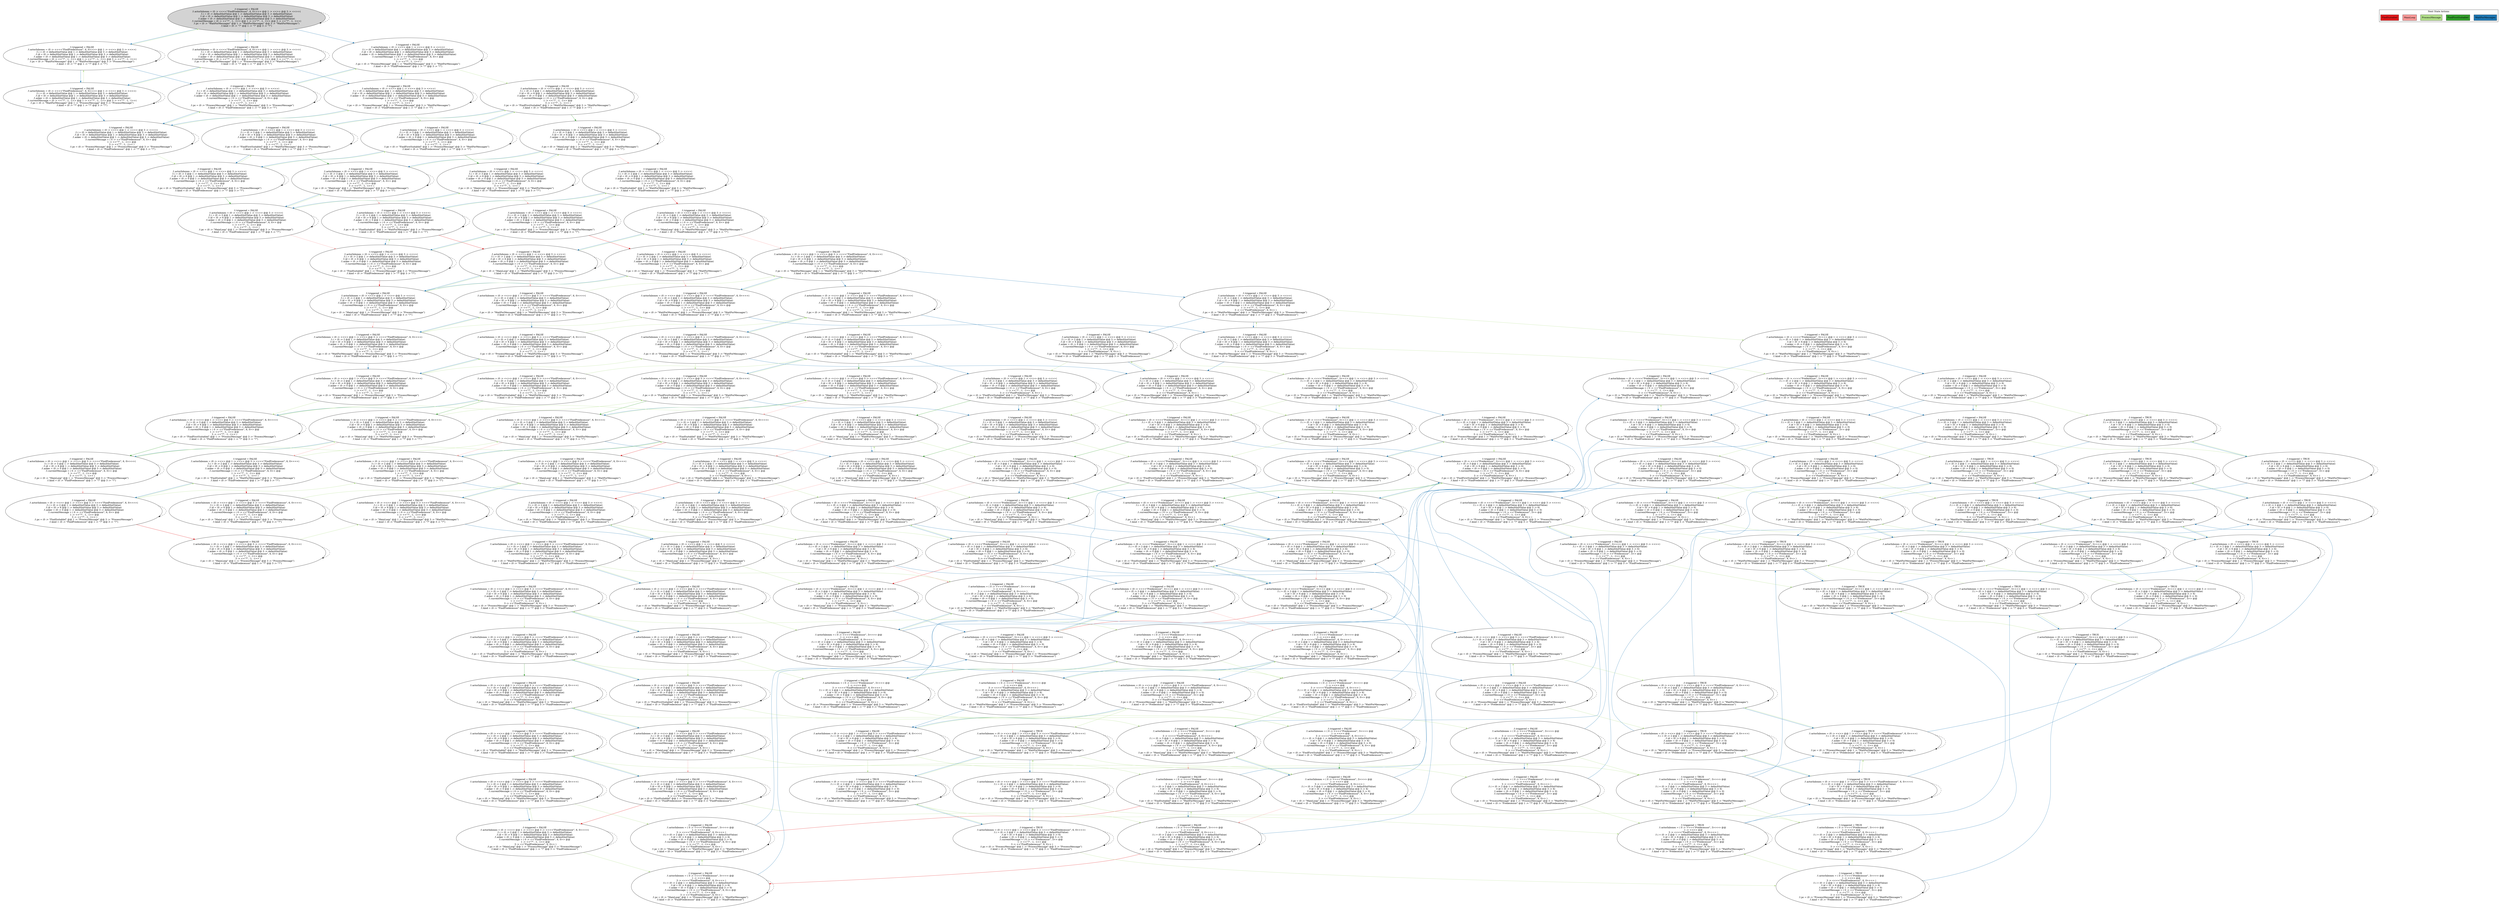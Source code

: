 strict digraph DiskGraph {
edge [colorscheme="paired12"]
nodesep=0.35;
subgraph cluster_graph {
color="white";
5171350265621789566 [label="/\\ triggered = FALSE\n/\\ actorInboxes = (0 :> <<<<\"FindPredecessor\", 6, 0>>>> @@ 1 :> <<>> @@ 3 :> <<>>)\n/\\ i = (0 :> defaultInitValue @@ 1 :> defaultInitValue @@ 3 :> defaultInitValue)\n/\\ id = (0 :> defaultInitValue @@ 1 :> defaultInitValue @@ 3 :> defaultInitValue)\n/\\ asker = (0 :> defaultInitValue @@ 1 :> defaultInitValue @@ 3 :> defaultInitValue)\n/\\ currentMessage = (0 :> <<\"?\", -1, -1>> @@ 1 :> <<\"?\", -1, -1>> @@ 3 :> <<\"?\", -1, -1>>)\n/\\ pc = (0 :> \"WaitForMessages\" @@ 1 :> \"WaitForMessages\" @@ 3 :> \"WaitForMessages\")\n/\\ kind = (0 :> \"?\" @@ 1 :> \"?\" @@ 3 :> \"?\")",style = filled]
5171350265621789566 -> -7694058307490435357 [label="",color="2",fontcolor="2"];
-7694058307490435357 [label="/\\ triggered = FALSE\n/\\ actorInboxes = (0 :> <<>> @@ 1 :> <<>> @@ 3 :> <<>>)\n/\\ i = (0 :> defaultInitValue @@ 1 :> defaultInitValue @@ 3 :> defaultInitValue)\n/\\ id = (0 :> defaultInitValue @@ 1 :> defaultInitValue @@ 3 :> defaultInitValue)\n/\\ asker = (0 :> defaultInitValue @@ 1 :> defaultInitValue @@ 3 :> defaultInitValue)\n/\\ currentMessage = ( 0 :> <<\"FindPredecessor\", 6, 0>> @@\n  1 :> <<\"?\", -1, -1>> @@\n  3 :> <<\"?\", -1, -1>> )\n/\\ pc = (0 :> \"ProcessMessage\" @@ 1 :> \"WaitForMessages\" @@ 3 :> \"WaitForMessages\")\n/\\ kind = (0 :> \"FindPredecessor\" @@ 1 :> \"?\" @@ 3 :> \"?\")"];
5171350265621789566 -> -8476569382424948766 [label="",color="2",fontcolor="2"];
-8476569382424948766 [label="/\\ triggered = FALSE\n/\\ actorInboxes = (0 :> <<<<\"FindPredecessor\", 6, 0>>>> @@ 1 :> <<>> @@ 3 :> <<>>)\n/\\ i = (0 :> defaultInitValue @@ 1 :> defaultInitValue @@ 3 :> defaultInitValue)\n/\\ id = (0 :> defaultInitValue @@ 1 :> defaultInitValue @@ 3 :> defaultInitValue)\n/\\ asker = (0 :> defaultInitValue @@ 1 :> defaultInitValue @@ 3 :> defaultInitValue)\n/\\ currentMessage = (0 :> <<\"?\", -1, -1>> @@ 1 :> <<\"?\", -1, -1>> @@ 3 :> <<\"?\", -1, -1>>)\n/\\ pc = (0 :> \"WaitForMessages\" @@ 1 :> \"ProcessMessage\" @@ 3 :> \"WaitForMessages\")\n/\\ kind = (0 :> \"?\" @@ 1 :> \"?\" @@ 3 :> \"?\")"];
5171350265621789566 -> 2715726489507142383 [label="",color="2",fontcolor="2"];
2715726489507142383 [label="/\\ triggered = FALSE\n/\\ actorInboxes = (0 :> <<<<\"FindPredecessor\", 6, 0>>>> @@ 1 :> <<>> @@ 3 :> <<>>)\n/\\ i = (0 :> defaultInitValue @@ 1 :> defaultInitValue @@ 3 :> defaultInitValue)\n/\\ id = (0 :> defaultInitValue @@ 1 :> defaultInitValue @@ 3 :> defaultInitValue)\n/\\ asker = (0 :> defaultInitValue @@ 1 :> defaultInitValue @@ 3 :> defaultInitValue)\n/\\ currentMessage = (0 :> <<\"?\", -1, -1>> @@ 1 :> <<\"?\", -1, -1>> @@ 3 :> <<\"?\", -1, -1>>)\n/\\ pc = (0 :> \"WaitForMessages\" @@ 1 :> \"WaitForMessages\" @@ 3 :> \"ProcessMessage\")\n/\\ kind = (0 :> \"?\" @@ 1 :> \"?\" @@ 3 :> \"?\")"];
-8476569382424948766 -> 4372267840759053788 [label="",color="2",fontcolor="2"];
4372267840759053788 [label="/\\ triggered = FALSE\n/\\ actorInboxes = (0 :> <<>> @@ 1 :> <<>> @@ 3 :> <<>>)\n/\\ i = (0 :> defaultInitValue @@ 1 :> defaultInitValue @@ 3 :> defaultInitValue)\n/\\ id = (0 :> defaultInitValue @@ 1 :> defaultInitValue @@ 3 :> defaultInitValue)\n/\\ asker = (0 :> defaultInitValue @@ 1 :> defaultInitValue @@ 3 :> defaultInitValue)\n/\\ currentMessage = ( 0 :> <<\"FindPredecessor\", 6, 0>> @@\n  1 :> <<\"?\", -1, -1>> @@\n  3 :> <<\"?\", -1, -1>> )\n/\\ pc = (0 :> \"ProcessMessage\" @@ 1 :> \"ProcessMessage\" @@ 3 :> \"WaitForMessages\")\n/\\ kind = (0 :> \"FindPredecessor\" @@ 1 :> \"?\" @@ 3 :> \"?\")"];
2715726489507142383 -> -6545125578206163987 [label="",color="2",fontcolor="2"];
-6545125578206163987 [label="/\\ triggered = FALSE\n/\\ actorInboxes = (0 :> <<>> @@ 1 :> <<>> @@ 3 :> <<>>)\n/\\ i = (0 :> defaultInitValue @@ 1 :> defaultInitValue @@ 3 :> defaultInitValue)\n/\\ id = (0 :> defaultInitValue @@ 1 :> defaultInitValue @@ 3 :> defaultInitValue)\n/\\ asker = (0 :> defaultInitValue @@ 1 :> defaultInitValue @@ 3 :> defaultInitValue)\n/\\ currentMessage = ( 0 :> <<\"FindPredecessor\", 6, 0>> @@\n  1 :> <<\"?\", -1, -1>> @@\n  3 :> <<\"?\", -1, -1>> )\n/\\ pc = (0 :> \"ProcessMessage\" @@ 1 :> \"WaitForMessages\" @@ 3 :> \"ProcessMessage\")\n/\\ kind = (0 :> \"FindPredecessor\" @@ 1 :> \"?\" @@ 3 :> \"?\")"];
5171350265621789566 -> 5171350265621789566 [style="dashed"];
-8476569382424948766 -> 5171350265621789566 [label="",color="3",fontcolor="3"];
2715726489507142383 -> 310298111313561036 [label="",color="2",fontcolor="2"];
310298111313561036 [label="/\\ triggered = FALSE\n/\\ actorInboxes = (0 :> <<<<\"FindPredecessor\", 6, 0>>>> @@ 1 :> <<>> @@ 3 :> <<>>)\n/\\ i = (0 :> defaultInitValue @@ 1 :> defaultInitValue @@ 3 :> defaultInitValue)\n/\\ id = (0 :> defaultInitValue @@ 1 :> defaultInitValue @@ 3 :> defaultInitValue)\n/\\ asker = (0 :> defaultInitValue @@ 1 :> defaultInitValue @@ 3 :> defaultInitValue)\n/\\ currentMessage = (0 :> <<\"?\", -1, -1>> @@ 1 :> <<\"?\", -1, -1>> @@ 3 :> <<\"?\", -1, -1>>)\n/\\ pc = (0 :> \"WaitForMessages\" @@ 1 :> \"ProcessMessage\" @@ 3 :> \"ProcessMessage\")\n/\\ kind = (0 :> \"?\" @@ 1 :> \"?\" @@ 3 :> \"?\")"];
-8476569382424948766 -> 310298111313561036 [label="",color="2",fontcolor="2"];
2715726489507142383 -> 5171350265621789566 [label="",color="3",fontcolor="3"];
-8476569382424948766 -> -8476569382424948766 [style="dashed"];
2715726489507142383 -> 2715726489507142383 [style="dashed"];
-7694058307490435357 -> -9175146571515673239 [label="",color="3",fontcolor="3"];
-9175146571515673239 [label="/\\ triggered = FALSE\n/\\ actorInboxes = (0 :> <<>> @@ 1 :> <<>> @@ 3 :> <<>>)\n/\\ i = (0 :> 3 @@ 1 :> defaultInitValue @@ 3 :> defaultInitValue)\n/\\ id = (0 :> 6 @@ 1 :> defaultInitValue @@ 3 :> defaultInitValue)\n/\\ asker = (0 :> 0 @@ 1 :> defaultInitValue @@ 3 :> defaultInitValue)\n/\\ currentMessage = ( 0 :> <<\"FindPredecessor\", 6, 0>> @@\n  1 :> <<\"?\", -1, -1>> @@\n  3 :> <<\"?\", -1, -1>> )\n/\\ pc = (0 :> \"FindFirstSuitableI\" @@ 1 :> \"WaitForMessages\" @@ 3 :> \"WaitForMessages\")\n/\\ kind = (0 :> \"FindPredecessor\" @@ 1 :> \"?\" @@ 3 :> \"?\")"];
-7694058307490435357 -> 4372267840759053788 [label="",color="2",fontcolor="2"];
-7694058307490435357 -> -6545125578206163987 [label="",color="2",fontcolor="2"];
-7694058307490435357 -> -7694058307490435357 [style="dashed"];
4372267840759053788 -> -1351715920605591871 [label="",color="3",fontcolor="3"];
-1351715920605591871 [label="/\\ triggered = FALSE\n/\\ actorInboxes = (0 :> <<>> @@ 1 :> <<>> @@ 3 :> <<>>)\n/\\ i = (0 :> 3 @@ 1 :> defaultInitValue @@ 3 :> defaultInitValue)\n/\\ id = (0 :> 6 @@ 1 :> defaultInitValue @@ 3 :> defaultInitValue)\n/\\ asker = (0 :> 0 @@ 1 :> defaultInitValue @@ 3 :> defaultInitValue)\n/\\ currentMessage = ( 0 :> <<\"FindPredecessor\", 6, 0>> @@\n  1 :> <<\"?\", -1, -1>> @@\n  3 :> <<\"?\", -1, -1>> )\n/\\ pc = (0 :> \"FindFirstSuitableI\" @@ 1 :> \"ProcessMessage\" @@ 3 :> \"WaitForMessages\")\n/\\ kind = (0 :> \"FindPredecessor\" @@ 1 :> \"?\" @@ 3 :> \"?\")"];
4372267840759053788 -> -7694058307490435357 [label="",color="3",fontcolor="3"];
4372267840759053788 -> 8489545751243201315 [label="",color="2",fontcolor="2"];
8489545751243201315 [label="/\\ triggered = FALSE\n/\\ actorInboxes = (0 :> <<>> @@ 1 :> <<>> @@ 3 :> <<>>)\n/\\ i = (0 :> defaultInitValue @@ 1 :> defaultInitValue @@ 3 :> defaultInitValue)\n/\\ id = (0 :> defaultInitValue @@ 1 :> defaultInitValue @@ 3 :> defaultInitValue)\n/\\ asker = (0 :> defaultInitValue @@ 1 :> defaultInitValue @@ 3 :> defaultInitValue)\n/\\ currentMessage = ( 0 :> <<\"FindPredecessor\", 6, 0>> @@\n  1 :> <<\"?\", -1, -1>> @@\n  3 :> <<\"?\", -1, -1>> )\n/\\ pc = (0 :> \"ProcessMessage\" @@ 1 :> \"ProcessMessage\" @@ 3 :> \"ProcessMessage\")\n/\\ kind = (0 :> \"FindPredecessor\" @@ 1 :> \"?\" @@ 3 :> \"?\")"];
-6545125578206163987 -> 8411559795889025264 [label="",color="3",fontcolor="3"];
8411559795889025264 [label="/\\ triggered = FALSE\n/\\ actorInboxes = (0 :> <<>> @@ 1 :> <<>> @@ 3 :> <<>>)\n/\\ i = (0 :> 3 @@ 1 :> defaultInitValue @@ 3 :> defaultInitValue)\n/\\ id = (0 :> 6 @@ 1 :> defaultInitValue @@ 3 :> defaultInitValue)\n/\\ asker = (0 :> 0 @@ 1 :> defaultInitValue @@ 3 :> defaultInitValue)\n/\\ currentMessage = ( 0 :> <<\"FindPredecessor\", 6, 0>> @@\n  1 :> <<\"?\", -1, -1>> @@\n  3 :> <<\"?\", -1, -1>> )\n/\\ pc = (0 :> \"FindFirstSuitableI\" @@ 1 :> \"WaitForMessages\" @@ 3 :> \"ProcessMessage\")\n/\\ kind = (0 :> \"FindPredecessor\" @@ 1 :> \"?\" @@ 3 :> \"?\")"];
4372267840759053788 -> 4372267840759053788 [style="dashed"];
310298111313561036 -> 8489545751243201315 [label="",color="2",fontcolor="2"];
-6545125578206163987 -> 8489545751243201315 [label="",color="2",fontcolor="2"];
310298111313561036 -> 2715726489507142383 [label="",color="3",fontcolor="3"];
-6545125578206163987 -> -7694058307490435357 [label="",color="3",fontcolor="3"];
310298111313561036 -> -8476569382424948766 [label="",color="3",fontcolor="3"];
-6545125578206163987 -> -6545125578206163987 [style="dashed"];
310298111313561036 -> 310298111313561036 [style="dashed"];
-9175146571515673239 -> 7188574951591015853 [label="",color="4",fontcolor="4"];
7188574951591015853 [label="/\\ triggered = FALSE\n/\\ actorInboxes = (0 :> <<>> @@ 1 :> <<>> @@ 3 :> <<>>)\n/\\ i = (0 :> 3 @@ 1 :> defaultInitValue @@ 3 :> defaultInitValue)\n/\\ id = (0 :> 6 @@ 1 :> defaultInitValue @@ 3 :> defaultInitValue)\n/\\ asker = (0 :> 0 @@ 1 :> defaultInitValue @@ 3 :> defaultInitValue)\n/\\ currentMessage = ( 0 :> <<\"FindPredecessor\", 6, 0>> @@\n  1 :> <<\"?\", -1, -1>> @@\n  3 :> <<\"?\", -1, -1>> )\n/\\ pc = (0 :> \"MainLoop\" @@ 1 :> \"WaitForMessages\" @@ 3 :> \"WaitForMessages\")\n/\\ kind = (0 :> \"FindPredecessor\" @@ 1 :> \"?\" @@ 3 :> \"?\")"];
-9175146571515673239 -> -1351715920605591871 [label="",color="2",fontcolor="2"];
-9175146571515673239 -> 8411559795889025264 [label="",color="2",fontcolor="2"];
-9175146571515673239 -> -9175146571515673239 [style="dashed"];
-1351715920605591871 -> -346383405540230879 [label="",color="4",fontcolor="4"];
-346383405540230879 [label="/\\ triggered = FALSE\n/\\ actorInboxes = (0 :> <<>> @@ 1 :> <<>> @@ 3 :> <<>>)\n/\\ i = (0 :> 3 @@ 1 :> defaultInitValue @@ 3 :> defaultInitValue)\n/\\ id = (0 :> 6 @@ 1 :> defaultInitValue @@ 3 :> defaultInitValue)\n/\\ asker = (0 :> 0 @@ 1 :> defaultInitValue @@ 3 :> defaultInitValue)\n/\\ currentMessage = ( 0 :> <<\"FindPredecessor\", 6, 0>> @@\n  1 :> <<\"?\", -1, -1>> @@\n  3 :> <<\"?\", -1, -1>> )\n/\\ pc = (0 :> \"MainLoop\" @@ 1 :> \"ProcessMessage\" @@ 3 :> \"WaitForMessages\")\n/\\ kind = (0 :> \"FindPredecessor\" @@ 1 :> \"?\" @@ 3 :> \"?\")"];
-1351715920605591871 -> -9175146571515673239 [label="",color="3",fontcolor="3"];
-1351715920605591871 -> 3635147646200033916 [label="",color="2",fontcolor="2"];
3635147646200033916 [label="/\\ triggered = FALSE\n/\\ actorInboxes = (0 :> <<>> @@ 1 :> <<>> @@ 3 :> <<>>)\n/\\ i = (0 :> 3 @@ 1 :> defaultInitValue @@ 3 :> defaultInitValue)\n/\\ id = (0 :> 6 @@ 1 :> defaultInitValue @@ 3 :> defaultInitValue)\n/\\ asker = (0 :> 0 @@ 1 :> defaultInitValue @@ 3 :> defaultInitValue)\n/\\ currentMessage = ( 0 :> <<\"FindPredecessor\", 6, 0>> @@\n  1 :> <<\"?\", -1, -1>> @@\n  3 :> <<\"?\", -1, -1>> )\n/\\ pc = (0 :> \"FindFirstSuitableI\" @@ 1 :> \"ProcessMessage\" @@ 3 :> \"ProcessMessage\")\n/\\ kind = (0 :> \"FindPredecessor\" @@ 1 :> \"?\" @@ 3 :> \"?\")"];
-1351715920605591871 -> -1351715920605591871 [style="dashed"];
8489545751243201315 -> 3635147646200033916 [label="",color="3",fontcolor="3"];
8489545751243201315 -> -6545125578206163987 [label="",color="3",fontcolor="3"];
8489545751243201315 -> 4372267840759053788 [label="",color="3",fontcolor="3"];
8489545751243201315 -> 8489545751243201315 [style="dashed"];
8411559795889025264 -> 7113161532377354000 [label="",color="4",fontcolor="4"];
7113161532377354000 [label="/\\ triggered = FALSE\n/\\ actorInboxes = (0 :> <<>> @@ 1 :> <<>> @@ 3 :> <<>>)\n/\\ i = (0 :> 3 @@ 1 :> defaultInitValue @@ 3 :> defaultInitValue)\n/\\ id = (0 :> 6 @@ 1 :> defaultInitValue @@ 3 :> defaultInitValue)\n/\\ asker = (0 :> 0 @@ 1 :> defaultInitValue @@ 3 :> defaultInitValue)\n/\\ currentMessage = ( 0 :> <<\"FindPredecessor\", 6, 0>> @@\n  1 :> <<\"?\", -1, -1>> @@\n  3 :> <<\"?\", -1, -1>> )\n/\\ pc = (0 :> \"MainLoop\" @@ 1 :> \"WaitForMessages\" @@ 3 :> \"ProcessMessage\")\n/\\ kind = (0 :> \"FindPredecessor\" @@ 1 :> \"?\" @@ 3 :> \"?\")"];
8411559795889025264 -> 3635147646200033916 [label="",color="2",fontcolor="2"];
8411559795889025264 -> -9175146571515673239 [label="",color="3",fontcolor="3"];
8411559795889025264 -> 8411559795889025264 [style="dashed"];
7188574951591015853 -> -752763958021131631 [label="",color="5",fontcolor="5"];
-752763958021131631 [label="/\\ triggered = FALSE\n/\\ actorInboxes = (0 :> <<>> @@ 1 :> <<>> @@ 3 :> <<>>)\n/\\ i = (0 :> 2 @@ 1 :> defaultInitValue @@ 3 :> defaultInitValue)\n/\\ id = (0 :> 6 @@ 1 :> defaultInitValue @@ 3 :> defaultInitValue)\n/\\ asker = (0 :> 0 @@ 1 :> defaultInitValue @@ 3 :> defaultInitValue)\n/\\ currentMessage = ( 0 :> <<\"FindPredecessor\", 6, 0>> @@\n  1 :> <<\"?\", -1, -1>> @@\n  3 :> <<\"?\", -1, -1>> )\n/\\ pc = (0 :> \"FindSuitableI\" @@ 1 :> \"WaitForMessages\" @@ 3 :> \"WaitForMessages\")\n/\\ kind = (0 :> \"FindPredecessor\" @@ 1 :> \"?\" @@ 3 :> \"?\")"];
7188574951591015853 -> -346383405540230879 [label="",color="2",fontcolor="2"];
7188574951591015853 -> 7113161532377354000 [label="",color="2",fontcolor="2"];
7188574951591015853 -> 7188574951591015853 [style="dashed"];
-346383405540230879 -> 3807316069128960456 [label="",color="5",fontcolor="5"];
3807316069128960456 [label="/\\ triggered = FALSE\n/\\ actorInboxes = (0 :> <<>> @@ 1 :> <<>> @@ 3 :> <<>>)\n/\\ i = (0 :> 2 @@ 1 :> defaultInitValue @@ 3 :> defaultInitValue)\n/\\ id = (0 :> 6 @@ 1 :> defaultInitValue @@ 3 :> defaultInitValue)\n/\\ asker = (0 :> 0 @@ 1 :> defaultInitValue @@ 3 :> defaultInitValue)\n/\\ currentMessage = ( 0 :> <<\"FindPredecessor\", 6, 0>> @@\n  1 :> <<\"?\", -1, -1>> @@\n  3 :> <<\"?\", -1, -1>> )\n/\\ pc = (0 :> \"FindSuitableI\" @@ 1 :> \"ProcessMessage\" @@ 3 :> \"WaitForMessages\")\n/\\ kind = (0 :> \"FindPredecessor\" @@ 1 :> \"?\" @@ 3 :> \"?\")"];
-346383405540230879 -> 7188574951591015853 [label="",color="3",fontcolor="3"];
-346383405540230879 -> 2767896120076944455 [label="",color="2",fontcolor="2"];
2767896120076944455 [label="/\\ triggered = FALSE\n/\\ actorInboxes = (0 :> <<>> @@ 1 :> <<>> @@ 3 :> <<>>)\n/\\ i = (0 :> 3 @@ 1 :> defaultInitValue @@ 3 :> defaultInitValue)\n/\\ id = (0 :> 6 @@ 1 :> defaultInitValue @@ 3 :> defaultInitValue)\n/\\ asker = (0 :> 0 @@ 1 :> defaultInitValue @@ 3 :> defaultInitValue)\n/\\ currentMessage = ( 0 :> <<\"FindPredecessor\", 6, 0>> @@\n  1 :> <<\"?\", -1, -1>> @@\n  3 :> <<\"?\", -1, -1>> )\n/\\ pc = (0 :> \"MainLoop\" @@ 1 :> \"ProcessMessage\" @@ 3 :> \"ProcessMessage\")\n/\\ kind = (0 :> \"FindPredecessor\" @@ 1 :> \"?\" @@ 3 :> \"?\")"];
3635147646200033916 -> 2767896120076944455 [label="",color="4",fontcolor="4"];
-346383405540230879 -> -346383405540230879 [style="dashed"];
3635147646200033916 -> 8411559795889025264 [label="",color="3",fontcolor="3"];
3635147646200033916 -> -1351715920605591871 [label="",color="3",fontcolor="3"];
3635147646200033916 -> 3635147646200033916 [style="dashed"];
7113161532377354000 -> -5958212469352755207 [label="",color="5",fontcolor="5"];
-5958212469352755207 [label="/\\ triggered = FALSE\n/\\ actorInboxes = (0 :> <<>> @@ 1 :> <<>> @@ 3 :> <<>>)\n/\\ i = (0 :> 2 @@ 1 :> defaultInitValue @@ 3 :> defaultInitValue)\n/\\ id = (0 :> 6 @@ 1 :> defaultInitValue @@ 3 :> defaultInitValue)\n/\\ asker = (0 :> 0 @@ 1 :> defaultInitValue @@ 3 :> defaultInitValue)\n/\\ currentMessage = ( 0 :> <<\"FindPredecessor\", 6, 0>> @@\n  1 :> <<\"?\", -1, -1>> @@\n  3 :> <<\"?\", -1, -1>> )\n/\\ pc = (0 :> \"FindSuitableI\" @@ 1 :> \"WaitForMessages\" @@ 3 :> \"ProcessMessage\")\n/\\ kind = (0 :> \"FindPredecessor\" @@ 1 :> \"?\" @@ 3 :> \"?\")"];
7113161532377354000 -> 2767896120076944455 [label="",color="2",fontcolor="2"];
7113161532377354000 -> 7188574951591015853 [label="",color="3",fontcolor="3"];
7113161532377354000 -> 7113161532377354000 [style="dashed"];
-752763958021131631 -> 8852724624379547191 [label="",color="6",fontcolor="6"];
8852724624379547191 [label="/\\ triggered = FALSE\n/\\ actorInboxes = (0 :> <<>> @@ 1 :> <<>> @@ 3 :> <<>>)\n/\\ i = (0 :> 2 @@ 1 :> defaultInitValue @@ 3 :> defaultInitValue)\n/\\ id = (0 :> 6 @@ 1 :> defaultInitValue @@ 3 :> defaultInitValue)\n/\\ asker = (0 :> 0 @@ 1 :> defaultInitValue @@ 3 :> defaultInitValue)\n/\\ currentMessage = ( 0 :> <<\"FindPredecessor\", 6, 0>> @@\n  1 :> <<\"?\", -1, -1>> @@\n  3 :> <<\"?\", -1, -1>> )\n/\\ pc = (0 :> \"MainLoop\" @@ 1 :> \"WaitForMessages\" @@ 3 :> \"WaitForMessages\")\n/\\ kind = (0 :> \"FindPredecessor\" @@ 1 :> \"?\" @@ 3 :> \"?\")"];
3807316069128960456 -> 6940797499388132663 [label="",color="6",fontcolor="6"];
6940797499388132663 [label="/\\ triggered = FALSE\n/\\ actorInboxes = (0 :> <<>> @@ 1 :> <<>> @@ 3 :> <<>>)\n/\\ i = (0 :> 2 @@ 1 :> defaultInitValue @@ 3 :> defaultInitValue)\n/\\ id = (0 :> 6 @@ 1 :> defaultInitValue @@ 3 :> defaultInitValue)\n/\\ asker = (0 :> 0 @@ 1 :> defaultInitValue @@ 3 :> defaultInitValue)\n/\\ currentMessage = ( 0 :> <<\"FindPredecessor\", 6, 0>> @@\n  1 :> <<\"?\", -1, -1>> @@\n  3 :> <<\"?\", -1, -1>> )\n/\\ pc = (0 :> \"MainLoop\" @@ 1 :> \"ProcessMessage\" @@ 3 :> \"WaitForMessages\")\n/\\ kind = (0 :> \"FindPredecessor\" @@ 1 :> \"?\" @@ 3 :> \"?\")"];
-752763958021131631 -> 3807316069128960456 [label="",color="2",fontcolor="2"];
3807316069128960456 -> -752763958021131631 [label="",color="3",fontcolor="3"];
2767896120076944455 -> -8112774660394763567 [label="",color="5",fontcolor="5"];
-8112774660394763567 [label="/\\ triggered = FALSE\n/\\ actorInboxes = (0 :> <<>> @@ 1 :> <<>> @@ 3 :> <<>>)\n/\\ i = (0 :> 2 @@ 1 :> defaultInitValue @@ 3 :> defaultInitValue)\n/\\ id = (0 :> 6 @@ 1 :> defaultInitValue @@ 3 :> defaultInitValue)\n/\\ asker = (0 :> 0 @@ 1 :> defaultInitValue @@ 3 :> defaultInitValue)\n/\\ currentMessage = ( 0 :> <<\"FindPredecessor\", 6, 0>> @@\n  1 :> <<\"?\", -1, -1>> @@\n  3 :> <<\"?\", -1, -1>> )\n/\\ pc = (0 :> \"FindSuitableI\" @@ 1 :> \"ProcessMessage\" @@ 3 :> \"ProcessMessage\")\n/\\ kind = (0 :> \"FindPredecessor\" @@ 1 :> \"?\" @@ 3 :> \"?\")"];
3807316069128960456 -> -8112774660394763567 [label="",color="2",fontcolor="2"];
-752763958021131631 -> -5958212469352755207 [label="",color="2",fontcolor="2"];
3807316069128960456 -> 3807316069128960456 [style="dashed"];
2767896120076944455 -> 7113161532377354000 [label="",color="3",fontcolor="3"];
-5958212469352755207 -> -444508275903395066 [label="",color="6",fontcolor="6"];
-444508275903395066 [label="/\\ triggered = FALSE\n/\\ actorInboxes = (0 :> <<>> @@ 1 :> <<>> @@ 3 :> <<>>)\n/\\ i = (0 :> 2 @@ 1 :> defaultInitValue @@ 3 :> defaultInitValue)\n/\\ id = (0 :> 6 @@ 1 :> defaultInitValue @@ 3 :> defaultInitValue)\n/\\ asker = (0 :> 0 @@ 1 :> defaultInitValue @@ 3 :> defaultInitValue)\n/\\ currentMessage = ( 0 :> <<\"FindPredecessor\", 6, 0>> @@\n  1 :> <<\"?\", -1, -1>> @@\n  3 :> <<\"?\", -1, -1>> )\n/\\ pc = (0 :> \"MainLoop\" @@ 1 :> \"WaitForMessages\" @@ 3 :> \"ProcessMessage\")\n/\\ kind = (0 :> \"FindPredecessor\" @@ 1 :> \"?\" @@ 3 :> \"?\")"];
-752763958021131631 -> -752763958021131631 [style="dashed"];
2767896120076944455 -> -346383405540230879 [label="",color="3",fontcolor="3"];
-5958212469352755207 -> -8112774660394763567 [label="",color="2",fontcolor="2"];
2767896120076944455 -> 2767896120076944455 [style="dashed"];
-5958212469352755207 -> -752763958021131631 [label="",color="3",fontcolor="3"];
-5958212469352755207 -> -5958212469352755207 [style="dashed"];
8852724624379547191 -> -5648562324706796461 [label="",color="5",fontcolor="5"];
-5648562324706796461 [label="/\\ triggered = FALSE\n/\\ actorInboxes = (0 :> <<>> @@ 1 :> <<>> @@ 3 :> <<<<\"FindPredecessor\", 6, 0>>>>)\n/\\ i = (0 :> 2 @@ 1 :> defaultInitValue @@ 3 :> defaultInitValue)\n/\\ id = (0 :> 6 @@ 1 :> defaultInitValue @@ 3 :> defaultInitValue)\n/\\ asker = (0 :> 0 @@ 1 :> defaultInitValue @@ 3 :> defaultInitValue)\n/\\ currentMessage = ( 0 :> <<\"FindPredecessor\", 6, 0>> @@\n  1 :> <<\"?\", -1, -1>> @@\n  3 :> <<\"?\", -1, -1>> )\n/\\ pc = (0 :> \"WaitForMessages\" @@ 1 :> \"WaitForMessages\" @@ 3 :> \"WaitForMessages\")\n/\\ kind = (0 :> \"FindPredecessor\" @@ 1 :> \"?\" @@ 3 :> \"?\")"];
8852724624379547191 -> 6940797499388132663 [label="",color="2",fontcolor="2"];
6940797499388132663 -> 3009046489305322584 [label="",color="5",fontcolor="5"];
3009046489305322584 [label="/\\ triggered = FALSE\n/\\ actorInboxes = (0 :> <<>> @@ 1 :> <<>> @@ 3 :> <<<<\"FindPredecessor\", 6, 0>>>>)\n/\\ i = (0 :> 2 @@ 1 :> defaultInitValue @@ 3 :> defaultInitValue)\n/\\ id = (0 :> 6 @@ 1 :> defaultInitValue @@ 3 :> defaultInitValue)\n/\\ asker = (0 :> 0 @@ 1 :> defaultInitValue @@ 3 :> defaultInitValue)\n/\\ currentMessage = ( 0 :> <<\"FindPredecessor\", 6, 0>> @@\n  1 :> <<\"?\", -1, -1>> @@\n  3 :> <<\"?\", -1, -1>> )\n/\\ pc = (0 :> \"WaitForMessages\" @@ 1 :> \"ProcessMessage\" @@ 3 :> \"WaitForMessages\")\n/\\ kind = (0 :> \"FindPredecessor\" @@ 1 :> \"?\" @@ 3 :> \"?\")"];
8852724624379547191 -> -444508275903395066 [label="",color="2",fontcolor="2"];
6940797499388132663 -> 8852724624379547191 [label="",color="3",fontcolor="3"];
-8112774660394763567 -> -6206667355899645386 [label="",color="6",fontcolor="6"];
-6206667355899645386 [label="/\\ triggered = FALSE\n/\\ actorInboxes = (0 :> <<>> @@ 1 :> <<>> @@ 3 :> <<>>)\n/\\ i = (0 :> 2 @@ 1 :> defaultInitValue @@ 3 :> defaultInitValue)\n/\\ id = (0 :> 6 @@ 1 :> defaultInitValue @@ 3 :> defaultInitValue)\n/\\ asker = (0 :> 0 @@ 1 :> defaultInitValue @@ 3 :> defaultInitValue)\n/\\ currentMessage = ( 0 :> <<\"FindPredecessor\", 6, 0>> @@\n  1 :> <<\"?\", -1, -1>> @@\n  3 :> <<\"?\", -1, -1>> )\n/\\ pc = (0 :> \"MainLoop\" @@ 1 :> \"ProcessMessage\" @@ 3 :> \"ProcessMessage\")\n/\\ kind = (0 :> \"FindPredecessor\" @@ 1 :> \"?\" @@ 3 :> \"?\")"];
8852724624379547191 -> 8852724624379547191 [style="dashed"];
-8112774660394763567 -> -5958212469352755207 [label="",color="3",fontcolor="3"];
6940797499388132663 -> -6206667355899645386 [label="",color="2",fontcolor="2"];
-8112774660394763567 -> 3807316069128960456 [label="",color="3",fontcolor="3"];
-444508275903395066 -> -5745424001672256919 [label="",color="5",fontcolor="5"];
-5745424001672256919 [label="/\\ triggered = FALSE\n/\\ actorInboxes = (0 :> <<>> @@ 1 :> <<>> @@ 3 :> <<<<\"FindPredecessor\", 6, 0>>>>)\n/\\ i = (0 :> 2 @@ 1 :> defaultInitValue @@ 3 :> defaultInitValue)\n/\\ id = (0 :> 6 @@ 1 :> defaultInitValue @@ 3 :> defaultInitValue)\n/\\ asker = (0 :> 0 @@ 1 :> defaultInitValue @@ 3 :> defaultInitValue)\n/\\ currentMessage = ( 0 :> <<\"FindPredecessor\", 6, 0>> @@\n  1 :> <<\"?\", -1, -1>> @@\n  3 :> <<\"?\", -1, -1>> )\n/\\ pc = (0 :> \"WaitForMessages\" @@ 1 :> \"WaitForMessages\" @@ 3 :> \"ProcessMessage\")\n/\\ kind = (0 :> \"FindPredecessor\" @@ 1 :> \"?\" @@ 3 :> \"?\")"];
-8112774660394763567 -> -8112774660394763567 [style="dashed"];
-444508275903395066 -> -6206667355899645386 [label="",color="2",fontcolor="2"];
6940797499388132663 -> 6940797499388132663 [style="dashed"];
-444508275903395066 -> 8852724624379547191 [label="",color="3",fontcolor="3"];
-444508275903395066 -> -444508275903395066 [style="dashed"];
-5648562324706796461 -> 4898055863695512101 [label="",color="2",fontcolor="2"];
4898055863695512101 [label="/\\ triggered = FALSE\n/\\ actorInboxes = (0 :> <<>> @@ 1 :> <<>> @@ 3 :> <<<<\"FindPredecessor\", 6, 0>>>>)\n/\\ i = (0 :> 2 @@ 1 :> defaultInitValue @@ 3 :> defaultInitValue)\n/\\ id = (0 :> 6 @@ 1 :> defaultInitValue @@ 3 :> defaultInitValue)\n/\\ asker = (0 :> 0 @@ 1 :> defaultInitValue @@ 3 :> defaultInitValue)\n/\\ currentMessage = ( 0 :> <<\"FindPredecessor\", 6, 0>> @@\n  1 :> <<\"?\", -1, -1>> @@\n  3 :> <<\"?\", -1, -1>> )\n/\\ pc = (0 :> \"ProcessMessage\" @@ 1 :> \"WaitForMessages\" @@ 3 :> \"WaitForMessages\")\n/\\ kind = (0 :> \"FindPredecessor\" @@ 1 :> \"?\" @@ 3 :> \"?\")"];
-5648562324706796461 -> 3009046489305322584 [label="",color="2",fontcolor="2"];
-5648562324706796461 -> 2772053233301657302 [label="",color="2",fontcolor="2"];
2772053233301657302 [label="/\\ triggered = FALSE\n/\\ actorInboxes = (0 :> <<>> @@ 1 :> <<>> @@ 3 :> <<>>)\n/\\ i = (0 :> 2 @@ 1 :> defaultInitValue @@ 3 :> defaultInitValue)\n/\\ id = (0 :> 6 @@ 1 :> defaultInitValue @@ 3 :> defaultInitValue)\n/\\ asker = (0 :> 0 @@ 1 :> defaultInitValue @@ 3 :> defaultInitValue)\n/\\ currentMessage = ( 0 :> <<\"FindPredecessor\", 6, 0>> @@\n  1 :> <<\"?\", -1, -1>> @@\n  3 :> <<\"FindPredecessor\", 6, 0>> )\n/\\ pc = (0 :> \"WaitForMessages\" @@ 1 :> \"WaitForMessages\" @@ 3 :> \"ProcessMessage\")\n/\\ kind = (0 :> \"FindPredecessor\" @@ 1 :> \"?\" @@ 3 :> \"FindPredecessor\")"];
-5648562324706796461 -> -5648562324706796461 [style="dashed"];
3009046489305322584 -> 3490558190434366044 [label="",color="2",fontcolor="2"];
3490558190434366044 [label="/\\ triggered = FALSE\n/\\ actorInboxes = (0 :> <<>> @@ 1 :> <<>> @@ 3 :> <<<<\"FindPredecessor\", 6, 0>>>>)\n/\\ i = (0 :> 2 @@ 1 :> defaultInitValue @@ 3 :> defaultInitValue)\n/\\ id = (0 :> 6 @@ 1 :> defaultInitValue @@ 3 :> defaultInitValue)\n/\\ asker = (0 :> 0 @@ 1 :> defaultInitValue @@ 3 :> defaultInitValue)\n/\\ currentMessage = ( 0 :> <<\"FindPredecessor\", 6, 0>> @@\n  1 :> <<\"?\", -1, -1>> @@\n  3 :> <<\"?\", -1, -1>> )\n/\\ pc = (0 :> \"ProcessMessage\" @@ 1 :> \"ProcessMessage\" @@ 3 :> \"WaitForMessages\")\n/\\ kind = (0 :> \"FindPredecessor\" @@ 1 :> \"?\" @@ 3 :> \"?\")"];
3009046489305322584 -> -5648562324706796461 [label="",color="3",fontcolor="3"];
3009046489305322584 -> -4729508710319174934 [label="",color="2",fontcolor="2"];
-4729508710319174934 [label="/\\ triggered = FALSE\n/\\ actorInboxes = (0 :> <<>> @@ 1 :> <<>> @@ 3 :> <<>>)\n/\\ i = (0 :> 2 @@ 1 :> defaultInitValue @@ 3 :> defaultInitValue)\n/\\ id = (0 :> 6 @@ 1 :> defaultInitValue @@ 3 :> defaultInitValue)\n/\\ asker = (0 :> 0 @@ 1 :> defaultInitValue @@ 3 :> defaultInitValue)\n/\\ currentMessage = ( 0 :> <<\"FindPredecessor\", 6, 0>> @@\n  1 :> <<\"?\", -1, -1>> @@\n  3 :> <<\"FindPredecessor\", 6, 0>> )\n/\\ pc = (0 :> \"WaitForMessages\" @@ 1 :> \"ProcessMessage\" @@ 3 :> \"ProcessMessage\")\n/\\ kind = (0 :> \"FindPredecessor\" @@ 1 :> \"?\" @@ 3 :> \"FindPredecessor\")"];
3009046489305322584 -> 3009046489305322584 [style="dashed"];
-6206667355899645386 -> 6417620279960006206 [label="",color="5",fontcolor="5"];
6417620279960006206 [label="/\\ triggered = FALSE\n/\\ actorInboxes = (0 :> <<>> @@ 1 :> <<>> @@ 3 :> <<<<\"FindPredecessor\", 6, 0>>>>)\n/\\ i = (0 :> 2 @@ 1 :> defaultInitValue @@ 3 :> defaultInitValue)\n/\\ id = (0 :> 6 @@ 1 :> defaultInitValue @@ 3 :> defaultInitValue)\n/\\ asker = (0 :> 0 @@ 1 :> defaultInitValue @@ 3 :> defaultInitValue)\n/\\ currentMessage = ( 0 :> <<\"FindPredecessor\", 6, 0>> @@\n  1 :> <<\"?\", -1, -1>> @@\n  3 :> <<\"?\", -1, -1>> )\n/\\ pc = (0 :> \"WaitForMessages\" @@ 1 :> \"ProcessMessage\" @@ 3 :> \"ProcessMessage\")\n/\\ kind = (0 :> \"FindPredecessor\" @@ 1 :> \"?\" @@ 3 :> \"?\")"];
-5745424001672256919 -> -6199604321393851283 [label="",color="2",fontcolor="2"];
-6199604321393851283 [label="/\\ triggered = FALSE\n/\\ actorInboxes = (0 :> <<>> @@ 1 :> <<>> @@ 3 :> <<<<\"FindPredecessor\", 6, 0>>>>)\n/\\ i = (0 :> 2 @@ 1 :> defaultInitValue @@ 3 :> defaultInitValue)\n/\\ id = (0 :> 6 @@ 1 :> defaultInitValue @@ 3 :> defaultInitValue)\n/\\ asker = (0 :> 0 @@ 1 :> defaultInitValue @@ 3 :> defaultInitValue)\n/\\ currentMessage = ( 0 :> <<\"FindPredecessor\", 6, 0>> @@\n  1 :> <<\"?\", -1, -1>> @@\n  3 :> <<\"?\", -1, -1>> )\n/\\ pc = (0 :> \"ProcessMessage\" @@ 1 :> \"WaitForMessages\" @@ 3 :> \"ProcessMessage\")\n/\\ kind = (0 :> \"FindPredecessor\" @@ 1 :> \"?\" @@ 3 :> \"?\")"];
-5745424001672256919 -> 6417620279960006206 [label="",color="2",fontcolor="2"];
-5745424001672256919 -> -5648562324706796461 [label="",color="3",fontcolor="3"];
-5745424001672256919 -> -5745424001672256919 [style="dashed"];
4898055863695512101 -> 2670800254201752047 [label="",color="3",fontcolor="3"];
2670800254201752047 [label="/\\ triggered = FALSE\n/\\ actorInboxes = (0 :> <<>> @@ 1 :> <<>> @@ 3 :> <<<<\"FindPredecessor\", 6, 0>>>>)\n/\\ i = (0 :> 3 @@ 1 :> defaultInitValue @@ 3 :> defaultInitValue)\n/\\ id = (0 :> 6 @@ 1 :> defaultInitValue @@ 3 :> defaultInitValue)\n/\\ asker = (0 :> 0 @@ 1 :> defaultInitValue @@ 3 :> defaultInitValue)\n/\\ currentMessage = ( 0 :> <<\"FindPredecessor\", 6, 0>> @@\n  1 :> <<\"?\", -1, -1>> @@\n  3 :> <<\"?\", -1, -1>> )\n/\\ pc = (0 :> \"FindFirstSuitableI\" @@ 1 :> \"WaitForMessages\" @@ 3 :> \"WaitForMessages\")\n/\\ kind = (0 :> \"FindPredecessor\" @@ 1 :> \"?\" @@ 3 :> \"?\")"];
-6206667355899645386 -> -444508275903395066 [label="",color="3",fontcolor="3"];
4898055863695512101 -> 3490558190434366044 [label="",color="2",fontcolor="2"];
-6206667355899645386 -> 6940797499388132663 [label="",color="3",fontcolor="3"];
4898055863695512101 -> 4456132691512619762 [label="",color="2",fontcolor="2"];
4456132691512619762 [label="/\\ triggered = FALSE\n/\\ actorInboxes = (0 :> <<>> @@ 1 :> <<>> @@ 3 :> <<>>)\n/\\ i = (0 :> 2 @@ 1 :> defaultInitValue @@ 3 :> defaultInitValue)\n/\\ id = (0 :> 6 @@ 1 :> defaultInitValue @@ 3 :> defaultInitValue)\n/\\ asker = (0 :> 0 @@ 1 :> defaultInitValue @@ 3 :> defaultInitValue)\n/\\ currentMessage = ( 0 :> <<\"FindPredecessor\", 6, 0>> @@\n  1 :> <<\"?\", -1, -1>> @@\n  3 :> <<\"FindPredecessor\", 6, 0>> )\n/\\ pc = (0 :> \"ProcessMessage\" @@ 1 :> \"WaitForMessages\" @@ 3 :> \"ProcessMessage\")\n/\\ kind = (0 :> \"FindPredecessor\" @@ 1 :> \"?\" @@ 3 :> \"FindPredecessor\")"];
-6206667355899645386 -> -6206667355899645386 [style="dashed"];
4898055863695512101 -> 4898055863695512101 [style="dashed"];
2772053233301657302 -> 4456132691512619762 [label="",color="2",fontcolor="2"];
2772053233301657302 -> -4729508710319174934 [label="",color="2",fontcolor="2"];
2772053233301657302 -> 2025341670073180273 [label="",color="3",fontcolor="3"];
2025341670073180273 [label="/\\ triggered = FALSE\n/\\ actorInboxes = (0 :> <<<<\"Predecessor\", 3>>>> @@ 1 :> <<>> @@ 3 :> <<>>)\n/\\ i = (0 :> 2 @@ 1 :> defaultInitValue @@ 3 :> defaultInitValue)\n/\\ id = (0 :> 6 @@ 1 :> defaultInitValue @@ 3 :> 6)\n/\\ asker = (0 :> 0 @@ 1 :> defaultInitValue @@ 3 :> 0)\n/\\ currentMessage = ( 0 :> <<\"FindPredecessor\", 6, 0>> @@\n  1 :> <<\"?\", -1, -1>> @@\n  3 :> <<\"FindPredecessor\", 6, 0>> )\n/\\ pc = (0 :> \"WaitForMessages\" @@ 1 :> \"WaitForMessages\" @@ 3 :> \"WaitForMessages\")\n/\\ kind = (0 :> \"FindPredecessor\" @@ 1 :> \"?\" @@ 3 :> \"FindPredecessor\")"];
2772053233301657302 -> 2772053233301657302 [style="dashed"];
3490558190434366044 -> -3239933595962769404 [label="",color="3",fontcolor="3"];
-3239933595962769404 [label="/\\ triggered = FALSE\n/\\ actorInboxes = (0 :> <<>> @@ 1 :> <<>> @@ 3 :> <<<<\"FindPredecessor\", 6, 0>>>>)\n/\\ i = (0 :> 3 @@ 1 :> defaultInitValue @@ 3 :> defaultInitValue)\n/\\ id = (0 :> 6 @@ 1 :> defaultInitValue @@ 3 :> defaultInitValue)\n/\\ asker = (0 :> 0 @@ 1 :> defaultInitValue @@ 3 :> defaultInitValue)\n/\\ currentMessage = ( 0 :> <<\"FindPredecessor\", 6, 0>> @@\n  1 :> <<\"?\", -1, -1>> @@\n  3 :> <<\"?\", -1, -1>> )\n/\\ pc = (0 :> \"FindFirstSuitableI\" @@ 1 :> \"ProcessMessage\" @@ 3 :> \"WaitForMessages\")\n/\\ kind = (0 :> \"FindPredecessor\" @@ 1 :> \"?\" @@ 3 :> \"?\")"];
3490558190434366044 -> 4898055863695512101 [label="",color="3",fontcolor="3"];
3490558190434366044 -> 7298028828359058505 [label="",color="2",fontcolor="2"];
7298028828359058505 [label="/\\ triggered = FALSE\n/\\ actorInboxes = (0 :> <<>> @@ 1 :> <<>> @@ 3 :> <<>>)\n/\\ i = (0 :> 2 @@ 1 :> defaultInitValue @@ 3 :> defaultInitValue)\n/\\ id = (0 :> 6 @@ 1 :> defaultInitValue @@ 3 :> defaultInitValue)\n/\\ asker = (0 :> 0 @@ 1 :> defaultInitValue @@ 3 :> defaultInitValue)\n/\\ currentMessage = ( 0 :> <<\"FindPredecessor\", 6, 0>> @@\n  1 :> <<\"?\", -1, -1>> @@\n  3 :> <<\"FindPredecessor\", 6, 0>> )\n/\\ pc = (0 :> \"ProcessMessage\" @@ 1 :> \"ProcessMessage\" @@ 3 :> \"ProcessMessage\")\n/\\ kind = (0 :> \"FindPredecessor\" @@ 1 :> \"?\" @@ 3 :> \"FindPredecessor\")"];
3490558190434366044 -> 3490558190434366044 [style="dashed"];
-4729508710319174934 -> 7298028828359058505 [label="",color="2",fontcolor="2"];
-4729508710319174934 -> 2772053233301657302 [label="",color="3",fontcolor="3"];
-4729508710319174934 -> 2865041966049121660 [label="",color="3",fontcolor="3"];
2865041966049121660 [label="/\\ triggered = FALSE\n/\\ actorInboxes = (0 :> <<<<\"Predecessor\", 3>>>> @@ 1 :> <<>> @@ 3 :> <<>>)\n/\\ i = (0 :> 2 @@ 1 :> defaultInitValue @@ 3 :> defaultInitValue)\n/\\ id = (0 :> 6 @@ 1 :> defaultInitValue @@ 3 :> 6)\n/\\ asker = (0 :> 0 @@ 1 :> defaultInitValue @@ 3 :> 0)\n/\\ currentMessage = ( 0 :> <<\"FindPredecessor\", 6, 0>> @@\n  1 :> <<\"?\", -1, -1>> @@\n  3 :> <<\"FindPredecessor\", 6, 0>> )\n/\\ pc = (0 :> \"WaitForMessages\" @@ 1 :> \"ProcessMessage\" @@ 3 :> \"WaitForMessages\")\n/\\ kind = (0 :> \"FindPredecessor\" @@ 1 :> \"?\" @@ 3 :> \"FindPredecessor\")"];
6417620279960006206 -> 7574829546459608104 [label="",color="2",fontcolor="2"];
7574829546459608104 [label="/\\ triggered = FALSE\n/\\ actorInboxes = (0 :> <<>> @@ 1 :> <<>> @@ 3 :> <<<<\"FindPredecessor\", 6, 0>>>>)\n/\\ i = (0 :> 2 @@ 1 :> defaultInitValue @@ 3 :> defaultInitValue)\n/\\ id = (0 :> 6 @@ 1 :> defaultInitValue @@ 3 :> defaultInitValue)\n/\\ asker = (0 :> 0 @@ 1 :> defaultInitValue @@ 3 :> defaultInitValue)\n/\\ currentMessage = ( 0 :> <<\"FindPredecessor\", 6, 0>> @@\n  1 :> <<\"?\", -1, -1>> @@\n  3 :> <<\"?\", -1, -1>> )\n/\\ pc = (0 :> \"ProcessMessage\" @@ 1 :> \"ProcessMessage\" @@ 3 :> \"ProcessMessage\")\n/\\ kind = (0 :> \"FindPredecessor\" @@ 1 :> \"?\" @@ 3 :> \"?\")"];
6417620279960006206 -> -5745424001672256919 [label="",color="3",fontcolor="3"];
6417620279960006206 -> 3009046489305322584 [label="",color="3",fontcolor="3"];
6417620279960006206 -> 6417620279960006206 [style="dashed"];
-4729508710319174934 -> -4729508710319174934 [style="dashed"];
-6199604321393851283 -> 5372531667589494325 [label="",color="3",fontcolor="3"];
5372531667589494325 [label="/\\ triggered = FALSE\n/\\ actorInboxes = (0 :> <<>> @@ 1 :> <<>> @@ 3 :> <<<<\"FindPredecessor\", 6, 0>>>>)\n/\\ i = (0 :> 3 @@ 1 :> defaultInitValue @@ 3 :> defaultInitValue)\n/\\ id = (0 :> 6 @@ 1 :> defaultInitValue @@ 3 :> defaultInitValue)\n/\\ asker = (0 :> 0 @@ 1 :> defaultInitValue @@ 3 :> defaultInitValue)\n/\\ currentMessage = ( 0 :> <<\"FindPredecessor\", 6, 0>> @@\n  1 :> <<\"?\", -1, -1>> @@\n  3 :> <<\"?\", -1, -1>> )\n/\\ pc = (0 :> \"FindFirstSuitableI\" @@ 1 :> \"WaitForMessages\" @@ 3 :> \"ProcessMessage\")\n/\\ kind = (0 :> \"FindPredecessor\" @@ 1 :> \"?\" @@ 3 :> \"?\")"];
-6199604321393851283 -> 7574829546459608104 [label="",color="2",fontcolor="2"];
-6199604321393851283 -> 4898055863695512101 [label="",color="3",fontcolor="3"];
-6199604321393851283 -> -6199604321393851283 [style="dashed"];
2670800254201752047 -> 7642874844692540927 [label="",color="4",fontcolor="4"];
7642874844692540927 [label="/\\ triggered = FALSE\n/\\ actorInboxes = (0 :> <<>> @@ 1 :> <<>> @@ 3 :> <<<<\"FindPredecessor\", 6, 0>>>>)\n/\\ i = (0 :> 3 @@ 1 :> defaultInitValue @@ 3 :> defaultInitValue)\n/\\ id = (0 :> 6 @@ 1 :> defaultInitValue @@ 3 :> defaultInitValue)\n/\\ asker = (0 :> 0 @@ 1 :> defaultInitValue @@ 3 :> defaultInitValue)\n/\\ currentMessage = ( 0 :> <<\"FindPredecessor\", 6, 0>> @@\n  1 :> <<\"?\", -1, -1>> @@\n  3 :> <<\"?\", -1, -1>> )\n/\\ pc = (0 :> \"MainLoop\" @@ 1 :> \"WaitForMessages\" @@ 3 :> \"WaitForMessages\")\n/\\ kind = (0 :> \"FindPredecessor\" @@ 1 :> \"?\" @@ 3 :> \"?\")"];
2670800254201752047 -> -3239933595962769404 [label="",color="2",fontcolor="2"];
2670800254201752047 -> -8867608377914554391 [label="",color="2",fontcolor="2"];
-8867608377914554391 [label="/\\ triggered = FALSE\n/\\ actorInboxes = (0 :> <<>> @@ 1 :> <<>> @@ 3 :> <<>>)\n/\\ i = (0 :> 3 @@ 1 :> defaultInitValue @@ 3 :> defaultInitValue)\n/\\ id = (0 :> 6 @@ 1 :> defaultInitValue @@ 3 :> defaultInitValue)\n/\\ asker = (0 :> 0 @@ 1 :> defaultInitValue @@ 3 :> defaultInitValue)\n/\\ currentMessage = ( 0 :> <<\"FindPredecessor\", 6, 0>> @@\n  1 :> <<\"?\", -1, -1>> @@\n  3 :> <<\"FindPredecessor\", 6, 0>> )\n/\\ pc = (0 :> \"FindFirstSuitableI\" @@ 1 :> \"WaitForMessages\" @@ 3 :> \"ProcessMessage\")\n/\\ kind = (0 :> \"FindPredecessor\" @@ 1 :> \"?\" @@ 3 :> \"FindPredecessor\")"];
2670800254201752047 -> 2670800254201752047 [style="dashed"];
4456132691512619762 -> -8867608377914554391 [label="",color="3",fontcolor="3"];
4456132691512619762 -> 7298028828359058505 [label="",color="2",fontcolor="2"];
4456132691512619762 -> -224786108152190191 [label="",color="3",fontcolor="3"];
-224786108152190191 [label="/\\ triggered = FALSE\n/\\ actorInboxes = (0 :> <<<<\"Predecessor\", 3>>>> @@ 1 :> <<>> @@ 3 :> <<>>)\n/\\ i = (0 :> 2 @@ 1 :> defaultInitValue @@ 3 :> defaultInitValue)\n/\\ id = (0 :> 6 @@ 1 :> defaultInitValue @@ 3 :> 6)\n/\\ asker = (0 :> 0 @@ 1 :> defaultInitValue @@ 3 :> 0)\n/\\ currentMessage = ( 0 :> <<\"FindPredecessor\", 6, 0>> @@\n  1 :> <<\"?\", -1, -1>> @@\n  3 :> <<\"FindPredecessor\", 6, 0>> )\n/\\ pc = (0 :> \"ProcessMessage\" @@ 1 :> \"WaitForMessages\" @@ 3 :> \"WaitForMessages\")\n/\\ kind = (0 :> \"FindPredecessor\" @@ 1 :> \"?\" @@ 3 :> \"FindPredecessor\")"];
4456132691512619762 -> 4456132691512619762 [style="dashed"];
2025341670073180273 -> 796430742807554673 [label="",color="2",fontcolor="2"];
796430742807554673 [label="/\\ triggered = FALSE\n/\\ actorInboxes = (0 :> <<>> @@ 1 :> <<>> @@ 3 :> <<>>)\n/\\ i = (0 :> 2 @@ 1 :> defaultInitValue @@ 3 :> defaultInitValue)\n/\\ id = (0 :> 6 @@ 1 :> defaultInitValue @@ 3 :> 6)\n/\\ asker = (0 :> 0 @@ 1 :> defaultInitValue @@ 3 :> 0)\n/\\ currentMessage = ( 0 :> <<\"Predecessor\", 3>> @@\n  1 :> <<\"?\", -1, -1>> @@\n  3 :> <<\"FindPredecessor\", 6, 0>> )\n/\\ pc = (0 :> \"ProcessMessage\" @@ 1 :> \"WaitForMessages\" @@ 3 :> \"WaitForMessages\")\n/\\ kind = (0 :> \"Predecessor\" @@ 1 :> \"?\" @@ 3 :> \"FindPredecessor\")"];
2025341670073180273 -> 2865041966049121660 [label="",color="2",fontcolor="2"];
2025341670073180273 -> 2730804664795819282 [label="",color="2",fontcolor="2"];
2730804664795819282 [label="/\\ triggered = FALSE\n/\\ actorInboxes = (0 :> <<<<\"Predecessor\", 3>>>> @@ 1 :> <<>> @@ 3 :> <<>>)\n/\\ i = (0 :> 2 @@ 1 :> defaultInitValue @@ 3 :> defaultInitValue)\n/\\ id = (0 :> 6 @@ 1 :> defaultInitValue @@ 3 :> 6)\n/\\ asker = (0 :> 0 @@ 1 :> defaultInitValue @@ 3 :> 0)\n/\\ currentMessage = ( 0 :> <<\"FindPredecessor\", 6, 0>> @@\n  1 :> <<\"?\", -1, -1>> @@\n  3 :> <<\"FindPredecessor\", 6, 0>> )\n/\\ pc = (0 :> \"WaitForMessages\" @@ 1 :> \"WaitForMessages\" @@ 3 :> \"ProcessMessage\")\n/\\ kind = (0 :> \"FindPredecessor\" @@ 1 :> \"?\" @@ 3 :> \"FindPredecessor\")"];
-3239933595962769404 -> 375599389641796928 [label="",color="4",fontcolor="4"];
375599389641796928 [label="/\\ triggered = FALSE\n/\\ actorInboxes = (0 :> <<>> @@ 1 :> <<>> @@ 3 :> <<<<\"FindPredecessor\", 6, 0>>>>)\n/\\ i = (0 :> 3 @@ 1 :> defaultInitValue @@ 3 :> defaultInitValue)\n/\\ id = (0 :> 6 @@ 1 :> defaultInitValue @@ 3 :> defaultInitValue)\n/\\ asker = (0 :> 0 @@ 1 :> defaultInitValue @@ 3 :> defaultInitValue)\n/\\ currentMessage = ( 0 :> <<\"FindPredecessor\", 6, 0>> @@\n  1 :> <<\"?\", -1, -1>> @@\n  3 :> <<\"?\", -1, -1>> )\n/\\ pc = (0 :> \"MainLoop\" @@ 1 :> \"ProcessMessage\" @@ 3 :> \"WaitForMessages\")\n/\\ kind = (0 :> \"FindPredecessor\" @@ 1 :> \"?\" @@ 3 :> \"?\")"];
2025341670073180273 -> 2025341670073180273 [style="dashed"];
7298028828359058505 -> -5191522598364133136 [label="",color="3",fontcolor="3"];
-5191522598364133136 [label="/\\ triggered = FALSE\n/\\ actorInboxes = (0 :> <<>> @@ 1 :> <<>> @@ 3 :> <<>>)\n/\\ i = (0 :> 3 @@ 1 :> defaultInitValue @@ 3 :> defaultInitValue)\n/\\ id = (0 :> 6 @@ 1 :> defaultInitValue @@ 3 :> defaultInitValue)\n/\\ asker = (0 :> 0 @@ 1 :> defaultInitValue @@ 3 :> defaultInitValue)\n/\\ currentMessage = ( 0 :> <<\"FindPredecessor\", 6, 0>> @@\n  1 :> <<\"?\", -1, -1>> @@\n  3 :> <<\"FindPredecessor\", 6, 0>> )\n/\\ pc = (0 :> \"FindFirstSuitableI\" @@ 1 :> \"ProcessMessage\" @@ 3 :> \"ProcessMessage\")\n/\\ kind = (0 :> \"FindPredecessor\" @@ 1 :> \"?\" @@ 3 :> \"FindPredecessor\")"];
-3239933595962769404 -> 2670800254201752047 [label="",color="3",fontcolor="3"];
7298028828359058505 -> 4456132691512619762 [label="",color="3",fontcolor="3"];
-3239933595962769404 -> -5191522598364133136 [label="",color="2",fontcolor="2"];
7298028828359058505 -> -483587710675031622 [label="",color="3",fontcolor="3"];
-483587710675031622 [label="/\\ triggered = FALSE\n/\\ actorInboxes = (0 :> <<<<\"Predecessor\", 3>>>> @@ 1 :> <<>> @@ 3 :> <<>>)\n/\\ i = (0 :> 2 @@ 1 :> defaultInitValue @@ 3 :> defaultInitValue)\n/\\ id = (0 :> 6 @@ 1 :> defaultInitValue @@ 3 :> 6)\n/\\ asker = (0 :> 0 @@ 1 :> defaultInitValue @@ 3 :> 0)\n/\\ currentMessage = ( 0 :> <<\"FindPredecessor\", 6, 0>> @@\n  1 :> <<\"?\", -1, -1>> @@\n  3 :> <<\"FindPredecessor\", 6, 0>> )\n/\\ pc = (0 :> \"ProcessMessage\" @@ 1 :> \"ProcessMessage\" @@ 3 :> \"WaitForMessages\")\n/\\ kind = (0 :> \"FindPredecessor\" @@ 1 :> \"?\" @@ 3 :> \"FindPredecessor\")"];
-3239933595962769404 -> -3239933595962769404 [style="dashed"];
7298028828359058505 -> 7298028828359058505 [style="dashed"];
2865041966049121660 -> -4836338615848882704 [label="",color="2",fontcolor="2"];
-4836338615848882704 [label="/\\ triggered = FALSE\n/\\ actorInboxes = (0 :> <<>> @@ 1 :> <<>> @@ 3 :> <<>>)\n/\\ i = (0 :> 2 @@ 1 :> defaultInitValue @@ 3 :> defaultInitValue)\n/\\ id = (0 :> 6 @@ 1 :> defaultInitValue @@ 3 :> 6)\n/\\ asker = (0 :> 0 @@ 1 :> defaultInitValue @@ 3 :> 0)\n/\\ currentMessage = ( 0 :> <<\"Predecessor\", 3>> @@\n  1 :> <<\"?\", -1, -1>> @@\n  3 :> <<\"FindPredecessor\", 6, 0>> )\n/\\ pc = (0 :> \"ProcessMessage\" @@ 1 :> \"ProcessMessage\" @@ 3 :> \"WaitForMessages\")\n/\\ kind = (0 :> \"Predecessor\" @@ 1 :> \"?\" @@ 3 :> \"FindPredecessor\")"];
2865041966049121660 -> 2025341670073180273 [label="",color="3",fontcolor="3"];
2865041966049121660 -> 8711279275534838220 [label="",color="2",fontcolor="2"];
8711279275534838220 [label="/\\ triggered = FALSE\n/\\ actorInboxes = (0 :> <<<<\"Predecessor\", 3>>>> @@ 1 :> <<>> @@ 3 :> <<>>)\n/\\ i = (0 :> 2 @@ 1 :> defaultInitValue @@ 3 :> defaultInitValue)\n/\\ id = (0 :> 6 @@ 1 :> defaultInitValue @@ 3 :> 6)\n/\\ asker = (0 :> 0 @@ 1 :> defaultInitValue @@ 3 :> 0)\n/\\ currentMessage = ( 0 :> <<\"FindPredecessor\", 6, 0>> @@\n  1 :> <<\"?\", -1, -1>> @@\n  3 :> <<\"FindPredecessor\", 6, 0>> )\n/\\ pc = (0 :> \"WaitForMessages\" @@ 1 :> \"ProcessMessage\" @@ 3 :> \"ProcessMessage\")\n/\\ kind = (0 :> \"FindPredecessor\" @@ 1 :> \"?\" @@ 3 :> \"FindPredecessor\")"];
7574829546459608104 -> 8011995504905181128 [label="",color="3",fontcolor="3"];
8011995504905181128 [label="/\\ triggered = FALSE\n/\\ actorInboxes = (0 :> <<>> @@ 1 :> <<>> @@ 3 :> <<<<\"FindPredecessor\", 6, 0>>>>)\n/\\ i = (0 :> 3 @@ 1 :> defaultInitValue @@ 3 :> defaultInitValue)\n/\\ id = (0 :> 6 @@ 1 :> defaultInitValue @@ 3 :> defaultInitValue)\n/\\ asker = (0 :> 0 @@ 1 :> defaultInitValue @@ 3 :> defaultInitValue)\n/\\ currentMessage = ( 0 :> <<\"FindPredecessor\", 6, 0>> @@\n  1 :> <<\"?\", -1, -1>> @@\n  3 :> <<\"?\", -1, -1>> )\n/\\ pc = (0 :> \"FindFirstSuitableI\" @@ 1 :> \"ProcessMessage\" @@ 3 :> \"ProcessMessage\")\n/\\ kind = (0 :> \"FindPredecessor\" @@ 1 :> \"?\" @@ 3 :> \"?\")"];
2865041966049121660 -> 2865041966049121660 [style="dashed"];
7574829546459608104 -> -6199604321393851283 [label="",color="3",fontcolor="3"];
7574829546459608104 -> 3490558190434366044 [label="",color="3",fontcolor="3"];
7574829546459608104 -> 7574829546459608104 [style="dashed"];
5372531667589494325 -> -7156214040177435791 [label="",color="4",fontcolor="4"];
-7156214040177435791 [label="/\\ triggered = FALSE\n/\\ actorInboxes = (0 :> <<>> @@ 1 :> <<>> @@ 3 :> <<<<\"FindPredecessor\", 6, 0>>>>)\n/\\ i = (0 :> 3 @@ 1 :> defaultInitValue @@ 3 :> defaultInitValue)\n/\\ id = (0 :> 6 @@ 1 :> defaultInitValue @@ 3 :> defaultInitValue)\n/\\ asker = (0 :> 0 @@ 1 :> defaultInitValue @@ 3 :> defaultInitValue)\n/\\ currentMessage = ( 0 :> <<\"FindPredecessor\", 6, 0>> @@\n  1 :> <<\"?\", -1, -1>> @@\n  3 :> <<\"?\", -1, -1>> )\n/\\ pc = (0 :> \"MainLoop\" @@ 1 :> \"WaitForMessages\" @@ 3 :> \"ProcessMessage\")\n/\\ kind = (0 :> \"FindPredecessor\" @@ 1 :> \"?\" @@ 3 :> \"?\")"];
5372531667589494325 -> 8011995504905181128 [label="",color="2",fontcolor="2"];
5372531667589494325 -> 2670800254201752047 [label="",color="3",fontcolor="3"];
7642874844692540927 -> 1490851559813038298 [label="",color="5",fontcolor="5"];
1490851559813038298 [label="/\\ triggered = FALSE\n/\\ actorInboxes = (0 :> <<>> @@ 1 :> <<>> @@ 3 :> <<<<\"FindPredecessor\", 6, 0>>>>)\n/\\ i = (0 :> 2 @@ 1 :> defaultInitValue @@ 3 :> defaultInitValue)\n/\\ id = (0 :> 6 @@ 1 :> defaultInitValue @@ 3 :> defaultInitValue)\n/\\ asker = (0 :> 0 @@ 1 :> defaultInitValue @@ 3 :> defaultInitValue)\n/\\ currentMessage = ( 0 :> <<\"FindPredecessor\", 6, 0>> @@\n  1 :> <<\"?\", -1, -1>> @@\n  3 :> <<\"?\", -1, -1>> )\n/\\ pc = (0 :> \"FindSuitableI\" @@ 1 :> \"WaitForMessages\" @@ 3 :> \"WaitForMessages\")\n/\\ kind = (0 :> \"FindPredecessor\" @@ 1 :> \"?\" @@ 3 :> \"?\")"];
7642874844692540927 -> 375599389641796928 [label="",color="2",fontcolor="2"];
5372531667589494325 -> 5372531667589494325 [style="dashed"];
7642874844692540927 -> 8872809038900437227 [label="",color="2",fontcolor="2"];
8872809038900437227 [label="/\\ triggered = FALSE\n/\\ actorInboxes = (0 :> <<>> @@ 1 :> <<>> @@ 3 :> <<>>)\n/\\ i = (0 :> 3 @@ 1 :> defaultInitValue @@ 3 :> defaultInitValue)\n/\\ id = (0 :> 6 @@ 1 :> defaultInitValue @@ 3 :> defaultInitValue)\n/\\ asker = (0 :> 0 @@ 1 :> defaultInitValue @@ 3 :> defaultInitValue)\n/\\ currentMessage = ( 0 :> <<\"FindPredecessor\", 6, 0>> @@\n  1 :> <<\"?\", -1, -1>> @@\n  3 :> <<\"FindPredecessor\", 6, 0>> )\n/\\ pc = (0 :> \"MainLoop\" @@ 1 :> \"WaitForMessages\" @@ 3 :> \"ProcessMessage\")\n/\\ kind = (0 :> \"FindPredecessor\" @@ 1 :> \"?\" @@ 3 :> \"FindPredecessor\")"];
7642874844692540927 -> 7642874844692540927 [style="dashed"];
-8867608377914554391 -> 8872809038900437227 [label="",color="4",fontcolor="4"];
-8867608377914554391 -> -5191522598364133136 [label="",color="2",fontcolor="2"];
-8867608377914554391 -> 5001468114293757769 [label="",color="3",fontcolor="3"];
5001468114293757769 [label="/\\ triggered = FALSE\n/\\ actorInboxes = (0 :> <<<<\"Predecessor\", 3>>>> @@ 1 :> <<>> @@ 3 :> <<>>)\n/\\ i = (0 :> 3 @@ 1 :> defaultInitValue @@ 3 :> defaultInitValue)\n/\\ id = (0 :> 6 @@ 1 :> defaultInitValue @@ 3 :> 6)\n/\\ asker = (0 :> 0 @@ 1 :> defaultInitValue @@ 3 :> 0)\n/\\ currentMessage = ( 0 :> <<\"FindPredecessor\", 6, 0>> @@\n  1 :> <<\"?\", -1, -1>> @@\n  3 :> <<\"FindPredecessor\", 6, 0>> )\n/\\ pc = (0 :> \"FindFirstSuitableI\" @@ 1 :> \"WaitForMessages\" @@ 3 :> \"WaitForMessages\")\n/\\ kind = (0 :> \"FindPredecessor\" @@ 1 :> \"?\" @@ 3 :> \"FindPredecessor\")"];
-224786108152190191 -> 5001468114293757769 [label="",color="3",fontcolor="3"];
-8867608377914554391 -> -8867608377914554391 [style="dashed"];
-224786108152190191 -> -483587710675031622 [label="",color="2",fontcolor="2"];
-224786108152190191 -> -329154573410512428 [label="",color="2",fontcolor="2"];
-329154573410512428 [label="/\\ triggered = FALSE\n/\\ actorInboxes = (0 :> <<<<\"Predecessor\", 3>>>> @@ 1 :> <<>> @@ 3 :> <<>>)\n/\\ i = (0 :> 2 @@ 1 :> defaultInitValue @@ 3 :> defaultInitValue)\n/\\ id = (0 :> 6 @@ 1 :> defaultInitValue @@ 3 :> 6)\n/\\ asker = (0 :> 0 @@ 1 :> defaultInitValue @@ 3 :> 0)\n/\\ currentMessage = ( 0 :> <<\"FindPredecessor\", 6, 0>> @@\n  1 :> <<\"?\", -1, -1>> @@\n  3 :> <<\"FindPredecessor\", 6, 0>> )\n/\\ pc = (0 :> \"ProcessMessage\" @@ 1 :> \"WaitForMessages\" @@ 3 :> \"ProcessMessage\")\n/\\ kind = (0 :> \"FindPredecessor\" @@ 1 :> \"?\" @@ 3 :> \"FindPredecessor\")"];
-224786108152190191 -> -224786108152190191 [style="dashed"];
796430742807554673 -> 6675138647516093095 [label="",color="3",fontcolor="3"];
6675138647516093095 [label="/\\ triggered = TRUE\n/\\ actorInboxes = (0 :> <<>> @@ 1 :> <<>> @@ 3 :> <<>>)\n/\\ i = (0 :> 2 @@ 1 :> defaultInitValue @@ 3 :> defaultInitValue)\n/\\ id = (0 :> 6 @@ 1 :> defaultInitValue @@ 3 :> 6)\n/\\ asker = (0 :> 0 @@ 1 :> defaultInitValue @@ 3 :> 0)\n/\\ currentMessage = ( 0 :> <<\"Predecessor\", 3>> @@\n  1 :> <<\"?\", -1, -1>> @@\n  3 :> <<\"FindPredecessor\", 6, 0>> )\n/\\ pc = (0 :> \"WaitForMessages\" @@ 1 :> \"WaitForMessages\" @@ 3 :> \"WaitForMessages\")\n/\\ kind = (0 :> \"Predecessor\" @@ 1 :> \"?\" @@ 3 :> \"FindPredecessor\")"];
796430742807554673 -> -4836338615848882704 [label="",color="2",fontcolor="2"];
796430742807554673 -> -332094447730746378 [label="",color="2",fontcolor="2"];
-332094447730746378 [label="/\\ triggered = FALSE\n/\\ actorInboxes = (0 :> <<>> @@ 1 :> <<>> @@ 3 :> <<>>)\n/\\ i = (0 :> 2 @@ 1 :> defaultInitValue @@ 3 :> defaultInitValue)\n/\\ id = (0 :> 6 @@ 1 :> defaultInitValue @@ 3 :> 6)\n/\\ asker = (0 :> 0 @@ 1 :> defaultInitValue @@ 3 :> 0)\n/\\ currentMessage = ( 0 :> <<\"Predecessor\", 3>> @@\n  1 :> <<\"?\", -1, -1>> @@\n  3 :> <<\"FindPredecessor\", 6, 0>> )\n/\\ pc = (0 :> \"ProcessMessage\" @@ 1 :> \"WaitForMessages\" @@ 3 :> \"ProcessMessage\")\n/\\ kind = (0 :> \"Predecessor\" @@ 1 :> \"?\" @@ 3 :> \"FindPredecessor\")"];
2730804664795819282 -> -332094447730746378 [label="",color="2",fontcolor="2"];
796430742807554673 -> 796430742807554673 [style="dashed"];
2730804664795819282 -> 8711279275534838220 [label="",color="2",fontcolor="2"];
2730804664795819282 -> 2730804664795819282 [style="dashed"];
375599389641796928 -> -9159462056212603491 [label="",color="5",fontcolor="5"];
-9159462056212603491 [label="/\\ triggered = FALSE\n/\\ actorInboxes = (0 :> <<>> @@ 1 :> <<>> @@ 3 :> <<<<\"FindPredecessor\", 6, 0>>>>)\n/\\ i = (0 :> 2 @@ 1 :> defaultInitValue @@ 3 :> defaultInitValue)\n/\\ id = (0 :> 6 @@ 1 :> defaultInitValue @@ 3 :> defaultInitValue)\n/\\ asker = (0 :> 0 @@ 1 :> defaultInitValue @@ 3 :> defaultInitValue)\n/\\ currentMessage = ( 0 :> <<\"FindPredecessor\", 6, 0>> @@\n  1 :> <<\"?\", -1, -1>> @@\n  3 :> <<\"?\", -1, -1>> )\n/\\ pc = (0 :> \"FindSuitableI\" @@ 1 :> \"ProcessMessage\" @@ 3 :> \"WaitForMessages\")\n/\\ kind = (0 :> \"FindPredecessor\" @@ 1 :> \"?\" @@ 3 :> \"?\")"];
-5191522598364133136 -> 7695102290160420460 [label="",color="4",fontcolor="4"];
7695102290160420460 [label="/\\ triggered = FALSE\n/\\ actorInboxes = (0 :> <<>> @@ 1 :> <<>> @@ 3 :> <<>>)\n/\\ i = (0 :> 3 @@ 1 :> defaultInitValue @@ 3 :> defaultInitValue)\n/\\ id = (0 :> 6 @@ 1 :> defaultInitValue @@ 3 :> defaultInitValue)\n/\\ asker = (0 :> 0 @@ 1 :> defaultInitValue @@ 3 :> defaultInitValue)\n/\\ currentMessage = ( 0 :> <<\"FindPredecessor\", 6, 0>> @@\n  1 :> <<\"?\", -1, -1>> @@\n  3 :> <<\"FindPredecessor\", 6, 0>> )\n/\\ pc = (0 :> \"MainLoop\" @@ 1 :> \"ProcessMessage\" @@ 3 :> \"ProcessMessage\")\n/\\ kind = (0 :> \"FindPredecessor\" @@ 1 :> \"?\" @@ 3 :> \"FindPredecessor\")"];
-5191522598364133136 -> -8867608377914554391 [label="",color="3",fontcolor="3"];
-483587710675031622 -> -7285418745936214525 [label="",color="3",fontcolor="3"];
-7285418745936214525 [label="/\\ triggered = FALSE\n/\\ actorInboxes = (0 :> <<<<\"Predecessor\", 3>>>> @@ 1 :> <<>> @@ 3 :> <<>>)\n/\\ i = (0 :> 3 @@ 1 :> defaultInitValue @@ 3 :> defaultInitValue)\n/\\ id = (0 :> 6 @@ 1 :> defaultInitValue @@ 3 :> 6)\n/\\ asker = (0 :> 0 @@ 1 :> defaultInitValue @@ 3 :> 0)\n/\\ currentMessage = ( 0 :> <<\"FindPredecessor\", 6, 0>> @@\n  1 :> <<\"?\", -1, -1>> @@\n  3 :> <<\"FindPredecessor\", 6, 0>> )\n/\\ pc = (0 :> \"FindFirstSuitableI\" @@ 1 :> \"ProcessMessage\" @@ 3 :> \"WaitForMessages\")\n/\\ kind = (0 :> \"FindPredecessor\" @@ 1 :> \"?\" @@ 3 :> \"FindPredecessor\")"];
-5191522598364133136 -> -7285418745936214525 [label="",color="3",fontcolor="3"];
375599389641796928 -> 7642874844692540927 [label="",color="3",fontcolor="3"];
-5191522598364133136 -> -5191522598364133136 [style="dashed"];
375599389641796928 -> 7695102290160420460 [label="",color="2",fontcolor="2"];
-483587710675031622 -> -224786108152190191 [label="",color="3",fontcolor="3"];
375599389641796928 -> 375599389641796928 [style="dashed"];
-483587710675031622 -> -4707022011619159106 [label="",color="2",fontcolor="2"];
-4707022011619159106 [label="/\\ triggered = FALSE\n/\\ actorInboxes = (0 :> <<<<\"Predecessor\", 3>>>> @@ 1 :> <<>> @@ 3 :> <<>>)\n/\\ i = (0 :> 2 @@ 1 :> defaultInitValue @@ 3 :> defaultInitValue)\n/\\ id = (0 :> 6 @@ 1 :> defaultInitValue @@ 3 :> 6)\n/\\ asker = (0 :> 0 @@ 1 :> defaultInitValue @@ 3 :> 0)\n/\\ currentMessage = ( 0 :> <<\"FindPredecessor\", 6, 0>> @@\n  1 :> <<\"?\", -1, -1>> @@\n  3 :> <<\"FindPredecessor\", 6, 0>> )\n/\\ pc = (0 :> \"ProcessMessage\" @@ 1 :> \"ProcessMessage\" @@ 3 :> \"ProcessMessage\")\n/\\ kind = (0 :> \"FindPredecessor\" @@ 1 :> \"?\" @@ 3 :> \"FindPredecessor\")"];
-483587710675031622 -> -483587710675031622 [style="dashed"];
-4836338615848882704 -> -1574336993329124559 [label="",color="3",fontcolor="3"];
-1574336993329124559 [label="/\\ triggered = TRUE\n/\\ actorInboxes = (0 :> <<>> @@ 1 :> <<>> @@ 3 :> <<>>)\n/\\ i = (0 :> 2 @@ 1 :> defaultInitValue @@ 3 :> defaultInitValue)\n/\\ id = (0 :> 6 @@ 1 :> defaultInitValue @@ 3 :> 6)\n/\\ asker = (0 :> 0 @@ 1 :> defaultInitValue @@ 3 :> 0)\n/\\ currentMessage = ( 0 :> <<\"Predecessor\", 3>> @@\n  1 :> <<\"?\", -1, -1>> @@\n  3 :> <<\"FindPredecessor\", 6, 0>> )\n/\\ pc = (0 :> \"WaitForMessages\" @@ 1 :> \"ProcessMessage\" @@ 3 :> \"WaitForMessages\")\n/\\ kind = (0 :> \"Predecessor\" @@ 1 :> \"?\" @@ 3 :> \"FindPredecessor\")"];
-4836338615848882704 -> 796430742807554673 [label="",color="3",fontcolor="3"];
-4836338615848882704 -> -3873275069453412623 [label="",color="2",fontcolor="2"];
-3873275069453412623 [label="/\\ triggered = FALSE\n/\\ actorInboxes = (0 :> <<>> @@ 1 :> <<>> @@ 3 :> <<>>)\n/\\ i = (0 :> 2 @@ 1 :> defaultInitValue @@ 3 :> defaultInitValue)\n/\\ id = (0 :> 6 @@ 1 :> defaultInitValue @@ 3 :> 6)\n/\\ asker = (0 :> 0 @@ 1 :> defaultInitValue @@ 3 :> 0)\n/\\ currentMessage = ( 0 :> <<\"Predecessor\", 3>> @@\n  1 :> <<\"?\", -1, -1>> @@\n  3 :> <<\"FindPredecessor\", 6, 0>> )\n/\\ pc = (0 :> \"ProcessMessage\" @@ 1 :> \"ProcessMessage\" @@ 3 :> \"ProcessMessage\")\n/\\ kind = (0 :> \"Predecessor\" @@ 1 :> \"?\" @@ 3 :> \"FindPredecessor\")"];
-4836338615848882704 -> -4836338615848882704 [style="dashed"];
8711279275534838220 -> -3873275069453412623 [label="",color="2",fontcolor="2"];
8711279275534838220 -> 2730804664795819282 [label="",color="3",fontcolor="3"];
8711279275534838220 -> 8711279275534838220 [style="dashed"];
8011995504905181128 -> -7157198960806667704 [label="",color="4",fontcolor="4"];
-7157198960806667704 [label="/\\ triggered = FALSE\n/\\ actorInboxes = (0 :> <<>> @@ 1 :> <<>> @@ 3 :> <<<<\"FindPredecessor\", 6, 0>>>>)\n/\\ i = (0 :> 3 @@ 1 :> defaultInitValue @@ 3 :> defaultInitValue)\n/\\ id = (0 :> 6 @@ 1 :> defaultInitValue @@ 3 :> defaultInitValue)\n/\\ asker = (0 :> 0 @@ 1 :> defaultInitValue @@ 3 :> defaultInitValue)\n/\\ currentMessage = ( 0 :> <<\"FindPredecessor\", 6, 0>> @@\n  1 :> <<\"?\", -1, -1>> @@\n  3 :> <<\"?\", -1, -1>> )\n/\\ pc = (0 :> \"MainLoop\" @@ 1 :> \"ProcessMessage\" @@ 3 :> \"ProcessMessage\")\n/\\ kind = (0 :> \"FindPredecessor\" @@ 1 :> \"?\" @@ 3 :> \"?\")"];
8011995504905181128 -> 5372531667589494325 [label="",color="3",fontcolor="3"];
8011995504905181128 -> -3239933595962769404 [label="",color="3",fontcolor="3"];
8011995504905181128 -> 8011995504905181128 [style="dashed"];
-7156214040177435791 -> 1829989016883899308 [label="",color="5",fontcolor="5"];
1829989016883899308 [label="/\\ triggered = FALSE\n/\\ actorInboxes = (0 :> <<>> @@ 1 :> <<>> @@ 3 :> <<<<\"FindPredecessor\", 6, 0>>>>)\n/\\ i = (0 :> 2 @@ 1 :> defaultInitValue @@ 3 :> defaultInitValue)\n/\\ id = (0 :> 6 @@ 1 :> defaultInitValue @@ 3 :> defaultInitValue)\n/\\ asker = (0 :> 0 @@ 1 :> defaultInitValue @@ 3 :> defaultInitValue)\n/\\ currentMessage = ( 0 :> <<\"FindPredecessor\", 6, 0>> @@\n  1 :> <<\"?\", -1, -1>> @@\n  3 :> <<\"?\", -1, -1>> )\n/\\ pc = (0 :> \"FindSuitableI\" @@ 1 :> \"WaitForMessages\" @@ 3 :> \"ProcessMessage\")\n/\\ kind = (0 :> \"FindPredecessor\" @@ 1 :> \"?\" @@ 3 :> \"?\")"];
-7156214040177435791 -> -7157198960806667704 [label="",color="2",fontcolor="2"];
-7156214040177435791 -> 7642874844692540927 [label="",color="3",fontcolor="3"];
-7156214040177435791 -> -7156214040177435791 [style="dashed"];
1490851559813038298 -> 8289212518083040869 [label="",color="6",fontcolor="6"];
8289212518083040869 [label="/\\ triggered = FALSE\n/\\ actorInboxes = (0 :> <<>> @@ 1 :> <<>> @@ 3 :> <<<<\"FindPredecessor\", 6, 0>>>>)\n/\\ i = (0 :> 2 @@ 1 :> defaultInitValue @@ 3 :> defaultInitValue)\n/\\ id = (0 :> 6 @@ 1 :> defaultInitValue @@ 3 :> defaultInitValue)\n/\\ asker = (0 :> 0 @@ 1 :> defaultInitValue @@ 3 :> defaultInitValue)\n/\\ currentMessage = ( 0 :> <<\"FindPredecessor\", 6, 0>> @@\n  1 :> <<\"?\", -1, -1>> @@\n  3 :> <<\"?\", -1, -1>> )\n/\\ pc = (0 :> \"MainLoop\" @@ 1 :> \"WaitForMessages\" @@ 3 :> \"WaitForMessages\")\n/\\ kind = (0 :> \"FindPredecessor\" @@ 1 :> \"?\" @@ 3 :> \"?\")"];
5001468114293757769 -> -6365745550085595609 [label="",color="4",fontcolor="4"];
-6365745550085595609 [label="/\\ triggered = FALSE\n/\\ actorInboxes = (0 :> <<<<\"Predecessor\", 3>>>> @@ 1 :> <<>> @@ 3 :> <<>>)\n/\\ i = (0 :> 3 @@ 1 :> defaultInitValue @@ 3 :> defaultInitValue)\n/\\ id = (0 :> 6 @@ 1 :> defaultInitValue @@ 3 :> 6)\n/\\ asker = (0 :> 0 @@ 1 :> defaultInitValue @@ 3 :> 0)\n/\\ currentMessage = ( 0 :> <<\"FindPredecessor\", 6, 0>> @@\n  1 :> <<\"?\", -1, -1>> @@\n  3 :> <<\"FindPredecessor\", 6, 0>> )\n/\\ pc = (0 :> \"MainLoop\" @@ 1 :> \"WaitForMessages\" @@ 3 :> \"WaitForMessages\")\n/\\ kind = (0 :> \"FindPredecessor\" @@ 1 :> \"?\" @@ 3 :> \"FindPredecessor\")"];
8872809038900437227 -> 4649437603533729592 [label="",color="5",fontcolor="5"];
4649437603533729592 [label="/\\ triggered = FALSE\n/\\ actorInboxes = (0 :> <<>> @@ 1 :> <<>> @@ 3 :> <<>>)\n/\\ i = (0 :> 2 @@ 1 :> defaultInitValue @@ 3 :> defaultInitValue)\n/\\ id = (0 :> 6 @@ 1 :> defaultInitValue @@ 3 :> defaultInitValue)\n/\\ asker = (0 :> 0 @@ 1 :> defaultInitValue @@ 3 :> defaultInitValue)\n/\\ currentMessage = ( 0 :> <<\"FindPredecessor\", 6, 0>> @@\n  1 :> <<\"?\", -1, -1>> @@\n  3 :> <<\"FindPredecessor\", 6, 0>> )\n/\\ pc = (0 :> \"FindSuitableI\" @@ 1 :> \"WaitForMessages\" @@ 3 :> \"ProcessMessage\")\n/\\ kind = (0 :> \"FindPredecessor\" @@ 1 :> \"?\" @@ 3 :> \"FindPredecessor\")"];
-329154573410512428 -> -7438936808205599123 [label="",color="3",fontcolor="3"];
-7438936808205599123 [label="/\\ triggered = FALSE\n/\\ actorInboxes = (0 :> <<<<\"Predecessor\", 3>>>> @@ 1 :> <<>> @@ 3 :> <<>>)\n/\\ i = (0 :> 3 @@ 1 :> defaultInitValue @@ 3 :> defaultInitValue)\n/\\ id = (0 :> 6 @@ 1 :> defaultInitValue @@ 3 :> 6)\n/\\ asker = (0 :> 0 @@ 1 :> defaultInitValue @@ 3 :> 0)\n/\\ currentMessage = ( 0 :> <<\"FindPredecessor\", 6, 0>> @@\n  1 :> <<\"?\", -1, -1>> @@\n  3 :> <<\"FindPredecessor\", 6, 0>> )\n/\\ pc = (0 :> \"FindFirstSuitableI\" @@ 1 :> \"WaitForMessages\" @@ 3 :> \"ProcessMessage\")\n/\\ kind = (0 :> \"FindPredecessor\" @@ 1 :> \"?\" @@ 3 :> \"FindPredecessor\")"];
5001468114293757769 -> -7285418745936214525 [label="",color="2",fontcolor="2"];
1490851559813038298 -> -9159462056212603491 [label="",color="2",fontcolor="2"];
5001468114293757769 -> -7438936808205599123 [label="",color="2",fontcolor="2"];
-329154573410512428 -> -4707022011619159106 [label="",color="2",fontcolor="2"];
8872809038900437227 -> 7695102290160420460 [label="",color="2",fontcolor="2"];
-329154573410512428 -> -329154573410512428 [style="dashed"];
5001468114293757769 -> 5001468114293757769 [style="dashed"];
1490851559813038298 -> 4649437603533729592 [label="",color="2",fontcolor="2"];
1490851559813038298 -> 1490851559813038298 [style="dashed"];
8872809038900437227 -> -6365745550085595609 [label="",color="3",fontcolor="3"];
8872809038900437227 -> 8872809038900437227 [style="dashed"];
6675138647516093095 -> -1823262881949038951 [label="",color="2",fontcolor="2"];
-1823262881949038951 [label="/\\ triggered = TRUE\n/\\ actorInboxes = (0 :> <<>> @@ 1 :> <<>> @@ 3 :> <<>>)\n/\\ i = (0 :> 2 @@ 1 :> defaultInitValue @@ 3 :> defaultInitValue)\n/\\ id = (0 :> 6 @@ 1 :> defaultInitValue @@ 3 :> 6)\n/\\ asker = (0 :> 0 @@ 1 :> defaultInitValue @@ 3 :> 0)\n/\\ currentMessage = ( 0 :> <<\"Predecessor\", 3>> @@\n  1 :> <<\"?\", -1, -1>> @@\n  3 :> <<\"FindPredecessor\", 6, 0>> )\n/\\ pc = (0 :> \"ProcessMessage\" @@ 1 :> \"WaitForMessages\" @@ 3 :> \"WaitForMessages\")\n/\\ kind = (0 :> \"Predecessor\" @@ 1 :> \"?\" @@ 3 :> \"FindPredecessor\")"];
6675138647516093095 -> -1574336993329124559 [label="",color="2",fontcolor="2"];
6675138647516093095 -> -5934861794627560137 [label="",color="2",fontcolor="2"];
-5934861794627560137 [label="/\\ triggered = TRUE\n/\\ actorInboxes = (0 :> <<>> @@ 1 :> <<>> @@ 3 :> <<>>)\n/\\ i = (0 :> 2 @@ 1 :> defaultInitValue @@ 3 :> defaultInitValue)\n/\\ id = (0 :> 6 @@ 1 :> defaultInitValue @@ 3 :> 6)\n/\\ asker = (0 :> 0 @@ 1 :> defaultInitValue @@ 3 :> 0)\n/\\ currentMessage = ( 0 :> <<\"Predecessor\", 3>> @@\n  1 :> <<\"?\", -1, -1>> @@\n  3 :> <<\"FindPredecessor\", 6, 0>> )\n/\\ pc = (0 :> \"WaitForMessages\" @@ 1 :> \"WaitForMessages\" @@ 3 :> \"ProcessMessage\")\n/\\ kind = (0 :> \"Predecessor\" @@ 1 :> \"?\" @@ 3 :> \"FindPredecessor\")"];
6675138647516093095 -> 6675138647516093095 [style="dashed"];
-332094447730746378 -> -5934861794627560137 [label="",color="3",fontcolor="3"];
-332094447730746378 -> -3873275069453412623 [label="",color="2",fontcolor="2"];
-9159462056212603491 -> -7037532980785567402 [label="",color="6",fontcolor="6"];
-7037532980785567402 [label="/\\ triggered = FALSE\n/\\ actorInboxes = (0 :> <<>> @@ 1 :> <<>> @@ 3 :> <<<<\"FindPredecessor\", 6, 0>>>>)\n/\\ i = (0 :> 2 @@ 1 :> defaultInitValue @@ 3 :> defaultInitValue)\n/\\ id = (0 :> 6 @@ 1 :> defaultInitValue @@ 3 :> defaultInitValue)\n/\\ asker = (0 :> 0 @@ 1 :> defaultInitValue @@ 3 :> defaultInitValue)\n/\\ currentMessage = ( 0 :> <<\"FindPredecessor\", 6, 0>> @@\n  1 :> <<\"?\", -1, -1>> @@\n  3 :> <<\"?\", -1, -1>> )\n/\\ pc = (0 :> \"MainLoop\" @@ 1 :> \"ProcessMessage\" @@ 3 :> \"WaitForMessages\")\n/\\ kind = (0 :> \"FindPredecessor\" @@ 1 :> \"?\" @@ 3 :> \"?\")"];
-9159462056212603491 -> 1490851559813038298 [label="",color="3",fontcolor="3"];
-332094447730746378 -> -7974590046794370392 [label="",color="3",fontcolor="3"];
-7974590046794370392 [label="/\\ triggered = FALSE\n/\\ actorInboxes = (0 :> <<<<\"Predecessor\", 3>>>> @@ 1 :> <<>> @@ 3 :> <<>>)\n/\\ i = (0 :> 2 @@ 1 :> defaultInitValue @@ 3 :> defaultInitValue)\n/\\ id = (0 :> 6 @@ 1 :> defaultInitValue @@ 3 :> 6)\n/\\ asker = (0 :> 0 @@ 1 :> defaultInitValue @@ 3 :> 0)\n/\\ currentMessage = ( 0 :> <<\"Predecessor\", 3>> @@\n  1 :> <<\"?\", -1, -1>> @@\n  3 :> <<\"FindPredecessor\", 6, 0>> )\n/\\ pc = (0 :> \"ProcessMessage\" @@ 1 :> \"WaitForMessages\" @@ 3 :> \"WaitForMessages\")\n/\\ kind = (0 :> \"Predecessor\" @@ 1 :> \"?\" @@ 3 :> \"FindPredecessor\")"];
-9159462056212603491 -> 5368571342690966706 [label="",color="2",fontcolor="2"];
7695102290160420460 -> 5368571342690966706 [label="",color="5",fontcolor="5"];
5368571342690966706 [label="/\\ triggered = FALSE\n/\\ actorInboxes = (0 :> <<>> @@ 1 :> <<>> @@ 3 :> <<>>)\n/\\ i = (0 :> 2 @@ 1 :> defaultInitValue @@ 3 :> defaultInitValue)\n/\\ id = (0 :> 6 @@ 1 :> defaultInitValue @@ 3 :> defaultInitValue)\n/\\ asker = (0 :> 0 @@ 1 :> defaultInitValue @@ 3 :> defaultInitValue)\n/\\ currentMessage = ( 0 :> <<\"FindPredecessor\", 6, 0>> @@\n  1 :> <<\"?\", -1, -1>> @@\n  3 :> <<\"FindPredecessor\", 6, 0>> )\n/\\ pc = (0 :> \"FindSuitableI\" @@ 1 :> \"ProcessMessage\" @@ 3 :> \"ProcessMessage\")\n/\\ kind = (0 :> \"FindPredecessor\" @@ 1 :> \"?\" @@ 3 :> \"FindPredecessor\")"];
-9159462056212603491 -> -9159462056212603491 [style="dashed"];
7695102290160420460 -> 8872809038900437227 [label="",color="3",fontcolor="3"];
-332094447730746378 -> -332094447730746378 [style="dashed"];
-7285418745936214525 -> -8625580045246635920 [label="",color="4",fontcolor="4"];
-8625580045246635920 [label="/\\ triggered = FALSE\n/\\ actorInboxes = (0 :> <<<<\"Predecessor\", 3>>>> @@ 1 :> <<>> @@ 3 :> <<>>)\n/\\ i = (0 :> 3 @@ 1 :> defaultInitValue @@ 3 :> defaultInitValue)\n/\\ id = (0 :> 6 @@ 1 :> defaultInitValue @@ 3 :> 6)\n/\\ asker = (0 :> 0 @@ 1 :> defaultInitValue @@ 3 :> 0)\n/\\ currentMessage = ( 0 :> <<\"FindPredecessor\", 6, 0>> @@\n  1 :> <<\"?\", -1, -1>> @@\n  3 :> <<\"FindPredecessor\", 6, 0>> )\n/\\ pc = (0 :> \"MainLoop\" @@ 1 :> \"ProcessMessage\" @@ 3 :> \"WaitForMessages\")\n/\\ kind = (0 :> \"FindPredecessor\" @@ 1 :> \"?\" @@ 3 :> \"FindPredecessor\")"];
-7285418745936214525 -> 5001468114293757769 [label="",color="3",fontcolor="3"];
-7285418745936214525 -> -830330341873960052 [label="",color="2",fontcolor="2"];
-830330341873960052 [label="/\\ triggered = FALSE\n/\\ actorInboxes = (0 :> <<<<\"Predecessor\", 3>>>> @@ 1 :> <<>> @@ 3 :> <<>>)\n/\\ i = (0 :> 3 @@ 1 :> defaultInitValue @@ 3 :> defaultInitValue)\n/\\ id = (0 :> 6 @@ 1 :> defaultInitValue @@ 3 :> 6)\n/\\ asker = (0 :> 0 @@ 1 :> defaultInitValue @@ 3 :> 0)\n/\\ currentMessage = ( 0 :> <<\"FindPredecessor\", 6, 0>> @@\n  1 :> <<\"?\", -1, -1>> @@\n  3 :> <<\"FindPredecessor\", 6, 0>> )\n/\\ pc = (0 :> \"FindFirstSuitableI\" @@ 1 :> \"ProcessMessage\" @@ 3 :> \"ProcessMessage\")\n/\\ kind = (0 :> \"FindPredecessor\" @@ 1 :> \"?\" @@ 3 :> \"FindPredecessor\")"];
-7285418745936214525 -> -7285418745936214525 [style="dashed"];
7695102290160420460 -> -8625580045246635920 [label="",color="3",fontcolor="3"];
7695102290160420460 -> 7695102290160420460 [style="dashed"];
-4707022011619159106 -> -830330341873960052 [label="",color="3",fontcolor="3"];
-1574336993329124559 -> 5455030171415938478 [label="",color="2",fontcolor="2"];
5455030171415938478 [label="/\\ triggered = TRUE\n/\\ actorInboxes = (0 :> <<>> @@ 1 :> <<>> @@ 3 :> <<>>)\n/\\ i = (0 :> 2 @@ 1 :> defaultInitValue @@ 3 :> defaultInitValue)\n/\\ id = (0 :> 6 @@ 1 :> defaultInitValue @@ 3 :> 6)\n/\\ asker = (0 :> 0 @@ 1 :> defaultInitValue @@ 3 :> 0)\n/\\ currentMessage = ( 0 :> <<\"Predecessor\", 3>> @@\n  1 :> <<\"?\", -1, -1>> @@\n  3 :> <<\"FindPredecessor\", 6, 0>> )\n/\\ pc = (0 :> \"ProcessMessage\" @@ 1 :> \"ProcessMessage\" @@ 3 :> \"WaitForMessages\")\n/\\ kind = (0 :> \"Predecessor\" @@ 1 :> \"?\" @@ 3 :> \"FindPredecessor\")"];
-1574336993329124559 -> 6675138647516093095 [label="",color="3",fontcolor="3"];
-1574336993329124559 -> 6470696586447172771 [label="",color="2",fontcolor="2"];
6470696586447172771 [label="/\\ triggered = TRUE\n/\\ actorInboxes = (0 :> <<>> @@ 1 :> <<>> @@ 3 :> <<>>)\n/\\ i = (0 :> 2 @@ 1 :> defaultInitValue @@ 3 :> defaultInitValue)\n/\\ id = (0 :> 6 @@ 1 :> defaultInitValue @@ 3 :> 6)\n/\\ asker = (0 :> 0 @@ 1 :> defaultInitValue @@ 3 :> 0)\n/\\ currentMessage = ( 0 :> <<\"Predecessor\", 3>> @@\n  1 :> <<\"?\", -1, -1>> @@\n  3 :> <<\"FindPredecessor\", 6, 0>> )\n/\\ pc = (0 :> \"WaitForMessages\" @@ 1 :> \"ProcessMessage\" @@ 3 :> \"ProcessMessage\")\n/\\ kind = (0 :> \"Predecessor\" @@ 1 :> \"?\" @@ 3 :> \"FindPredecessor\")"];
-4707022011619159106 -> -329154573410512428 [label="",color="3",fontcolor="3"];
-3873275069453412623 -> 6470696586447172771 [label="",color="3",fontcolor="3"];
-4707022011619159106 -> -4707022011619159106 [style="dashed"];
-3873275069453412623 -> -332094447730746378 [label="",color="3",fontcolor="3"];
-3873275069453412623 -> -6562442369375918318 [label="",color="3",fontcolor="3"];
-6562442369375918318 [label="/\\ triggered = FALSE\n/\\ actorInboxes = (0 :> <<<<\"Predecessor\", 3>>>> @@ 1 :> <<>> @@ 3 :> <<>>)\n/\\ i = (0 :> 2 @@ 1 :> defaultInitValue @@ 3 :> defaultInitValue)\n/\\ id = (0 :> 6 @@ 1 :> defaultInitValue @@ 3 :> 6)\n/\\ asker = (0 :> 0 @@ 1 :> defaultInitValue @@ 3 :> 0)\n/\\ currentMessage = ( 0 :> <<\"Predecessor\", 3>> @@\n  1 :> <<\"?\", -1, -1>> @@\n  3 :> <<\"FindPredecessor\", 6, 0>> )\n/\\ pc = (0 :> \"ProcessMessage\" @@ 1 :> \"ProcessMessage\" @@ 3 :> \"WaitForMessages\")\n/\\ kind = (0 :> \"Predecessor\" @@ 1 :> \"?\" @@ 3 :> \"FindPredecessor\")"];
-3873275069453412623 -> -3873275069453412623 [style="dashed"];
-7157198960806667704 -> 4387309634129806576 [label="",color="5",fontcolor="5"];
4387309634129806576 [label="/\\ triggered = FALSE\n/\\ actorInboxes = (0 :> <<>> @@ 1 :> <<>> @@ 3 :> <<<<\"FindPredecessor\", 6, 0>>>>)\n/\\ i = (0 :> 2 @@ 1 :> defaultInitValue @@ 3 :> defaultInitValue)\n/\\ id = (0 :> 6 @@ 1 :> defaultInitValue @@ 3 :> defaultInitValue)\n/\\ asker = (0 :> 0 @@ 1 :> defaultInitValue @@ 3 :> defaultInitValue)\n/\\ currentMessage = ( 0 :> <<\"FindPredecessor\", 6, 0>> @@\n  1 :> <<\"?\", -1, -1>> @@\n  3 :> <<\"?\", -1, -1>> )\n/\\ pc = (0 :> \"FindSuitableI\" @@ 1 :> \"ProcessMessage\" @@ 3 :> \"ProcessMessage\")\n/\\ kind = (0 :> \"FindPredecessor\" @@ 1 :> \"?\" @@ 3 :> \"?\")"];
-7157198960806667704 -> -7156214040177435791 [label="",color="3",fontcolor="3"];
-7157198960806667704 -> 375599389641796928 [label="",color="3",fontcolor="3"];
-7157198960806667704 -> -7157198960806667704 [style="dashed"];
-1574336993329124559 -> -1574336993329124559 [style="dashed"];
1829989016883899308 -> 564016011998814055 [label="",color="6",fontcolor="6"];
564016011998814055 [label="/\\ triggered = FALSE\n/\\ actorInboxes = (0 :> <<>> @@ 1 :> <<>> @@ 3 :> <<<<\"FindPredecessor\", 6, 0>>>>)\n/\\ i = (0 :> 2 @@ 1 :> defaultInitValue @@ 3 :> defaultInitValue)\n/\\ id = (0 :> 6 @@ 1 :> defaultInitValue @@ 3 :> defaultInitValue)\n/\\ asker = (0 :> 0 @@ 1 :> defaultInitValue @@ 3 :> defaultInitValue)\n/\\ currentMessage = ( 0 :> <<\"FindPredecessor\", 6, 0>> @@\n  1 :> <<\"?\", -1, -1>> @@\n  3 :> <<\"?\", -1, -1>> )\n/\\ pc = (0 :> \"MainLoop\" @@ 1 :> \"WaitForMessages\" @@ 3 :> \"ProcessMessage\")\n/\\ kind = (0 :> \"FindPredecessor\" @@ 1 :> \"?\" @@ 3 :> \"?\")"];
1829989016883899308 -> 4387309634129806576 [label="",color="2",fontcolor="2"];
8289212518083040869 -> -7037532980785567402 [label="",color="2",fontcolor="2"];
1829989016883899308 -> 1490851559813038298 [label="",color="3",fontcolor="3"];
8289212518083040869 -> -6202048143538055001 [label="",color="2",fontcolor="2"];
-6202048143538055001 [label="/\\ triggered = FALSE\n/\\ actorInboxes = (0 :> <<>> @@ 1 :> <<>> @@ 3 :> <<>>)\n/\\ i = (0 :> 2 @@ 1 :> defaultInitValue @@ 3 :> defaultInitValue)\n/\\ id = (0 :> 6 @@ 1 :> defaultInitValue @@ 3 :> defaultInitValue)\n/\\ asker = (0 :> 0 @@ 1 :> defaultInitValue @@ 3 :> defaultInitValue)\n/\\ currentMessage = ( 0 :> <<\"FindPredecessor\", 6, 0>> @@\n  1 :> <<\"?\", -1, -1>> @@\n  3 :> <<\"FindPredecessor\", 6, 0>> )\n/\\ pc = (0 :> \"MainLoop\" @@ 1 :> \"WaitForMessages\" @@ 3 :> \"ProcessMessage\")\n/\\ kind = (0 :> \"FindPredecessor\" @@ 1 :> \"?\" @@ 3 :> \"FindPredecessor\")"];
1829989016883899308 -> 1829989016883899308 [style="dashed"];
8289212518083040869 -> 8289212518083040869 [style="dashed"];
-6365745550085595609 -> 7097754383388801809 [label="",color="5",fontcolor="5"];
7097754383388801809 [label="/\\ triggered = FALSE\n/\\ actorInboxes = (0 :> <<<<\"Predecessor\", 3>>>> @@ 1 :> <<>> @@ 3 :> <<>>)\n/\\ i = (0 :> 2 @@ 1 :> defaultInitValue @@ 3 :> defaultInitValue)\n/\\ id = (0 :> 6 @@ 1 :> defaultInitValue @@ 3 :> 6)\n/\\ asker = (0 :> 0 @@ 1 :> defaultInitValue @@ 3 :> 0)\n/\\ currentMessage = ( 0 :> <<\"FindPredecessor\", 6, 0>> @@\n  1 :> <<\"?\", -1, -1>> @@\n  3 :> <<\"FindPredecessor\", 6, 0>> )\n/\\ pc = (0 :> \"FindSuitableI\" @@ 1 :> \"WaitForMessages\" @@ 3 :> \"WaitForMessages\")\n/\\ kind = (0 :> \"FindPredecessor\" @@ 1 :> \"?\" @@ 3 :> \"FindPredecessor\")"];
-6365745550085595609 -> -8625580045246635920 [label="",color="2",fontcolor="2"];
4649437603533729592 -> -6202048143538055001 [label="",color="6",fontcolor="6"];
4649437603533729592 -> 5368571342690966706 [label="",color="2",fontcolor="2"];
4649437603533729592 -> 7097754383388801809 [label="",color="3",fontcolor="3"];
4649437603533729592 -> 4649437603533729592 [style="dashed"];
-6365745550085595609 -> -8472220306206631906 [label="",color="2",fontcolor="2"];
-8472220306206631906 [label="/\\ triggered = FALSE\n/\\ actorInboxes = (0 :> <<<<\"Predecessor\", 3>>>> @@ 1 :> <<>> @@ 3 :> <<>>)\n/\\ i = (0 :> 3 @@ 1 :> defaultInitValue @@ 3 :> defaultInitValue)\n/\\ id = (0 :> 6 @@ 1 :> defaultInitValue @@ 3 :> 6)\n/\\ asker = (0 :> 0 @@ 1 :> defaultInitValue @@ 3 :> 0)\n/\\ currentMessage = ( 0 :> <<\"FindPredecessor\", 6, 0>> @@\n  1 :> <<\"?\", -1, -1>> @@\n  3 :> <<\"FindPredecessor\", 6, 0>> )\n/\\ pc = (0 :> \"MainLoop\" @@ 1 :> \"WaitForMessages\" @@ 3 :> \"ProcessMessage\")\n/\\ kind = (0 :> \"FindPredecessor\" @@ 1 :> \"?\" @@ 3 :> \"FindPredecessor\")"];
-6365745550085595609 -> -6365745550085595609 [style="dashed"];
-7438936808205599123 -> -8472220306206631906 [label="",color="4",fontcolor="4"];
-7438936808205599123 -> -830330341873960052 [label="",color="2",fontcolor="2"];
-1823262881949038951 -> 6675138647516093095 [label="",color="3",fontcolor="3"];
-7438936808205599123 -> -7438936808205599123 [style="dashed"];
-1823262881949038951 -> 5455030171415938478 [label="",color="2",fontcolor="2"];
-1823262881949038951 -> 878729096618226600 [label="",color="2",fontcolor="2"];
-1823262881949038951 -> -1823262881949038951 [style="dashed"];
-5934861794627560137 -> 878729096618226600 [label="",color="2",fontcolor="2"];
878729096618226600 [label="/\\ triggered = TRUE\n/\\ actorInboxes = (0 :> <<>> @@ 1 :> <<>> @@ 3 :> <<>>)\n/\\ i = (0 :> 2 @@ 1 :> defaultInitValue @@ 3 :> defaultInitValue)\n/\\ id = (0 :> 6 @@ 1 :> defaultInitValue @@ 3 :> 6)\n/\\ asker = (0 :> 0 @@ 1 :> defaultInitValue @@ 3 :> 0)\n/\\ currentMessage = ( 0 :> <<\"Predecessor\", 3>> @@\n  1 :> <<\"?\", -1, -1>> @@\n  3 :> <<\"FindPredecessor\", 6, 0>> )\n/\\ pc = (0 :> \"ProcessMessage\" @@ 1 :> \"WaitForMessages\" @@ 3 :> \"ProcessMessage\")\n/\\ kind = (0 :> \"Predecessor\" @@ 1 :> \"?\" @@ 3 :> \"FindPredecessor\")"];
-5934861794627560137 -> 6470696586447172771 [label="",color="2",fontcolor="2"];
-5934861794627560137 -> 2931635161546083399 [label="",color="3",fontcolor="3"];
2931635161546083399 [label="/\\ triggered = TRUE\n/\\ actorInboxes = (0 :> <<<<\"Predecessor\", 3>>>> @@ 1 :> <<>> @@ 3 :> <<>>)\n/\\ i = (0 :> 2 @@ 1 :> defaultInitValue @@ 3 :> defaultInitValue)\n/\\ id = (0 :> 6 @@ 1 :> defaultInitValue @@ 3 :> 6)\n/\\ asker = (0 :> 0 @@ 1 :> defaultInitValue @@ 3 :> 0)\n/\\ currentMessage = ( 0 :> <<\"Predecessor\", 3>> @@\n  1 :> <<\"?\", -1, -1>> @@\n  3 :> <<\"FindPredecessor\", 6, 0>> )\n/\\ pc = (0 :> \"WaitForMessages\" @@ 1 :> \"WaitForMessages\" @@ 3 :> \"WaitForMessages\")\n/\\ kind = (0 :> \"Predecessor\" @@ 1 :> \"?\" @@ 3 :> \"FindPredecessor\")"];
-5934861794627560137 -> -5934861794627560137 [style="dashed"];
-7037532980785567402 -> 8289212518083040869 [label="",color="3",fontcolor="3"];
-7037532980785567402 -> 3019426796629006613 [label="",color="2",fontcolor="2"];
3019426796629006613 [label="/\\ triggered = FALSE\n/\\ actorInboxes = (0 :> <<>> @@ 1 :> <<>> @@ 3 :> <<>>)\n/\\ i = (0 :> 2 @@ 1 :> defaultInitValue @@ 3 :> defaultInitValue)\n/\\ id = (0 :> 6 @@ 1 :> defaultInitValue @@ 3 :> defaultInitValue)\n/\\ asker = (0 :> 0 @@ 1 :> defaultInitValue @@ 3 :> defaultInitValue)\n/\\ currentMessage = ( 0 :> <<\"FindPredecessor\", 6, 0>> @@\n  1 :> <<\"?\", -1, -1>> @@\n  3 :> <<\"FindPredecessor\", 6, 0>> )\n/\\ pc = (0 :> \"MainLoop\" @@ 1 :> \"ProcessMessage\" @@ 3 :> \"ProcessMessage\")\n/\\ kind = (0 :> \"FindPredecessor\" @@ 1 :> \"?\" @@ 3 :> \"FindPredecessor\")"];
-7974590046794370392 -> 2931635161546083399 [label="",color="3",fontcolor="3"];
-7037532980785567402 -> -7037532980785567402 [style="dashed"];
-7974590046794370392 -> -6562442369375918318 [label="",color="2",fontcolor="2"];
5368571342690966706 -> 3019426796629006613 [label="",color="6",fontcolor="6"];
-7974590046794370392 -> -2060270300094557932 [label="",color="2",fontcolor="2"];
-2060270300094557932 [label="/\\ triggered = FALSE\n/\\ actorInboxes = (0 :> <<<<\"Predecessor\", 3>>>> @@ 1 :> <<>> @@ 3 :> <<>>)\n/\\ i = (0 :> 2 @@ 1 :> defaultInitValue @@ 3 :> defaultInitValue)\n/\\ id = (0 :> 6 @@ 1 :> defaultInitValue @@ 3 :> 6)\n/\\ asker = (0 :> 0 @@ 1 :> defaultInitValue @@ 3 :> 0)\n/\\ currentMessage = ( 0 :> <<\"Predecessor\", 3>> @@\n  1 :> <<\"?\", -1, -1>> @@\n  3 :> <<\"FindPredecessor\", 6, 0>> )\n/\\ pc = (0 :> \"ProcessMessage\" @@ 1 :> \"WaitForMessages\" @@ 3 :> \"ProcessMessage\")\n/\\ kind = (0 :> \"Predecessor\" @@ 1 :> \"?\" @@ 3 :> \"FindPredecessor\")"];
5368571342690966706 -> 4649437603533729592 [label="",color="3",fontcolor="3"];
-7974590046794370392 -> -7974590046794370392 [style="dashed"];
5368571342690966706 -> -7400553170974072671 [label="",color="3",fontcolor="3"];
5368571342690966706 -> 5368571342690966706 [style="dashed"];
-8625580045246635920 -> -7400553170974072671 [label="",color="5",fontcolor="5"];
-7400553170974072671 [label="/\\ triggered = FALSE\n/\\ actorInboxes = (0 :> <<<<\"Predecessor\", 3>>>> @@ 1 :> <<>> @@ 3 :> <<>>)\n/\\ i = (0 :> 2 @@ 1 :> defaultInitValue @@ 3 :> defaultInitValue)\n/\\ id = (0 :> 6 @@ 1 :> defaultInitValue @@ 3 :> 6)\n/\\ asker = (0 :> 0 @@ 1 :> defaultInitValue @@ 3 :> 0)\n/\\ currentMessage = ( 0 :> <<\"FindPredecessor\", 6, 0>> @@\n  1 :> <<\"?\", -1, -1>> @@\n  3 :> <<\"FindPredecessor\", 6, 0>> )\n/\\ pc = (0 :> \"FindSuitableI\" @@ 1 :> \"ProcessMessage\" @@ 3 :> \"WaitForMessages\")\n/\\ kind = (0 :> \"FindPredecessor\" @@ 1 :> \"?\" @@ 3 :> \"FindPredecessor\")"];
-8625580045246635920 -> -6365745550085595609 [label="",color="3",fontcolor="3"];
-8625580045246635920 -> 235032684608406606 [label="",color="2",fontcolor="2"];
235032684608406606 [label="/\\ triggered = FALSE\n/\\ actorInboxes = (0 :> <<<<\"Predecessor\", 3>>>> @@ 1 :> <<>> @@ 3 :> <<>>)\n/\\ i = (0 :> 3 @@ 1 :> defaultInitValue @@ 3 :> defaultInitValue)\n/\\ id = (0 :> 6 @@ 1 :> defaultInitValue @@ 3 :> 6)\n/\\ asker = (0 :> 0 @@ 1 :> defaultInitValue @@ 3 :> 0)\n/\\ currentMessage = ( 0 :> <<\"FindPredecessor\", 6, 0>> @@\n  1 :> <<\"?\", -1, -1>> @@\n  3 :> <<\"FindPredecessor\", 6, 0>> )\n/\\ pc = (0 :> \"MainLoop\" @@ 1 :> \"ProcessMessage\" @@ 3 :> \"ProcessMessage\")\n/\\ kind = (0 :> \"FindPredecessor\" @@ 1 :> \"?\" @@ 3 :> \"FindPredecessor\")"];
-8625580045246635920 -> -8625580045246635920 [style="dashed"];
-830330341873960052 -> 235032684608406606 [label="",color="4",fontcolor="4"];
-830330341873960052 -> -7438936808205599123 [label="",color="3",fontcolor="3"];
5455030171415938478 -> -1574336993329124559 [label="",color="3",fontcolor="3"];
-830330341873960052 -> -830330341873960052 [style="dashed"];
5455030171415938478 -> -1823262881949038951 [label="",color="3",fontcolor="3"];
6470696586447172771 -> 1011199552569373087 [label="",color="2",fontcolor="2"];
1011199552569373087 [label="/\\ triggered = TRUE\n/\\ actorInboxes = (0 :> <<>> @@ 1 :> <<>> @@ 3 :> <<>>)\n/\\ i = (0 :> 2 @@ 1 :> defaultInitValue @@ 3 :> defaultInitValue)\n/\\ id = (0 :> 6 @@ 1 :> defaultInitValue @@ 3 :> 6)\n/\\ asker = (0 :> 0 @@ 1 :> defaultInitValue @@ 3 :> 0)\n/\\ currentMessage = ( 0 :> <<\"Predecessor\", 3>> @@\n  1 :> <<\"?\", -1, -1>> @@\n  3 :> <<\"FindPredecessor\", 6, 0>> )\n/\\ pc = (0 :> \"ProcessMessage\" @@ 1 :> \"ProcessMessage\" @@ 3 :> \"ProcessMessage\")\n/\\ kind = (0 :> \"Predecessor\" @@ 1 :> \"?\" @@ 3 :> \"FindPredecessor\")"];
5455030171415938478 -> 1011199552569373087 [label="",color="2",fontcolor="2"];
6470696586447172771 -> -5934861794627560137 [label="",color="3",fontcolor="3"];
5455030171415938478 -> 5455030171415938478 [style="dashed"];
6470696586447172771 -> -5387345024308805717 [label="",color="3",fontcolor="3"];
-5387345024308805717 [label="/\\ triggered = TRUE\n/\\ actorInboxes = (0 :> <<<<\"Predecessor\", 3>>>> @@ 1 :> <<>> @@ 3 :> <<>>)\n/\\ i = (0 :> 2 @@ 1 :> defaultInitValue @@ 3 :> defaultInitValue)\n/\\ id = (0 :> 6 @@ 1 :> defaultInitValue @@ 3 :> 6)\n/\\ asker = (0 :> 0 @@ 1 :> defaultInitValue @@ 3 :> 0)\n/\\ currentMessage = ( 0 :> <<\"Predecessor\", 3>> @@\n  1 :> <<\"?\", -1, -1>> @@\n  3 :> <<\"FindPredecessor\", 6, 0>> )\n/\\ pc = (0 :> \"WaitForMessages\" @@ 1 :> \"ProcessMessage\" @@ 3 :> \"WaitForMessages\")\n/\\ kind = (0 :> \"Predecessor\" @@ 1 :> \"?\" @@ 3 :> \"FindPredecessor\")"];
6470696586447172771 -> 6470696586447172771 [style="dashed"];
-6562442369375918318 -> -5387345024308805717 [label="",color="3",fontcolor="3"];
-6562442369375918318 -> -7974590046794370392 [label="",color="3",fontcolor="3"];
-6562442369375918318 -> -1630381049671296652 [label="",color="2",fontcolor="2"];
-1630381049671296652 [label="/\\ triggered = FALSE\n/\\ actorInboxes = (0 :> <<<<\"Predecessor\", 3>>>> @@ 1 :> <<>> @@ 3 :> <<>>)\n/\\ i = (0 :> 2 @@ 1 :> defaultInitValue @@ 3 :> defaultInitValue)\n/\\ id = (0 :> 6 @@ 1 :> defaultInitValue @@ 3 :> 6)\n/\\ asker = (0 :> 0 @@ 1 :> defaultInitValue @@ 3 :> 0)\n/\\ currentMessage = ( 0 :> <<\"Predecessor\", 3>> @@\n  1 :> <<\"?\", -1, -1>> @@\n  3 :> <<\"FindPredecessor\", 6, 0>> )\n/\\ pc = (0 :> \"ProcessMessage\" @@ 1 :> \"ProcessMessage\" @@ 3 :> \"ProcessMessage\")\n/\\ kind = (0 :> \"Predecessor\" @@ 1 :> \"?\" @@ 3 :> \"FindPredecessor\")"];
-6562442369375918318 -> -6562442369375918318 [style="dashed"];
4387309634129806576 -> 1375976407336365113 [label="",color="6",fontcolor="6"];
1375976407336365113 [label="/\\ triggered = FALSE\n/\\ actorInboxes = (0 :> <<>> @@ 1 :> <<>> @@ 3 :> <<<<\"FindPredecessor\", 6, 0>>>>)\n/\\ i = (0 :> 2 @@ 1 :> defaultInitValue @@ 3 :> defaultInitValue)\n/\\ id = (0 :> 6 @@ 1 :> defaultInitValue @@ 3 :> defaultInitValue)\n/\\ asker = (0 :> 0 @@ 1 :> defaultInitValue @@ 3 :> defaultInitValue)\n/\\ currentMessage = ( 0 :> <<\"FindPredecessor\", 6, 0>> @@\n  1 :> <<\"?\", -1, -1>> @@\n  3 :> <<\"?\", -1, -1>> )\n/\\ pc = (0 :> \"MainLoop\" @@ 1 :> \"ProcessMessage\" @@ 3 :> \"ProcessMessage\")\n/\\ kind = (0 :> \"FindPredecessor\" @@ 1 :> \"?\" @@ 3 :> \"?\")"];
7097754383388801809 -> -6787770115252926767 [label="",color="6",fontcolor="6"];
-6787770115252926767 [label="/\\ triggered = FALSE\n/\\ actorInboxes = (0 :> <<<<\"Predecessor\", 3>>>> @@ 1 :> <<>> @@ 3 :> <<>>)\n/\\ i = (0 :> 2 @@ 1 :> defaultInitValue @@ 3 :> defaultInitValue)\n/\\ id = (0 :> 6 @@ 1 :> defaultInitValue @@ 3 :> 6)\n/\\ asker = (0 :> 0 @@ 1 :> defaultInitValue @@ 3 :> 0)\n/\\ currentMessage = ( 0 :> <<\"FindPredecessor\", 6, 0>> @@\n  1 :> <<\"?\", -1, -1>> @@\n  3 :> <<\"FindPredecessor\", 6, 0>> )\n/\\ pc = (0 :> \"MainLoop\" @@ 1 :> \"WaitForMessages\" @@ 3 :> \"WaitForMessages\")\n/\\ kind = (0 :> \"FindPredecessor\" @@ 1 :> \"?\" @@ 3 :> \"FindPredecessor\")"];
-6202048143538055001 -> 1438858221936671969 [label="",color="5",fontcolor="5"];
1438858221936671969 [label="/\\ triggered = FALSE\n/\\ actorInboxes = (0 :> <<>> @@ 1 :> <<>> @@ 3 :> <<<<\"FindPredecessor\", 6, 0>>>>)\n/\\ i = (0 :> 2 @@ 1 :> defaultInitValue @@ 3 :> defaultInitValue)\n/\\ id = (0 :> 6 @@ 1 :> defaultInitValue @@ 3 :> defaultInitValue)\n/\\ asker = (0 :> 0 @@ 1 :> defaultInitValue @@ 3 :> defaultInitValue)\n/\\ currentMessage = ( 0 :> <<\"FindPredecessor\", 6, 0>> @@\n  1 :> <<\"?\", -1, -1>> @@\n  3 :> <<\"FindPredecessor\", 6, 0>> )\n/\\ pc = (0 :> \"WaitForMessages\" @@ 1 :> \"WaitForMessages\" @@ 3 :> \"ProcessMessage\")\n/\\ kind = (0 :> \"FindPredecessor\" @@ 1 :> \"?\" @@ 3 :> \"FindPredecessor\")"];
564016011998814055 -> 1375976407336365113 [label="",color="2",fontcolor="2"];
-6202048143538055001 -> 3019426796629006613 [label="",color="2",fontcolor="2"];
7097754383388801809 -> -7400553170974072671 [label="",color="2",fontcolor="2"];
4387309634129806576 -> 1829989016883899308 [label="",color="3",fontcolor="3"];
7097754383388801809 -> -7247245922887755569 [label="",color="2",fontcolor="2"];
-7247245922887755569 [label="/\\ triggered = FALSE\n/\\ actorInboxes = (0 :> <<<<\"Predecessor\", 3>>>> @@ 1 :> <<>> @@ 3 :> <<>>)\n/\\ i = (0 :> 2 @@ 1 :> defaultInitValue @@ 3 :> defaultInitValue)\n/\\ id = (0 :> 6 @@ 1 :> defaultInitValue @@ 3 :> 6)\n/\\ asker = (0 :> 0 @@ 1 :> defaultInitValue @@ 3 :> 0)\n/\\ currentMessage = ( 0 :> <<\"FindPredecessor\", 6, 0>> @@\n  1 :> <<\"?\", -1, -1>> @@\n  3 :> <<\"FindPredecessor\", 6, 0>> )\n/\\ pc = (0 :> \"FindSuitableI\" @@ 1 :> \"WaitForMessages\" @@ 3 :> \"ProcessMessage\")\n/\\ kind = (0 :> \"FindPredecessor\" @@ 1 :> \"?\" @@ 3 :> \"FindPredecessor\")"];
-6202048143538055001 -> -6787770115252926767 [label="",color="3",fontcolor="3"];
564016011998814055 -> 8289212518083040869 [label="",color="3",fontcolor="3"];
-6202048143538055001 -> -6202048143538055001 [style="dashed"];
7097754383388801809 -> 7097754383388801809 [style="dashed"];
4387309634129806576 -> -9159462056212603491 [label="",color="3",fontcolor="3"];
564016011998814055 -> 564016011998814055 [style="dashed"];
4387309634129806576 -> 4387309634129806576 [style="dashed"];
-8472220306206631906 -> -7247245922887755569 [label="",color="5",fontcolor="5"];
878729096618226600 -> -5934861794627560137 [label="",color="3",fontcolor="3"];
2931635161546083399 -> -1823262881949038951 [label="",color="2",fontcolor="2"];
2931635161546083399 -> -5387345024308805717 [label="",color="2",fontcolor="2"];
2931635161546083399 -> -956530849138259539 [label="",color="2",fontcolor="2"];
-956530849138259539 [label="/\\ triggered = TRUE\n/\\ actorInboxes = (0 :> <<<<\"Predecessor\", 3>>>> @@ 1 :> <<>> @@ 3 :> <<>>)\n/\\ i = (0 :> 2 @@ 1 :> defaultInitValue @@ 3 :> defaultInitValue)\n/\\ id = (0 :> 6 @@ 1 :> defaultInitValue @@ 3 :> 6)\n/\\ asker = (0 :> 0 @@ 1 :> defaultInitValue @@ 3 :> 0)\n/\\ currentMessage = ( 0 :> <<\"Predecessor\", 3>> @@\n  1 :> <<\"?\", -1, -1>> @@\n  3 :> <<\"FindPredecessor\", 6, 0>> )\n/\\ pc = (0 :> \"WaitForMessages\" @@ 1 :> \"WaitForMessages\" @@ 3 :> \"ProcessMessage\")\n/\\ kind = (0 :> \"Predecessor\" @@ 1 :> \"?\" @@ 3 :> \"FindPredecessor\")"];
2931635161546083399 -> 2931635161546083399 [style="dashed"];
3019426796629006613 -> -9013672993448849526 [label="",color="5",fontcolor="5"];
-9013672993448849526 [label="/\\ triggered = FALSE\n/\\ actorInboxes = (0 :> <<>> @@ 1 :> <<>> @@ 3 :> <<<<\"FindPredecessor\", 6, 0>>>>)\n/\\ i = (0 :> 2 @@ 1 :> defaultInitValue @@ 3 :> defaultInitValue)\n/\\ id = (0 :> 6 @@ 1 :> defaultInitValue @@ 3 :> defaultInitValue)\n/\\ asker = (0 :> 0 @@ 1 :> defaultInitValue @@ 3 :> defaultInitValue)\n/\\ currentMessage = ( 0 :> <<\"FindPredecessor\", 6, 0>> @@\n  1 :> <<\"?\", -1, -1>> @@\n  3 :> <<\"FindPredecessor\", 6, 0>> )\n/\\ pc = (0 :> \"WaitForMessages\" @@ 1 :> \"ProcessMessage\" @@ 3 :> \"ProcessMessage\")\n/\\ kind = (0 :> \"FindPredecessor\" @@ 1 :> \"?\" @@ 3 :> \"FindPredecessor\")"];
878729096618226600 -> 1011199552569373087 [label="",color="2",fontcolor="2"];
-8472220306206631906 -> 235032684608406606 [label="",color="2",fontcolor="2"];
-2060270300094557932 -> -956530849138259539 [label="",color="3",fontcolor="3"];
878729096618226600 -> -5068551829029957117 [label="",color="3",fontcolor="3"];
-5068551829029957117 [label="/\\ triggered = TRUE\n/\\ actorInboxes = (0 :> <<<<\"Predecessor\", 3>>>> @@ 1 :> <<>> @@ 3 :> <<>>)\n/\\ i = (0 :> 2 @@ 1 :> defaultInitValue @@ 3 :> defaultInitValue)\n/\\ id = (0 :> 6 @@ 1 :> defaultInitValue @@ 3 :> 6)\n/\\ asker = (0 :> 0 @@ 1 :> defaultInitValue @@ 3 :> 0)\n/\\ currentMessage = ( 0 :> <<\"Predecessor\", 3>> @@\n  1 :> <<\"?\", -1, -1>> @@\n  3 :> <<\"FindPredecessor\", 6, 0>> )\n/\\ pc = (0 :> \"ProcessMessage\" @@ 1 :> \"WaitForMessages\" @@ 3 :> \"WaitForMessages\")\n/\\ kind = (0 :> \"Predecessor\" @@ 1 :> \"?\" @@ 3 :> \"FindPredecessor\")"];
3019426796629006613 -> -6202048143538055001 [label="",color="3",fontcolor="3"];
878729096618226600 -> 878729096618226600 [style="dashed"];
-2060270300094557932 -> -1630381049671296652 [label="",color="2",fontcolor="2"];
-8472220306206631906 -> -8472220306206631906 [style="dashed"];
-2060270300094557932 -> -2060270300094557932 [style="dashed"];
3019426796629006613 -> 6522516811154610236 [label="",color="3",fontcolor="3"];
6522516811154610236 [label="/\\ triggered = FALSE\n/\\ actorInboxes = (0 :> <<<<\"Predecessor\", 3>>>> @@ 1 :> <<>> @@ 3 :> <<>>)\n/\\ i = (0 :> 2 @@ 1 :> defaultInitValue @@ 3 :> defaultInitValue)\n/\\ id = (0 :> 6 @@ 1 :> defaultInitValue @@ 3 :> 6)\n/\\ asker = (0 :> 0 @@ 1 :> defaultInitValue @@ 3 :> 0)\n/\\ currentMessage = ( 0 :> <<\"FindPredecessor\", 6, 0>> @@\n  1 :> <<\"?\", -1, -1>> @@\n  3 :> <<\"FindPredecessor\", 6, 0>> )\n/\\ pc = (0 :> \"MainLoop\" @@ 1 :> \"ProcessMessage\" @@ 3 :> \"WaitForMessages\")\n/\\ kind = (0 :> \"FindPredecessor\" @@ 1 :> \"?\" @@ 3 :> \"FindPredecessor\")"];
3019426796629006613 -> 3019426796629006613 [style="dashed"];
-7400553170974072671 -> 6522516811154610236 [label="",color="6",fontcolor="6"];
-7400553170974072671 -> 7097754383388801809 [label="",color="3",fontcolor="3"];
235032684608406606 -> 18692631797464746 [label="",color="5",fontcolor="5"];
18692631797464746 [label="/\\ triggered = FALSE\n/\\ actorInboxes = (0 :> <<<<\"Predecessor\", 3>>>> @@ 1 :> <<>> @@ 3 :> <<>>)\n/\\ i = (0 :> 2 @@ 1 :> defaultInitValue @@ 3 :> defaultInitValue)\n/\\ id = (0 :> 6 @@ 1 :> defaultInitValue @@ 3 :> 6)\n/\\ asker = (0 :> 0 @@ 1 :> defaultInitValue @@ 3 :> 0)\n/\\ currentMessage = ( 0 :> <<\"FindPredecessor\", 6, 0>> @@\n  1 :> <<\"?\", -1, -1>> @@\n  3 :> <<\"FindPredecessor\", 6, 0>> )\n/\\ pc = (0 :> \"FindSuitableI\" @@ 1 :> \"ProcessMessage\" @@ 3 :> \"ProcessMessage\")\n/\\ kind = (0 :> \"FindPredecessor\" @@ 1 :> \"?\" @@ 3 :> \"FindPredecessor\")"];
1011199552569373087 -> 6470696586447172771 [label="",color="3",fontcolor="3"];
-7400553170974072671 -> 18692631797464746 [label="",color="2",fontcolor="2"];
1011199552569373087 -> 878729096618226600 [label="",color="3",fontcolor="3"];
235032684608406606 -> -8472220306206631906 [label="",color="3",fontcolor="3"];
1011199552569373087 -> 3013364225973271197 [label="",color="3",fontcolor="3"];
3013364225973271197 [label="/\\ triggered = TRUE\n/\\ actorInboxes = (0 :> <<<<\"Predecessor\", 3>>>> @@ 1 :> <<>> @@ 3 :> <<>>)\n/\\ i = (0 :> 2 @@ 1 :> defaultInitValue @@ 3 :> defaultInitValue)\n/\\ id = (0 :> 6 @@ 1 :> defaultInitValue @@ 3 :> 6)\n/\\ asker = (0 :> 0 @@ 1 :> defaultInitValue @@ 3 :> 0)\n/\\ currentMessage = ( 0 :> <<\"Predecessor\", 3>> @@\n  1 :> <<\"?\", -1, -1>> @@\n  3 :> <<\"FindPredecessor\", 6, 0>> )\n/\\ pc = (0 :> \"ProcessMessage\" @@ 1 :> \"ProcessMessage\" @@ 3 :> \"WaitForMessages\")\n/\\ kind = (0 :> \"Predecessor\" @@ 1 :> \"?\" @@ 3 :> \"FindPredecessor\")"];
1011199552569373087 -> 1011199552569373087 [style="dashed"];
-5387345024308805717 -> 5455030171415938478 [label="",color="2",fontcolor="2"];
-7400553170974072671 -> -7400553170974072671 [style="dashed"];
235032684608406606 -> 235032684608406606 [style="dashed"];
-5387345024308805717 -> 2931635161546083399 [label="",color="3",fontcolor="3"];
-5387345024308805717 -> 4299037166858439568 [label="",color="2",fontcolor="2"];
4299037166858439568 [label="/\\ triggered = TRUE\n/\\ actorInboxes = (0 :> <<<<\"Predecessor\", 3>>>> @@ 1 :> <<>> @@ 3 :> <<>>)\n/\\ i = (0 :> 2 @@ 1 :> defaultInitValue @@ 3 :> defaultInitValue)\n/\\ id = (0 :> 6 @@ 1 :> defaultInitValue @@ 3 :> 6)\n/\\ asker = (0 :> 0 @@ 1 :> defaultInitValue @@ 3 :> 0)\n/\\ currentMessage = ( 0 :> <<\"Predecessor\", 3>> @@\n  1 :> <<\"?\", -1, -1>> @@\n  3 :> <<\"FindPredecessor\", 6, 0>> )\n/\\ pc = (0 :> \"WaitForMessages\" @@ 1 :> \"ProcessMessage\" @@ 3 :> \"ProcessMessage\")\n/\\ kind = (0 :> \"Predecessor\" @@ 1 :> \"?\" @@ 3 :> \"FindPredecessor\")"];
-5387345024308805717 -> -5387345024308805717 [style="dashed"];
-1630381049671296652 -> 4299037166858439568 [label="",color="3",fontcolor="3"];
-1630381049671296652 -> -2060270300094557932 [label="",color="3",fontcolor="3"];
1375976407336365113 -> 564016011998814055 [label="",color="3",fontcolor="3"];
-1630381049671296652 -> -1630381049671296652 [style="dashed"];
1375976407336365113 -> -7037532980785567402 [label="",color="3",fontcolor="3"];
-6787770115252926767 -> 569034994344050407 [label="",color="5",fontcolor="5"];
569034994344050407 [label="/\\ triggered = FALSE\n/\\ actorInboxes = ( 0 :> <<<<\"Predecessor\", 3>>>> @@\n  1 :> <<>> @@\n  3 :> <<<<\"FindPredecessor\", 6, 0>>>> )\n/\\ i = (0 :> 2 @@ 1 :> defaultInitValue @@ 3 :> defaultInitValue)\n/\\ id = (0 :> 6 @@ 1 :> defaultInitValue @@ 3 :> 6)\n/\\ asker = (0 :> 0 @@ 1 :> defaultInitValue @@ 3 :> 0)\n/\\ currentMessage = ( 0 :> <<\"FindPredecessor\", 6, 0>> @@\n  1 :> <<\"?\", -1, -1>> @@\n  3 :> <<\"FindPredecessor\", 6, 0>> )\n/\\ pc = (0 :> \"WaitForMessages\" @@ 1 :> \"WaitForMessages\" @@ 3 :> \"WaitForMessages\")\n/\\ kind = (0 :> \"FindPredecessor\" @@ 1 :> \"?\" @@ 3 :> \"FindPredecessor\")"];
1438858221936671969 -> 99982832337762194 [label="",color="2",fontcolor="2"];
99982832337762194 [label="/\\ triggered = FALSE\n/\\ actorInboxes = (0 :> <<>> @@ 1 :> <<>> @@ 3 :> <<<<\"FindPredecessor\", 6, 0>>>>)\n/\\ i = (0 :> 2 @@ 1 :> defaultInitValue @@ 3 :> defaultInitValue)\n/\\ id = (0 :> 6 @@ 1 :> defaultInitValue @@ 3 :> defaultInitValue)\n/\\ asker = (0 :> 0 @@ 1 :> defaultInitValue @@ 3 :> defaultInitValue)\n/\\ currentMessage = ( 0 :> <<\"FindPredecessor\", 6, 0>> @@\n  1 :> <<\"?\", -1, -1>> @@\n  3 :> <<\"FindPredecessor\", 6, 0>> )\n/\\ pc = (0 :> \"ProcessMessage\" @@ 1 :> \"WaitForMessages\" @@ 3 :> \"ProcessMessage\")\n/\\ kind = (0 :> \"FindPredecessor\" @@ 1 :> \"?\" @@ 3 :> \"FindPredecessor\")"];
1375976407336365113 -> 1375976407336365113 [style="dashed"];
-6787770115252926767 -> 6522516811154610236 [label="",color="2",fontcolor="2"];
1438858221936671969 -> -9013672993448849526 [label="",color="2",fontcolor="2"];
-6787770115252926767 -> 6387171182871961682 [label="",color="2",fontcolor="2"];
6387171182871961682 [label="/\\ triggered = FALSE\n/\\ actorInboxes = (0 :> <<<<\"Predecessor\", 3>>>> @@ 1 :> <<>> @@ 3 :> <<>>)\n/\\ i = (0 :> 2 @@ 1 :> defaultInitValue @@ 3 :> defaultInitValue)\n/\\ id = (0 :> 6 @@ 1 :> defaultInitValue @@ 3 :> 6)\n/\\ asker = (0 :> 0 @@ 1 :> defaultInitValue @@ 3 :> 0)\n/\\ currentMessage = ( 0 :> <<\"FindPredecessor\", 6, 0>> @@\n  1 :> <<\"?\", -1, -1>> @@\n  3 :> <<\"FindPredecessor\", 6, 0>> )\n/\\ pc = (0 :> \"MainLoop\" @@ 1 :> \"WaitForMessages\" @@ 3 :> \"ProcessMessage\")\n/\\ kind = (0 :> \"FindPredecessor\" @@ 1 :> \"?\" @@ 3 :> \"FindPredecessor\")"];
1438858221936671969 -> 569034994344050407 [label="",color="3",fontcolor="3"];
-7247245922887755569 -> 6387171182871961682 [label="",color="6",fontcolor="6"];
-6787770115252926767 -> -6787770115252926767 [style="dashed"];
1438858221936671969 -> 1438858221936671969 [style="dashed"];
-7247245922887755569 -> 18692631797464746 [label="",color="2",fontcolor="2"];
-7247245922887755569 -> -7247245922887755569 [style="dashed"];
-956530849138259539 -> 878729096618226600 [label="",color="2",fontcolor="2"];
-956530849138259539 -> 4299037166858439568 [label="",color="2",fontcolor="2"];
-956530849138259539 -> -956530849138259539 [style="dashed"];
-9013672993448849526 -> 5623521302178525256 [label="",color="2",fontcolor="2"];
5623521302178525256 [label="/\\ triggered = FALSE\n/\\ actorInboxes = (0 :> <<>> @@ 1 :> <<>> @@ 3 :> <<<<\"FindPredecessor\", 6, 0>>>>)\n/\\ i = (0 :> 2 @@ 1 :> defaultInitValue @@ 3 :> defaultInitValue)\n/\\ id = (0 :> 6 @@ 1 :> defaultInitValue @@ 3 :> defaultInitValue)\n/\\ asker = (0 :> 0 @@ 1 :> defaultInitValue @@ 3 :> defaultInitValue)\n/\\ currentMessage = ( 0 :> <<\"FindPredecessor\", 6, 0>> @@\n  1 :> <<\"?\", -1, -1>> @@\n  3 :> <<\"FindPredecessor\", 6, 0>> )\n/\\ pc = (0 :> \"ProcessMessage\" @@ 1 :> \"ProcessMessage\" @@ 3 :> \"ProcessMessage\")\n/\\ kind = (0 :> \"FindPredecessor\" @@ 1 :> \"?\" @@ 3 :> \"FindPredecessor\")"];
-5068551829029957117 -> 2931635161546083399 [label="",color="3",fontcolor="3"];
-9013672993448849526 -> 1438858221936671969 [label="",color="3",fontcolor="3"];
-9013672993448849526 -> -5971376123917710881 [label="",color="3",fontcolor="3"];
-5971376123917710881 [label="/\\ triggered = FALSE\n/\\ actorInboxes = ( 0 :> <<<<\"Predecessor\", 3>>>> @@\n  1 :> <<>> @@\n  3 :> <<<<\"FindPredecessor\", 6, 0>>>> )\n/\\ i = (0 :> 2 @@ 1 :> defaultInitValue @@ 3 :> defaultInitValue)\n/\\ id = (0 :> 6 @@ 1 :> defaultInitValue @@ 3 :> 6)\n/\\ asker = (0 :> 0 @@ 1 :> defaultInitValue @@ 3 :> 0)\n/\\ currentMessage = ( 0 :> <<\"FindPredecessor\", 6, 0>> @@\n  1 :> <<\"?\", -1, -1>> @@\n  3 :> <<\"FindPredecessor\", 6, 0>> )\n/\\ pc = (0 :> \"WaitForMessages\" @@ 1 :> \"ProcessMessage\" @@ 3 :> \"WaitForMessages\")\n/\\ kind = (0 :> \"FindPredecessor\" @@ 1 :> \"?\" @@ 3 :> \"FindPredecessor\")"];
-9013672993448849526 -> -9013672993448849526 [style="dashed"];
-5068551829029957117 -> 3013364225973271197 [label="",color="2",fontcolor="2"];
-5068551829029957117 -> 7950094349821414555 [label="",color="2",fontcolor="2"];
7950094349821414555 [label="/\\ triggered = TRUE\n/\\ actorInboxes = (0 :> <<<<\"Predecessor\", 3>>>> @@ 1 :> <<>> @@ 3 :> <<>>)\n/\\ i = (0 :> 2 @@ 1 :> defaultInitValue @@ 3 :> defaultInitValue)\n/\\ id = (0 :> 6 @@ 1 :> defaultInitValue @@ 3 :> 6)\n/\\ asker = (0 :> 0 @@ 1 :> defaultInitValue @@ 3 :> 0)\n/\\ currentMessage = ( 0 :> <<\"Predecessor\", 3>> @@\n  1 :> <<\"?\", -1, -1>> @@\n  3 :> <<\"FindPredecessor\", 6, 0>> )\n/\\ pc = (0 :> \"ProcessMessage\" @@ 1 :> \"WaitForMessages\" @@ 3 :> \"ProcessMessage\")\n/\\ kind = (0 :> \"Predecessor\" @@ 1 :> \"?\" @@ 3 :> \"FindPredecessor\")"];
6522516811154610236 -> -5971376123917710881 [label="",color="5",fontcolor="5"];
-5068551829029957117 -> -5068551829029957117 [style="dashed"];
18692631797464746 -> 4642743461829696311 [label="",color="6",fontcolor="6"];
4642743461829696311 [label="/\\ triggered = FALSE\n/\\ actorInboxes = (0 :> <<<<\"Predecessor\", 3>>>> @@ 1 :> <<>> @@ 3 :> <<>>)\n/\\ i = (0 :> 2 @@ 1 :> defaultInitValue @@ 3 :> defaultInitValue)\n/\\ id = (0 :> 6 @@ 1 :> defaultInitValue @@ 3 :> 6)\n/\\ asker = (0 :> 0 @@ 1 :> defaultInitValue @@ 3 :> 0)\n/\\ currentMessage = ( 0 :> <<\"FindPredecessor\", 6, 0>> @@\n  1 :> <<\"?\", -1, -1>> @@\n  3 :> <<\"FindPredecessor\", 6, 0>> )\n/\\ pc = (0 :> \"MainLoop\" @@ 1 :> \"ProcessMessage\" @@ 3 :> \"ProcessMessage\")\n/\\ kind = (0 :> \"FindPredecessor\" @@ 1 :> \"?\" @@ 3 :> \"FindPredecessor\")"];
6522516811154610236 -> -6787770115252926767 [label="",color="3",fontcolor="3"];
18692631797464746 -> -7247245922887755569 [label="",color="3",fontcolor="3"];
6522516811154610236 -> 4642743461829696311 [label="",color="2",fontcolor="2"];
18692631797464746 -> 18692631797464746 [style="dashed"];
3013364225973271197 -> -5387345024308805717 [label="",color="3",fontcolor="3"];
6522516811154610236 -> 6522516811154610236 [style="dashed"];
3013364225973271197 -> -5068551829029957117 [label="",color="3",fontcolor="3"];
3013364225973271197 -> 2449043875654344766 [label="",color="2",fontcolor="2"];
2449043875654344766 [label="/\\ triggered = TRUE\n/\\ actorInboxes = (0 :> <<<<\"Predecessor\", 3>>>> @@ 1 :> <<>> @@ 3 :> <<>>)\n/\\ i = (0 :> 2 @@ 1 :> defaultInitValue @@ 3 :> defaultInitValue)\n/\\ id = (0 :> 6 @@ 1 :> defaultInitValue @@ 3 :> 6)\n/\\ asker = (0 :> 0 @@ 1 :> defaultInitValue @@ 3 :> 0)\n/\\ currentMessage = ( 0 :> <<\"Predecessor\", 3>> @@\n  1 :> <<\"?\", -1, -1>> @@\n  3 :> <<\"FindPredecessor\", 6, 0>> )\n/\\ pc = (0 :> \"ProcessMessage\" @@ 1 :> \"ProcessMessage\" @@ 3 :> \"ProcessMessage\")\n/\\ kind = (0 :> \"Predecessor\" @@ 1 :> \"?\" @@ 3 :> \"FindPredecessor\")"];
4299037166858439568 -> 1011199552569373087 [label="",color="2",fontcolor="2"];
3013364225973271197 -> 3013364225973271197 [style="dashed"];
4299037166858439568 -> -956530849138259539 [label="",color="3",fontcolor="3"];
4299037166858439568 -> 4299037166858439568 [style="dashed"];
569034994344050407 -> -7308371129092734153 [label="",color="2",fontcolor="2"];
-7308371129092734153 [label="/\\ triggered = FALSE\n/\\ actorInboxes = (0 :> <<>> @@ 1 :> <<>> @@ 3 :> <<<<\"FindPredecessor\", 6, 0>>>>)\n/\\ i = (0 :> 2 @@ 1 :> defaultInitValue @@ 3 :> defaultInitValue)\n/\\ id = (0 :> 6 @@ 1 :> defaultInitValue @@ 3 :> 6)\n/\\ asker = (0 :> 0 @@ 1 :> defaultInitValue @@ 3 :> 0)\n/\\ currentMessage = ( 0 :> <<\"Predecessor\", 3>> @@\n  1 :> <<\"?\", -1, -1>> @@\n  3 :> <<\"FindPredecessor\", 6, 0>> )\n/\\ pc = (0 :> \"ProcessMessage\" @@ 1 :> \"WaitForMessages\" @@ 3 :> \"WaitForMessages\")\n/\\ kind = (0 :> \"Predecessor\" @@ 1 :> \"?\" @@ 3 :> \"FindPredecessor\")"];
99982832337762194 -> -4470773263317532981 [label="",color="3",fontcolor="3"];
-4470773263317532981 [label="/\\ triggered = FALSE\n/\\ actorInboxes = (0 :> <<>> @@ 1 :> <<>> @@ 3 :> <<<<\"FindPredecessor\", 6, 0>>>>)\n/\\ i = (0 :> 3 @@ 1 :> defaultInitValue @@ 3 :> defaultInitValue)\n/\\ id = (0 :> 6 @@ 1 :> defaultInitValue @@ 3 :> defaultInitValue)\n/\\ asker = (0 :> 0 @@ 1 :> defaultInitValue @@ 3 :> defaultInitValue)\n/\\ currentMessage = ( 0 :> <<\"FindPredecessor\", 6, 0>> @@\n  1 :> <<\"?\", -1, -1>> @@\n  3 :> <<\"FindPredecessor\", 6, 0>> )\n/\\ pc = (0 :> \"FindFirstSuitableI\" @@ 1 :> \"WaitForMessages\" @@ 3 :> \"ProcessMessage\")\n/\\ kind = (0 :> \"FindPredecessor\" @@ 1 :> \"?\" @@ 3 :> \"FindPredecessor\")"];
569034994344050407 -> -5971376123917710881 [label="",color="2",fontcolor="2"];
99982832337762194 -> 5623521302178525256 [label="",color="2",fontcolor="2"];
569034994344050407 -> 2730804664795819282 [label="",color="2",fontcolor="2"];
99982832337762194 -> 8503538581908125618 [label="",color="3",fontcolor="3"];
8503538581908125618 [label="/\\ triggered = FALSE\n/\\ actorInboxes = ( 0 :> <<<<\"Predecessor\", 3>>>> @@\n  1 :> <<>> @@\n  3 :> <<<<\"FindPredecessor\", 6, 0>>>> )\n/\\ i = (0 :> 2 @@ 1 :> defaultInitValue @@ 3 :> defaultInitValue)\n/\\ id = (0 :> 6 @@ 1 :> defaultInitValue @@ 3 :> 6)\n/\\ asker = (0 :> 0 @@ 1 :> defaultInitValue @@ 3 :> 0)\n/\\ currentMessage = ( 0 :> <<\"FindPredecessor\", 6, 0>> @@\n  1 :> <<\"?\", -1, -1>> @@\n  3 :> <<\"FindPredecessor\", 6, 0>> )\n/\\ pc = (0 :> \"ProcessMessage\" @@ 1 :> \"WaitForMessages\" @@ 3 :> \"WaitForMessages\")\n/\\ kind = (0 :> \"FindPredecessor\" @@ 1 :> \"?\" @@ 3 :> \"FindPredecessor\")"];
6387171182871961682 -> -5834974964470419023 [label="",color="5",fontcolor="5"];
-5834974964470419023 [label="/\\ triggered = FALSE\n/\\ actorInboxes = ( 0 :> <<<<\"Predecessor\", 3>>>> @@\n  1 :> <<>> @@\n  3 :> <<<<\"FindPredecessor\", 6, 0>>>> )\n/\\ i = (0 :> 2 @@ 1 :> defaultInitValue @@ 3 :> defaultInitValue)\n/\\ id = (0 :> 6 @@ 1 :> defaultInitValue @@ 3 :> 6)\n/\\ asker = (0 :> 0 @@ 1 :> defaultInitValue @@ 3 :> 0)\n/\\ currentMessage = ( 0 :> <<\"FindPredecessor\", 6, 0>> @@\n  1 :> <<\"?\", -1, -1>> @@\n  3 :> <<\"FindPredecessor\", 6, 0>> )\n/\\ pc = (0 :> \"WaitForMessages\" @@ 1 :> \"WaitForMessages\" @@ 3 :> \"ProcessMessage\")\n/\\ kind = (0 :> \"FindPredecessor\" @@ 1 :> \"?\" @@ 3 :> \"FindPredecessor\")"];
99982832337762194 -> 99982832337762194 [style="dashed"];
569034994344050407 -> 569034994344050407 [style="dashed"];
6387171182871961682 -> 4642743461829696311 [label="",color="2",fontcolor="2"];
6387171182871961682 -> 6387171182871961682 [style="dashed"];
5623521302178525256 -> 1002052581445990131 [label="",color="3",fontcolor="3"];
1002052581445990131 [label="/\\ triggered = FALSE\n/\\ actorInboxes = (0 :> <<>> @@ 1 :> <<>> @@ 3 :> <<<<\"FindPredecessor\", 6, 0>>>>)\n/\\ i = (0 :> 3 @@ 1 :> defaultInitValue @@ 3 :> defaultInitValue)\n/\\ id = (0 :> 6 @@ 1 :> defaultInitValue @@ 3 :> defaultInitValue)\n/\\ asker = (0 :> 0 @@ 1 :> defaultInitValue @@ 3 :> defaultInitValue)\n/\\ currentMessage = ( 0 :> <<\"FindPredecessor\", 6, 0>> @@\n  1 :> <<\"?\", -1, -1>> @@\n  3 :> <<\"FindPredecessor\", 6, 0>> )\n/\\ pc = (0 :> \"FindFirstSuitableI\" @@ 1 :> \"ProcessMessage\" @@ 3 :> \"ProcessMessage\")\n/\\ kind = (0 :> \"FindPredecessor\" @@ 1 :> \"?\" @@ 3 :> \"FindPredecessor\")"];
5623521302178525256 -> 99982832337762194 [label="",color="3",fontcolor="3"];
5623521302178525256 -> -736040446053301969 [label="",color="3",fontcolor="3"];
-736040446053301969 [label="/\\ triggered = FALSE\n/\\ actorInboxes = ( 0 :> <<<<\"Predecessor\", 3>>>> @@\n  1 :> <<>> @@\n  3 :> <<<<\"FindPredecessor\", 6, 0>>>> )\n/\\ i = (0 :> 2 @@ 1 :> defaultInitValue @@ 3 :> defaultInitValue)\n/\\ id = (0 :> 6 @@ 1 :> defaultInitValue @@ 3 :> 6)\n/\\ asker = (0 :> 0 @@ 1 :> defaultInitValue @@ 3 :> 0)\n/\\ currentMessage = ( 0 :> <<\"FindPredecessor\", 6, 0>> @@\n  1 :> <<\"?\", -1, -1>> @@\n  3 :> <<\"FindPredecessor\", 6, 0>> )\n/\\ pc = (0 :> \"ProcessMessage\" @@ 1 :> \"ProcessMessage\" @@ 3 :> \"WaitForMessages\")\n/\\ kind = (0 :> \"FindPredecessor\" @@ 1 :> \"?\" @@ 3 :> \"FindPredecessor\")"];
5623521302178525256 -> 5623521302178525256 [style="dashed"];
-5971376123917710881 -> -5070215350537229626 [label="",color="2",fontcolor="2"];
-5070215350537229626 [label="/\\ triggered = FALSE\n/\\ actorInboxes = (0 :> <<>> @@ 1 :> <<>> @@ 3 :> <<<<\"FindPredecessor\", 6, 0>>>>)\n/\\ i = (0 :> 2 @@ 1 :> defaultInitValue @@ 3 :> defaultInitValue)\n/\\ id = (0 :> 6 @@ 1 :> defaultInitValue @@ 3 :> 6)\n/\\ asker = (0 :> 0 @@ 1 :> defaultInitValue @@ 3 :> 0)\n/\\ currentMessage = ( 0 :> <<\"Predecessor\", 3>> @@\n  1 :> <<\"?\", -1, -1>> @@\n  3 :> <<\"FindPredecessor\", 6, 0>> )\n/\\ pc = (0 :> \"ProcessMessage\" @@ 1 :> \"ProcessMessage\" @@ 3 :> \"WaitForMessages\")\n/\\ kind = (0 :> \"Predecessor\" @@ 1 :> \"?\" @@ 3 :> \"FindPredecessor\")"];
-5971376123917710881 -> 569034994344050407 [label="",color="3",fontcolor="3"];
-5971376123917710881 -> 8711279275534838220 [label="",color="2",fontcolor="2"];
-5971376123917710881 -> -5971376123917710881 [style="dashed"];
7950094349821414555 -> -956530849138259539 [label="",color="3",fontcolor="3"];
7950094349821414555 -> 2449043875654344766 [label="",color="2",fontcolor="2"];
7950094349821414555 -> 7950094349821414555 [style="dashed"];
4642743461829696311 -> 8386919459288105305 [label="",color="5",fontcolor="5"];
8386919459288105305 [label="/\\ triggered = FALSE\n/\\ actorInboxes = ( 0 :> <<<<\"Predecessor\", 3>>>> @@\n  1 :> <<>> @@\n  3 :> <<<<\"FindPredecessor\", 6, 0>>>> )\n/\\ i = (0 :> 2 @@ 1 :> defaultInitValue @@ 3 :> defaultInitValue)\n/\\ id = (0 :> 6 @@ 1 :> defaultInitValue @@ 3 :> 6)\n/\\ asker = (0 :> 0 @@ 1 :> defaultInitValue @@ 3 :> 0)\n/\\ currentMessage = ( 0 :> <<\"FindPredecessor\", 6, 0>> @@\n  1 :> <<\"?\", -1, -1>> @@\n  3 :> <<\"FindPredecessor\", 6, 0>> )\n/\\ pc = (0 :> \"WaitForMessages\" @@ 1 :> \"ProcessMessage\" @@ 3 :> \"ProcessMessage\")\n/\\ kind = (0 :> \"FindPredecessor\" @@ 1 :> \"?\" @@ 3 :> \"FindPredecessor\")"];
4642743461829696311 -> 6387171182871961682 [label="",color="3",fontcolor="3"];
2449043875654344766 -> 4299037166858439568 [label="",color="3",fontcolor="3"];
4642743461829696311 -> 4642743461829696311 [style="dashed"];
2449043875654344766 -> 7950094349821414555 [label="",color="3",fontcolor="3"];
2449043875654344766 -> 2449043875654344766 [style="dashed"];
-7308371129092734153 -> -2174914832484432552 [label="",color="3",fontcolor="3"];
-2174914832484432552 [label="/\\ triggered = TRUE\n/\\ actorInboxes = (0 :> <<>> @@ 1 :> <<>> @@ 3 :> <<<<\"FindPredecessor\", 6, 0>>>>)\n/\\ i = (0 :> 2 @@ 1 :> defaultInitValue @@ 3 :> defaultInitValue)\n/\\ id = (0 :> 6 @@ 1 :> defaultInitValue @@ 3 :> 6)\n/\\ asker = (0 :> 0 @@ 1 :> defaultInitValue @@ 3 :> 0)\n/\\ currentMessage = ( 0 :> <<\"Predecessor\", 3>> @@\n  1 :> <<\"?\", -1, -1>> @@\n  3 :> <<\"FindPredecessor\", 6, 0>> )\n/\\ pc = (0 :> \"WaitForMessages\" @@ 1 :> \"WaitForMessages\" @@ 3 :> \"WaitForMessages\")\n/\\ kind = (0 :> \"Predecessor\" @@ 1 :> \"?\" @@ 3 :> \"FindPredecessor\")"];
-7308371129092734153 -> -5070215350537229626 [label="",color="2",fontcolor="2"];
-7308371129092734153 -> -332094447730746378 [label="",color="2",fontcolor="2"];
-7308371129092734153 -> -7308371129092734153 [style="dashed"];
-4470773263317532981 -> -3675669140557773161 [label="",color="4",fontcolor="4"];
-3675669140557773161 [label="/\\ triggered = FALSE\n/\\ actorInboxes = (0 :> <<>> @@ 1 :> <<>> @@ 3 :> <<<<\"FindPredecessor\", 6, 0>>>>)\n/\\ i = (0 :> 3 @@ 1 :> defaultInitValue @@ 3 :> defaultInitValue)\n/\\ id = (0 :> 6 @@ 1 :> defaultInitValue @@ 3 :> defaultInitValue)\n/\\ asker = (0 :> 0 @@ 1 :> defaultInitValue @@ 3 :> defaultInitValue)\n/\\ currentMessage = ( 0 :> <<\"FindPredecessor\", 6, 0>> @@\n  1 :> <<\"?\", -1, -1>> @@\n  3 :> <<\"FindPredecessor\", 6, 0>> )\n/\\ pc = (0 :> \"MainLoop\" @@ 1 :> \"WaitForMessages\" @@ 3 :> \"ProcessMessage\")\n/\\ kind = (0 :> \"FindPredecessor\" @@ 1 :> \"?\" @@ 3 :> \"FindPredecessor\")"];
-4470773263317532981 -> 1002052581445990131 [label="",color="2",fontcolor="2"];
8503538581908125618 -> -4380897850875747962 [label="",color="3",fontcolor="3"];
-4380897850875747962 [label="/\\ triggered = FALSE\n/\\ actorInboxes = ( 0 :> <<<<\"Predecessor\", 3>>>> @@\n  1 :> <<>> @@\n  3 :> <<<<\"FindPredecessor\", 6, 0>>>> )\n/\\ i = (0 :> 3 @@ 1 :> defaultInitValue @@ 3 :> defaultInitValue)\n/\\ id = (0 :> 6 @@ 1 :> defaultInitValue @@ 3 :> 6)\n/\\ asker = (0 :> 0 @@ 1 :> defaultInitValue @@ 3 :> 0)\n/\\ currentMessage = ( 0 :> <<\"FindPredecessor\", 6, 0>> @@\n  1 :> <<\"?\", -1, -1>> @@\n  3 :> <<\"FindPredecessor\", 6, 0>> )\n/\\ pc = (0 :> \"FindFirstSuitableI\" @@ 1 :> \"WaitForMessages\" @@ 3 :> \"WaitForMessages\")\n/\\ kind = (0 :> \"FindPredecessor\" @@ 1 :> \"?\" @@ 3 :> \"FindPredecessor\")"];
-4470773263317532981 -> -4380897850875747962 [label="",color="3",fontcolor="3"];
8503538581908125618 -> -736040446053301969 [label="",color="2",fontcolor="2"];
-4470773263317532981 -> -4470773263317532981 [style="dashed"];
8503538581908125618 -> -329154573410512428 [label="",color="2",fontcolor="2"];
8503538581908125618 -> 8503538581908125618 [style="dashed"];
-5834974964470419023 -> -133123934457602880 [label="",color="2",fontcolor="2"];
-133123934457602880 [label="/\\ triggered = FALSE\n/\\ actorInboxes = (0 :> <<>> @@ 1 :> <<>> @@ 3 :> <<<<\"FindPredecessor\", 6, 0>>>>)\n/\\ i = (0 :> 2 @@ 1 :> defaultInitValue @@ 3 :> defaultInitValue)\n/\\ id = (0 :> 6 @@ 1 :> defaultInitValue @@ 3 :> 6)\n/\\ asker = (0 :> 0 @@ 1 :> defaultInitValue @@ 3 :> 0)\n/\\ currentMessage = ( 0 :> <<\"Predecessor\", 3>> @@\n  1 :> <<\"?\", -1, -1>> @@\n  3 :> <<\"FindPredecessor\", 6, 0>> )\n/\\ pc = (0 :> \"ProcessMessage\" @@ 1 :> \"WaitForMessages\" @@ 3 :> \"ProcessMessage\")\n/\\ kind = (0 :> \"Predecessor\" @@ 1 :> \"?\" @@ 3 :> \"FindPredecessor\")"];
-5834974964470419023 -> 8386919459288105305 [label="",color="2",fontcolor="2"];
-5834974964470419023 -> -5834974964470419023 [style="dashed"];
1002052581445990131 -> 7555225100523681387 [label="",color="4",fontcolor="4"];
7555225100523681387 [label="/\\ triggered = FALSE\n/\\ actorInboxes = (0 :> <<>> @@ 1 :> <<>> @@ 3 :> <<<<\"FindPredecessor\", 6, 0>>>>)\n/\\ i = (0 :> 3 @@ 1 :> defaultInitValue @@ 3 :> defaultInitValue)\n/\\ id = (0 :> 6 @@ 1 :> defaultInitValue @@ 3 :> defaultInitValue)\n/\\ asker = (0 :> 0 @@ 1 :> defaultInitValue @@ 3 :> defaultInitValue)\n/\\ currentMessage = ( 0 :> <<\"FindPredecessor\", 6, 0>> @@\n  1 :> <<\"?\", -1, -1>> @@\n  3 :> <<\"FindPredecessor\", 6, 0>> )\n/\\ pc = (0 :> \"MainLoop\" @@ 1 :> \"ProcessMessage\" @@ 3 :> \"ProcessMessage\")\n/\\ kind = (0 :> \"FindPredecessor\" @@ 1 :> \"?\" @@ 3 :> \"FindPredecessor\")"];
1002052581445990131 -> -4470773263317532981 [label="",color="3",fontcolor="3"];
1002052581445990131 -> -1165111238327439971 [label="",color="3",fontcolor="3"];
-1165111238327439971 [label="/\\ triggered = FALSE\n/\\ actorInboxes = ( 0 :> <<<<\"Predecessor\", 3>>>> @@\n  1 :> <<>> @@\n  3 :> <<<<\"FindPredecessor\", 6, 0>>>> )\n/\\ i = (0 :> 3 @@ 1 :> defaultInitValue @@ 3 :> defaultInitValue)\n/\\ id = (0 :> 6 @@ 1 :> defaultInitValue @@ 3 :> 6)\n/\\ asker = (0 :> 0 @@ 1 :> defaultInitValue @@ 3 :> 0)\n/\\ currentMessage = ( 0 :> <<\"FindPredecessor\", 6, 0>> @@\n  1 :> <<\"?\", -1, -1>> @@\n  3 :> <<\"FindPredecessor\", 6, 0>> )\n/\\ pc = (0 :> \"FindFirstSuitableI\" @@ 1 :> \"ProcessMessage\" @@ 3 :> \"WaitForMessages\")\n/\\ kind = (0 :> \"FindPredecessor\" @@ 1 :> \"?\" @@ 3 :> \"FindPredecessor\")"];
1002052581445990131 -> 1002052581445990131 [style="dashed"];
-736040446053301969 -> -1165111238327439971 [label="",color="3",fontcolor="3"];
-736040446053301969 -> 8503538581908125618 [label="",color="3",fontcolor="3"];
-5070215350537229626 -> 3681434372910004593 [label="",color="3",fontcolor="3"];
3681434372910004593 [label="/\\ triggered = TRUE\n/\\ actorInboxes = (0 :> <<>> @@ 1 :> <<>> @@ 3 :> <<<<\"FindPredecessor\", 6, 0>>>>)\n/\\ i = (0 :> 2 @@ 1 :> defaultInitValue @@ 3 :> defaultInitValue)\n/\\ id = (0 :> 6 @@ 1 :> defaultInitValue @@ 3 :> 6)\n/\\ asker = (0 :> 0 @@ 1 :> defaultInitValue @@ 3 :> 0)\n/\\ currentMessage = ( 0 :> <<\"Predecessor\", 3>> @@\n  1 :> <<\"?\", -1, -1>> @@\n  3 :> <<\"FindPredecessor\", 6, 0>> )\n/\\ pc = (0 :> \"WaitForMessages\" @@ 1 :> \"ProcessMessage\" @@ 3 :> \"WaitForMessages\")\n/\\ kind = (0 :> \"Predecessor\" @@ 1 :> \"?\" @@ 3 :> \"FindPredecessor\")"];
-736040446053301969 -> -4707022011619159106 [label="",color="2",fontcolor="2"];
8386919459288105305 -> 7227326916780018075 [label="",color="2",fontcolor="2"];
7227326916780018075 [label="/\\ triggered = FALSE\n/\\ actorInboxes = (0 :> <<>> @@ 1 :> <<>> @@ 3 :> <<<<\"FindPredecessor\", 6, 0>>>>)\n/\\ i = (0 :> 2 @@ 1 :> defaultInitValue @@ 3 :> defaultInitValue)\n/\\ id = (0 :> 6 @@ 1 :> defaultInitValue @@ 3 :> 6)\n/\\ asker = (0 :> 0 @@ 1 :> defaultInitValue @@ 3 :> 0)\n/\\ currentMessage = ( 0 :> <<\"Predecessor\", 3>> @@\n  1 :> <<\"?\", -1, -1>> @@\n  3 :> <<\"FindPredecessor\", 6, 0>> )\n/\\ pc = (0 :> \"ProcessMessage\" @@ 1 :> \"ProcessMessage\" @@ 3 :> \"ProcessMessage\")\n/\\ kind = (0 :> \"Predecessor\" @@ 1 :> \"?\" @@ 3 :> \"FindPredecessor\")"];
-5070215350537229626 -> -7308371129092734153 [label="",color="3",fontcolor="3"];
8386919459288105305 -> -5834974964470419023 [label="",color="3",fontcolor="3"];
-736040446053301969 -> -736040446053301969 [style="dashed"];
8386919459288105305 -> 8386919459288105305 [style="dashed"];
-2174914832484432552 -> 4576705913836999897 [label="",color="2",fontcolor="2"];
4576705913836999897 [label="/\\ triggered = TRUE\n/\\ actorInboxes = (0 :> <<>> @@ 1 :> <<>> @@ 3 :> <<<<\"FindPredecessor\", 6, 0>>>>)\n/\\ i = (0 :> 2 @@ 1 :> defaultInitValue @@ 3 :> defaultInitValue)\n/\\ id = (0 :> 6 @@ 1 :> defaultInitValue @@ 3 :> 6)\n/\\ asker = (0 :> 0 @@ 1 :> defaultInitValue @@ 3 :> 0)\n/\\ currentMessage = ( 0 :> <<\"Predecessor\", 3>> @@\n  1 :> <<\"?\", -1, -1>> @@\n  3 :> <<\"FindPredecessor\", 6, 0>> )\n/\\ pc = (0 :> \"ProcessMessage\" @@ 1 :> \"WaitForMessages\" @@ 3 :> \"WaitForMessages\")\n/\\ kind = (0 :> \"Predecessor\" @@ 1 :> \"?\" @@ 3 :> \"FindPredecessor\")"];
-2174914832484432552 -> 3681434372910004593 [label="",color="2",fontcolor="2"];
-2174914832484432552 -> -5934861794627560137 [label="",color="2",fontcolor="2"];
-2174914832484432552 -> -2174914832484432552 [style="dashed"];
-5070215350537229626 -> -3873275069453412623 [label="",color="2",fontcolor="2"];
-5070215350537229626 -> -5070215350537229626 [style="dashed"];
-3675669140557773161 -> 7767322341451709241 [label="",color="5",fontcolor="5"];
7767322341451709241 [label="/\\ triggered = FALSE\n/\\ actorInboxes = (0 :> <<>> @@ 1 :> <<>> @@ 3 :> <<<<\"FindPredecessor\", 6, 0>>>>)\n/\\ i = (0 :> 2 @@ 1 :> defaultInitValue @@ 3 :> defaultInitValue)\n/\\ id = (0 :> 6 @@ 1 :> defaultInitValue @@ 3 :> defaultInitValue)\n/\\ asker = (0 :> 0 @@ 1 :> defaultInitValue @@ 3 :> defaultInitValue)\n/\\ currentMessage = ( 0 :> <<\"FindPredecessor\", 6, 0>> @@\n  1 :> <<\"?\", -1, -1>> @@\n  3 :> <<\"FindPredecessor\", 6, 0>> )\n/\\ pc = (0 :> \"FindSuitableI\" @@ 1 :> \"WaitForMessages\" @@ 3 :> \"ProcessMessage\")\n/\\ kind = (0 :> \"FindPredecessor\" @@ 1 :> \"?\" @@ 3 :> \"FindPredecessor\")"];
-3675669140557773161 -> 7555225100523681387 [label="",color="2",fontcolor="2"];
-3675669140557773161 -> 6514061788598009651 [label="",color="3",fontcolor="3"];
6514061788598009651 [label="/\\ triggered = FALSE\n/\\ actorInboxes = ( 0 :> <<<<\"Predecessor\", 3>>>> @@\n  1 :> <<>> @@\n  3 :> <<<<\"FindPredecessor\", 6, 0>>>> )\n/\\ i = (0 :> 3 @@ 1 :> defaultInitValue @@ 3 :> defaultInitValue)\n/\\ id = (0 :> 6 @@ 1 :> defaultInitValue @@ 3 :> 6)\n/\\ asker = (0 :> 0 @@ 1 :> defaultInitValue @@ 3 :> 0)\n/\\ currentMessage = ( 0 :> <<\"FindPredecessor\", 6, 0>> @@\n  1 :> <<\"?\", -1, -1>> @@\n  3 :> <<\"FindPredecessor\", 6, 0>> )\n/\\ pc = (0 :> \"MainLoop\" @@ 1 :> \"WaitForMessages\" @@ 3 :> \"WaitForMessages\")\n/\\ kind = (0 :> \"FindPredecessor\" @@ 1 :> \"?\" @@ 3 :> \"FindPredecessor\")"];
-3675669140557773161 -> -3675669140557773161 [style="dashed"];
-4380897850875747962 -> 6514061788598009651 [label="",color="4",fontcolor="4"];
-4380897850875747962 -> -1165111238327439971 [label="",color="2",fontcolor="2"];
-133123934457602880 -> 8400026334885384055 [label="",color="3",fontcolor="3"];
8400026334885384055 [label="/\\ triggered = TRUE\n/\\ actorInboxes = (0 :> <<>> @@ 1 :> <<>> @@ 3 :> <<<<\"FindPredecessor\", 6, 0>>>>)\n/\\ i = (0 :> 2 @@ 1 :> defaultInitValue @@ 3 :> defaultInitValue)\n/\\ id = (0 :> 6 @@ 1 :> defaultInitValue @@ 3 :> 6)\n/\\ asker = (0 :> 0 @@ 1 :> defaultInitValue @@ 3 :> 0)\n/\\ currentMessage = ( 0 :> <<\"Predecessor\", 3>> @@\n  1 :> <<\"?\", -1, -1>> @@\n  3 :> <<\"FindPredecessor\", 6, 0>> )\n/\\ pc = (0 :> \"WaitForMessages\" @@ 1 :> \"WaitForMessages\" @@ 3 :> \"ProcessMessage\")\n/\\ kind = (0 :> \"Predecessor\" @@ 1 :> \"?\" @@ 3 :> \"FindPredecessor\")"];
-4380897850875747962 -> -7438936808205599123 [label="",color="2",fontcolor="2"];
-133123934457602880 -> 7227326916780018075 [label="",color="2",fontcolor="2"];
7555225100523681387 -> 3310413245222194203 [label="",color="5",fontcolor="5"];
3310413245222194203 [label="/\\ triggered = FALSE\n/\\ actorInboxes = (0 :> <<>> @@ 1 :> <<>> @@ 3 :> <<<<\"FindPredecessor\", 6, 0>>>>)\n/\\ i = (0 :> 2 @@ 1 :> defaultInitValue @@ 3 :> defaultInitValue)\n/\\ id = (0 :> 6 @@ 1 :> defaultInitValue @@ 3 :> defaultInitValue)\n/\\ asker = (0 :> 0 @@ 1 :> defaultInitValue @@ 3 :> defaultInitValue)\n/\\ currentMessage = ( 0 :> <<\"FindPredecessor\", 6, 0>> @@\n  1 :> <<\"?\", -1, -1>> @@\n  3 :> <<\"FindPredecessor\", 6, 0>> )\n/\\ pc = (0 :> \"FindSuitableI\" @@ 1 :> \"ProcessMessage\" @@ 3 :> \"ProcessMessage\")\n/\\ kind = (0 :> \"FindPredecessor\" @@ 1 :> \"?\" @@ 3 :> \"FindPredecessor\")"];
-4380897850875747962 -> -4380897850875747962 [style="dashed"];
-133123934457602880 -> 6161087951233823842 [label="",color="3",fontcolor="3"];
6161087951233823842 [label="/\\ triggered = FALSE\n/\\ actorInboxes = ( 0 :> <<<<\"Predecessor\", 3>>>> @@\n  1 :> <<>> @@\n  3 :> <<<<\"FindPredecessor\", 6, 0>>>> )\n/\\ i = (0 :> 2 @@ 1 :> defaultInitValue @@ 3 :> defaultInitValue)\n/\\ id = (0 :> 6 @@ 1 :> defaultInitValue @@ 3 :> 6)\n/\\ asker = (0 :> 0 @@ 1 :> defaultInitValue @@ 3 :> 0)\n/\\ currentMessage = ( 0 :> <<\"Predecessor\", 3>> @@\n  1 :> <<\"?\", -1, -1>> @@\n  3 :> <<\"FindPredecessor\", 6, 0>> )\n/\\ pc = (0 :> \"ProcessMessage\" @@ 1 :> \"WaitForMessages\" @@ 3 :> \"WaitForMessages\")\n/\\ kind = (0 :> \"Predecessor\" @@ 1 :> \"?\" @@ 3 :> \"FindPredecessor\")"];
7555225100523681387 -> -3675669140557773161 [label="",color="3",fontcolor="3"];
-133123934457602880 -> -133123934457602880 [style="dashed"];
7555225100523681387 -> -6884901163979445159 [label="",color="3",fontcolor="3"];
-6884901163979445159 [label="/\\ triggered = FALSE\n/\\ actorInboxes = ( 0 :> <<<<\"Predecessor\", 3>>>> @@\n  1 :> <<>> @@\n  3 :> <<<<\"FindPredecessor\", 6, 0>>>> )\n/\\ i = (0 :> 3 @@ 1 :> defaultInitValue @@ 3 :> defaultInitValue)\n/\\ id = (0 :> 6 @@ 1 :> defaultInitValue @@ 3 :> 6)\n/\\ asker = (0 :> 0 @@ 1 :> defaultInitValue @@ 3 :> 0)\n/\\ currentMessage = ( 0 :> <<\"FindPredecessor\", 6, 0>> @@\n  1 :> <<\"?\", -1, -1>> @@\n  3 :> <<\"FindPredecessor\", 6, 0>> )\n/\\ pc = (0 :> \"MainLoop\" @@ 1 :> \"ProcessMessage\" @@ 3 :> \"WaitForMessages\")\n/\\ kind = (0 :> \"FindPredecessor\" @@ 1 :> \"?\" @@ 3 :> \"FindPredecessor\")"];
7555225100523681387 -> 7555225100523681387 [style="dashed"];
-1165111238327439971 -> -6884901163979445159 [label="",color="4",fontcolor="4"];
-1165111238327439971 -> -4380897850875747962 [label="",color="3",fontcolor="3"];
-1165111238327439971 -> -830330341873960052 [label="",color="2",fontcolor="2"];
-1165111238327439971 -> -1165111238327439971 [style="dashed"];
3681434372910004593 -> 3215214081692451843 [label="",color="2",fontcolor="2"];
3215214081692451843 [label="/\\ triggered = TRUE\n/\\ actorInboxes = (0 :> <<>> @@ 1 :> <<>> @@ 3 :> <<<<\"FindPredecessor\", 6, 0>>>>)\n/\\ i = (0 :> 2 @@ 1 :> defaultInitValue @@ 3 :> defaultInitValue)\n/\\ id = (0 :> 6 @@ 1 :> defaultInitValue @@ 3 :> 6)\n/\\ asker = (0 :> 0 @@ 1 :> defaultInitValue @@ 3 :> 0)\n/\\ currentMessage = ( 0 :> <<\"Predecessor\", 3>> @@\n  1 :> <<\"?\", -1, -1>> @@\n  3 :> <<\"FindPredecessor\", 6, 0>> )\n/\\ pc = (0 :> \"ProcessMessage\" @@ 1 :> \"ProcessMessage\" @@ 3 :> \"WaitForMessages\")\n/\\ kind = (0 :> \"Predecessor\" @@ 1 :> \"?\" @@ 3 :> \"FindPredecessor\")"];
3681434372910004593 -> -2174914832484432552 [label="",color="3",fontcolor="3"];
7227326916780018075 -> 4532342402321609998 [label="",color="3",fontcolor="3"];
4532342402321609998 [label="/\\ triggered = TRUE\n/\\ actorInboxes = (0 :> <<>> @@ 1 :> <<>> @@ 3 :> <<<<\"FindPredecessor\", 6, 0>>>>)\n/\\ i = (0 :> 2 @@ 1 :> defaultInitValue @@ 3 :> defaultInitValue)\n/\\ id = (0 :> 6 @@ 1 :> defaultInitValue @@ 3 :> 6)\n/\\ asker = (0 :> 0 @@ 1 :> defaultInitValue @@ 3 :> 0)\n/\\ currentMessage = ( 0 :> <<\"Predecessor\", 3>> @@\n  1 :> <<\"?\", -1, -1>> @@\n  3 :> <<\"FindPredecessor\", 6, 0>> )\n/\\ pc = (0 :> \"WaitForMessages\" @@ 1 :> \"ProcessMessage\" @@ 3 :> \"ProcessMessage\")\n/\\ kind = (0 :> \"Predecessor\" @@ 1 :> \"?\" @@ 3 :> \"FindPredecessor\")"];
3681434372910004593 -> 6470696586447172771 [label="",color="2",fontcolor="2"];
7227326916780018075 -> -133123934457602880 [label="",color="3",fontcolor="3"];
3681434372910004593 -> 3681434372910004593 [style="dashed"];
7227326916780018075 -> -1986425769635207088 [label="",color="3",fontcolor="3"];
-1986425769635207088 [label="/\\ triggered = FALSE\n/\\ actorInboxes = ( 0 :> <<<<\"Predecessor\", 3>>>> @@\n  1 :> <<>> @@\n  3 :> <<<<\"FindPredecessor\", 6, 0>>>> )\n/\\ i = (0 :> 2 @@ 1 :> defaultInitValue @@ 3 :> defaultInitValue)\n/\\ id = (0 :> 6 @@ 1 :> defaultInitValue @@ 3 :> 6)\n/\\ asker = (0 :> 0 @@ 1 :> defaultInitValue @@ 3 :> 0)\n/\\ currentMessage = ( 0 :> <<\"Predecessor\", 3>> @@\n  1 :> <<\"?\", -1, -1>> @@\n  3 :> <<\"FindPredecessor\", 6, 0>> )\n/\\ pc = (0 :> \"ProcessMessage\" @@ 1 :> \"ProcessMessage\" @@ 3 :> \"WaitForMessages\")\n/\\ kind = (0 :> \"Predecessor\" @@ 1 :> \"?\" @@ 3 :> \"FindPredecessor\")"];
7227326916780018075 -> 7227326916780018075 [style="dashed"];
7767322341451709241 -> 2175815560463548123 [label="",color="6",fontcolor="6"];
2175815560463548123 [label="/\\ triggered = FALSE\n/\\ actorInboxes = (0 :> <<>> @@ 1 :> <<>> @@ 3 :> <<<<\"FindPredecessor\", 6, 0>>>>)\n/\\ i = (0 :> 2 @@ 1 :> defaultInitValue @@ 3 :> defaultInitValue)\n/\\ id = (0 :> 6 @@ 1 :> defaultInitValue @@ 3 :> defaultInitValue)\n/\\ asker = (0 :> 0 @@ 1 :> defaultInitValue @@ 3 :> defaultInitValue)\n/\\ currentMessage = ( 0 :> <<\"FindPredecessor\", 6, 0>> @@\n  1 :> <<\"?\", -1, -1>> @@\n  3 :> <<\"FindPredecessor\", 6, 0>> )\n/\\ pc = (0 :> \"MainLoop\" @@ 1 :> \"WaitForMessages\" @@ 3 :> \"ProcessMessage\")\n/\\ kind = (0 :> \"FindPredecessor\" @@ 1 :> \"?\" @@ 3 :> \"FindPredecessor\")"];
7767322341451709241 -> 3310413245222194203 [label="",color="2",fontcolor="2"];
7767322341451709241 -> 7926536102402872196 [label="",color="3",fontcolor="3"];
7926536102402872196 [label="/\\ triggered = FALSE\n/\\ actorInboxes = ( 0 :> <<<<\"Predecessor\", 3>>>> @@\n  1 :> <<>> @@\n  3 :> <<<<\"FindPredecessor\", 6, 0>>>> )\n/\\ i = (0 :> 2 @@ 1 :> defaultInitValue @@ 3 :> defaultInitValue)\n/\\ id = (0 :> 6 @@ 1 :> defaultInitValue @@ 3 :> 6)\n/\\ asker = (0 :> 0 @@ 1 :> defaultInitValue @@ 3 :> 0)\n/\\ currentMessage = ( 0 :> <<\"FindPredecessor\", 6, 0>> @@\n  1 :> <<\"?\", -1, -1>> @@\n  3 :> <<\"FindPredecessor\", 6, 0>> )\n/\\ pc = (0 :> \"FindSuitableI\" @@ 1 :> \"WaitForMessages\" @@ 3 :> \"WaitForMessages\")\n/\\ kind = (0 :> \"FindPredecessor\" @@ 1 :> \"?\" @@ 3 :> \"FindPredecessor\")"];
4576705913836999897 -> -2174914832484432552 [label="",color="3",fontcolor="3"];
7767322341451709241 -> 7767322341451709241 [style="dashed"];
4576705913836999897 -> 3215214081692451843 [label="",color="2",fontcolor="2"];
6514061788598009651 -> 7926536102402872196 [label="",color="5",fontcolor="5"];
4576705913836999897 -> 878729096618226600 [label="",color="2",fontcolor="2"];
6514061788598009651 -> -6884901163979445159 [label="",color="2",fontcolor="2"];
4576705913836999897 -> 4576705913836999897 [style="dashed"];
6514061788598009651 -> -8472220306206631906 [label="",color="2",fontcolor="2"];
6514061788598009651 -> 6514061788598009651 [style="dashed"];
8400026334885384055 -> 7717844098181198341 [label="",color="2",fontcolor="2"];
7717844098181198341 [label="/\\ triggered = TRUE\n/\\ actorInboxes = (0 :> <<>> @@ 1 :> <<>> @@ 3 :> <<<<\"FindPredecessor\", 6, 0>>>>)\n/\\ i = (0 :> 2 @@ 1 :> defaultInitValue @@ 3 :> defaultInitValue)\n/\\ id = (0 :> 6 @@ 1 :> defaultInitValue @@ 3 :> 6)\n/\\ asker = (0 :> 0 @@ 1 :> defaultInitValue @@ 3 :> 0)\n/\\ currentMessage = ( 0 :> <<\"Predecessor\", 3>> @@\n  1 :> <<\"?\", -1, -1>> @@\n  3 :> <<\"FindPredecessor\", 6, 0>> )\n/\\ pc = (0 :> \"ProcessMessage\" @@ 1 :> \"WaitForMessages\" @@ 3 :> \"ProcessMessage\")\n/\\ kind = (0 :> \"Predecessor\" @@ 1 :> \"?\" @@ 3 :> \"FindPredecessor\")"];
8400026334885384055 -> 4532342402321609998 [label="",color="2",fontcolor="2"];
8400026334885384055 -> -7810154953730143955 [label="",color="3",fontcolor="3"];
-7810154953730143955 [label="/\\ triggered = TRUE\n/\\ actorInboxes = ( 0 :> <<<<\"Predecessor\", 3>>>> @@\n  1 :> <<>> @@\n  3 :> <<<<\"FindPredecessor\", 6, 0>>>> )\n/\\ i = (0 :> 2 @@ 1 :> defaultInitValue @@ 3 :> defaultInitValue)\n/\\ id = (0 :> 6 @@ 1 :> defaultInitValue @@ 3 :> 6)\n/\\ asker = (0 :> 0 @@ 1 :> defaultInitValue @@ 3 :> 0)\n/\\ currentMessage = ( 0 :> <<\"Predecessor\", 3>> @@\n  1 :> <<\"?\", -1, -1>> @@\n  3 :> <<\"FindPredecessor\", 6, 0>> )\n/\\ pc = (0 :> \"WaitForMessages\" @@ 1 :> \"WaitForMessages\" @@ 3 :> \"WaitForMessages\")\n/\\ kind = (0 :> \"Predecessor\" @@ 1 :> \"?\" @@ 3 :> \"FindPredecessor\")"];
8400026334885384055 -> 8400026334885384055 [style="dashed"];
3310413245222194203 -> 3167397629080676626 [label="",color="6",fontcolor="6"];
3167397629080676626 [label="/\\ triggered = FALSE\n/\\ actorInboxes = (0 :> <<>> @@ 1 :> <<>> @@ 3 :> <<<<\"FindPredecessor\", 6, 0>>>>)\n/\\ i = (0 :> 2 @@ 1 :> defaultInitValue @@ 3 :> defaultInitValue)\n/\\ id = (0 :> 6 @@ 1 :> defaultInitValue @@ 3 :> defaultInitValue)\n/\\ asker = (0 :> 0 @@ 1 :> defaultInitValue @@ 3 :> defaultInitValue)\n/\\ currentMessage = ( 0 :> <<\"FindPredecessor\", 6, 0>> @@\n  1 :> <<\"?\", -1, -1>> @@\n  3 :> <<\"FindPredecessor\", 6, 0>> )\n/\\ pc = (0 :> \"MainLoop\" @@ 1 :> \"ProcessMessage\" @@ 3 :> \"ProcessMessage\")\n/\\ kind = (0 :> \"FindPredecessor\" @@ 1 :> \"?\" @@ 3 :> \"FindPredecessor\")"];
3310413245222194203 -> 7767322341451709241 [label="",color="3",fontcolor="3"];
3310413245222194203 -> -2817286105449588054 [label="",color="3",fontcolor="3"];
-2817286105449588054 [label="/\\ triggered = FALSE\n/\\ actorInboxes = ( 0 :> <<<<\"Predecessor\", 3>>>> @@\n  1 :> <<>> @@\n  3 :> <<<<\"FindPredecessor\", 6, 0>>>> )\n/\\ i = (0 :> 2 @@ 1 :> defaultInitValue @@ 3 :> defaultInitValue)\n/\\ id = (0 :> 6 @@ 1 :> defaultInitValue @@ 3 :> 6)\n/\\ asker = (0 :> 0 @@ 1 :> defaultInitValue @@ 3 :> 0)\n/\\ currentMessage = ( 0 :> <<\"FindPredecessor\", 6, 0>> @@\n  1 :> <<\"?\", -1, -1>> @@\n  3 :> <<\"FindPredecessor\", 6, 0>> )\n/\\ pc = (0 :> \"FindSuitableI\" @@ 1 :> \"ProcessMessage\" @@ 3 :> \"WaitForMessages\")\n/\\ kind = (0 :> \"FindPredecessor\" @@ 1 :> \"?\" @@ 3 :> \"FindPredecessor\")"];
3310413245222194203 -> 3310413245222194203 [style="dashed"];
6161087951233823842 -> -7810154953730143955 [label="",color="3",fontcolor="3"];
6161087951233823842 -> -1986425769635207088 [label="",color="2",fontcolor="2"];
6161087951233823842 -> -2060270300094557932 [label="",color="2",fontcolor="2"];
-6884901163979445159 -> -2817286105449588054 [label="",color="5",fontcolor="5"];
6161087951233823842 -> 6161087951233823842 [style="dashed"];
-6884901163979445159 -> 6514061788598009651 [label="",color="3",fontcolor="3"];
-6884901163979445159 -> 235032684608406606 [label="",color="2",fontcolor="2"];
-6884901163979445159 -> -6884901163979445159 [style="dashed"];
3215214081692451843 -> 3681434372910004593 [label="",color="3",fontcolor="3"];
3215214081692451843 -> 4576705913836999897 [label="",color="3",fontcolor="3"];
3215214081692451843 -> 1011199552569373087 [label="",color="2",fontcolor="2"];
3215214081692451843 -> 3215214081692451843 [style="dashed"];
4532342402321609998 -> -8968843838520027308 [label="",color="2",fontcolor="2"];
-8968843838520027308 [label="/\\ triggered = TRUE\n/\\ actorInboxes = (0 :> <<>> @@ 1 :> <<>> @@ 3 :> <<<<\"FindPredecessor\", 6, 0>>>>)\n/\\ i = (0 :> 2 @@ 1 :> defaultInitValue @@ 3 :> defaultInitValue)\n/\\ id = (0 :> 6 @@ 1 :> defaultInitValue @@ 3 :> 6)\n/\\ asker = (0 :> 0 @@ 1 :> defaultInitValue @@ 3 :> 0)\n/\\ currentMessage = ( 0 :> <<\"Predecessor\", 3>> @@\n  1 :> <<\"?\", -1, -1>> @@\n  3 :> <<\"FindPredecessor\", 6, 0>> )\n/\\ pc = (0 :> \"ProcessMessage\" @@ 1 :> \"ProcessMessage\" @@ 3 :> \"ProcessMessage\")\n/\\ kind = (0 :> \"Predecessor\" @@ 1 :> \"?\" @@ 3 :> \"FindPredecessor\")"];
-1986425769635207088 -> -7343296245803223385 [label="",color="3",fontcolor="3"];
-7343296245803223385 [label="/\\ triggered = TRUE\n/\\ actorInboxes = ( 0 :> <<<<\"Predecessor\", 3>>>> @@\n  1 :> <<>> @@\n  3 :> <<<<\"FindPredecessor\", 6, 0>>>> )\n/\\ i = (0 :> 2 @@ 1 :> defaultInitValue @@ 3 :> defaultInitValue)\n/\\ id = (0 :> 6 @@ 1 :> defaultInitValue @@ 3 :> 6)\n/\\ asker = (0 :> 0 @@ 1 :> defaultInitValue @@ 3 :> 0)\n/\\ currentMessage = ( 0 :> <<\"Predecessor\", 3>> @@\n  1 :> <<\"?\", -1, -1>> @@\n  3 :> <<\"FindPredecessor\", 6, 0>> )\n/\\ pc = (0 :> \"WaitForMessages\" @@ 1 :> \"ProcessMessage\" @@ 3 :> \"WaitForMessages\")\n/\\ kind = (0 :> \"Predecessor\" @@ 1 :> \"?\" @@ 3 :> \"FindPredecessor\")"];
2175815560463548123 -> 3167397629080676626 [label="",color="2",fontcolor="2"];
4532342402321609998 -> 8400026334885384055 [label="",color="3",fontcolor="3"];
7926536102402872196 -> 6629918235445553093 [label="",color="6",fontcolor="6"];
6629918235445553093 [label="/\\ triggered = FALSE\n/\\ actorInboxes = ( 0 :> <<<<\"Predecessor\", 3>>>> @@\n  1 :> <<>> @@\n  3 :> <<<<\"FindPredecessor\", 6, 0>>>> )\n/\\ i = (0 :> 2 @@ 1 :> defaultInitValue @@ 3 :> defaultInitValue)\n/\\ id = (0 :> 6 @@ 1 :> defaultInitValue @@ 3 :> 6)\n/\\ asker = (0 :> 0 @@ 1 :> defaultInitValue @@ 3 :> 0)\n/\\ currentMessage = ( 0 :> <<\"FindPredecessor\", 6, 0>> @@\n  1 :> <<\"?\", -1, -1>> @@\n  3 :> <<\"FindPredecessor\", 6, 0>> )\n/\\ pc = (0 :> \"MainLoop\" @@ 1 :> \"WaitForMessages\" @@ 3 :> \"WaitForMessages\")\n/\\ kind = (0 :> \"FindPredecessor\" @@ 1 :> \"?\" @@ 3 :> \"FindPredecessor\")"];
2175815560463548123 -> 6629918235445553093 [label="",color="3",fontcolor="3"];
4532342402321609998 -> -7343296245803223385 [label="",color="3",fontcolor="3"];
-1986425769635207088 -> 6161087951233823842 [label="",color="3",fontcolor="3"];
4532342402321609998 -> 4532342402321609998 [style="dashed"];
2175815560463548123 -> 2175815560463548123 [style="dashed"];
7926536102402872196 -> -2817286105449588054 [label="",color="2",fontcolor="2"];
-1986425769635207088 -> -1630381049671296652 [label="",color="2",fontcolor="2"];
-1986425769635207088 -> -1986425769635207088 [style="dashed"];
7926536102402872196 -> -7247245922887755569 [label="",color="2",fontcolor="2"];
7926536102402872196 -> 7926536102402872196 [style="dashed"];
7717844098181198341 -> 8400026334885384055 [label="",color="3",fontcolor="3"];
7717844098181198341 -> -8968843838520027308 [label="",color="2",fontcolor="2"];
7717844098181198341 -> -7600965450936493297 [label="",color="3",fontcolor="3"];
-7600965450936493297 [label="/\\ triggered = TRUE\n/\\ actorInboxes = ( 0 :> <<<<\"Predecessor\", 3>>>> @@\n  1 :> <<>> @@\n  3 :> <<<<\"FindPredecessor\", 6, 0>>>> )\n/\\ i = (0 :> 2 @@ 1 :> defaultInitValue @@ 3 :> defaultInitValue)\n/\\ id = (0 :> 6 @@ 1 :> defaultInitValue @@ 3 :> 6)\n/\\ asker = (0 :> 0 @@ 1 :> defaultInitValue @@ 3 :> 0)\n/\\ currentMessage = ( 0 :> <<\"Predecessor\", 3>> @@\n  1 :> <<\"?\", -1, -1>> @@\n  3 :> <<\"FindPredecessor\", 6, 0>> )\n/\\ pc = (0 :> \"ProcessMessage\" @@ 1 :> \"WaitForMessages\" @@ 3 :> \"WaitForMessages\")\n/\\ kind = (0 :> \"Predecessor\" @@ 1 :> \"?\" @@ 3 :> \"FindPredecessor\")"];
7717844098181198341 -> 7717844098181198341 [style="dashed"];
-7810154953730143955 -> 4576705913836999897 [label="",color="2",fontcolor="2"];
-7810154953730143955 -> -7343296245803223385 [label="",color="2",fontcolor="2"];
-7810154953730143955 -> -956530849138259539 [label="",color="2",fontcolor="2"];
-7810154953730143955 -> -7810154953730143955 [style="dashed"];
3167397629080676626 -> 2175815560463548123 [label="",color="3",fontcolor="3"];
3167397629080676626 -> 8267623767129642005 [label="",color="3",fontcolor="3"];
8267623767129642005 [label="/\\ triggered = FALSE\n/\\ actorInboxes = ( 0 :> <<<<\"Predecessor\", 3>>>> @@\n  1 :> <<>> @@\n  3 :> <<<<\"FindPredecessor\", 6, 0>>>> )\n/\\ i = (0 :> 2 @@ 1 :> defaultInitValue @@ 3 :> defaultInitValue)\n/\\ id = (0 :> 6 @@ 1 :> defaultInitValue @@ 3 :> 6)\n/\\ asker = (0 :> 0 @@ 1 :> defaultInitValue @@ 3 :> 0)\n/\\ currentMessage = ( 0 :> <<\"FindPredecessor\", 6, 0>> @@\n  1 :> <<\"?\", -1, -1>> @@\n  3 :> <<\"FindPredecessor\", 6, 0>> )\n/\\ pc = (0 :> \"MainLoop\" @@ 1 :> \"ProcessMessage\" @@ 3 :> \"WaitForMessages\")\n/\\ kind = (0 :> \"FindPredecessor\" @@ 1 :> \"?\" @@ 3 :> \"FindPredecessor\")"];
3167397629080676626 -> 3167397629080676626 [style="dashed"];
-2817286105449588054 -> 8267623767129642005 [label="",color="6",fontcolor="6"];
-2817286105449588054 -> 7926536102402872196 [label="",color="3",fontcolor="3"];
-2817286105449588054 -> 18692631797464746 [label="",color="2",fontcolor="2"];
-2817286105449588054 -> -2817286105449588054 [style="dashed"];
-8968843838520027308 -> 4532342402321609998 [label="",color="3",fontcolor="3"];
-8968843838520027308 -> 7717844098181198341 [label="",color="3",fontcolor="3"];
-8968843838520027308 -> 7526210184502705613 [label="",color="3",fontcolor="3"];
7526210184502705613 [label="/\\ triggered = TRUE\n/\\ actorInboxes = ( 0 :> <<<<\"Predecessor\", 3>>>> @@\n  1 :> <<>> @@\n  3 :> <<<<\"FindPredecessor\", 6, 0>>>> )\n/\\ i = (0 :> 2 @@ 1 :> defaultInitValue @@ 3 :> defaultInitValue)\n/\\ id = (0 :> 6 @@ 1 :> defaultInitValue @@ 3 :> 6)\n/\\ asker = (0 :> 0 @@ 1 :> defaultInitValue @@ 3 :> 0)\n/\\ currentMessage = ( 0 :> <<\"Predecessor\", 3>> @@\n  1 :> <<\"?\", -1, -1>> @@\n  3 :> <<\"FindPredecessor\", 6, 0>> )\n/\\ pc = (0 :> \"ProcessMessage\" @@ 1 :> \"ProcessMessage\" @@ 3 :> \"WaitForMessages\")\n/\\ kind = (0 :> \"Predecessor\" @@ 1 :> \"?\" @@ 3 :> \"FindPredecessor\")"];
-8968843838520027308 -> -8968843838520027308 [style="dashed"];
-7343296245803223385 -> 3215214081692451843 [label="",color="2",fontcolor="2"];
-7343296245803223385 -> -7810154953730143955 [label="",color="3",fontcolor="3"];
-7343296245803223385 -> 4299037166858439568 [label="",color="2",fontcolor="2"];
-7343296245803223385 -> -7343296245803223385 [style="dashed"];
6629918235445553093 -> 8267623767129642005 [label="",color="2",fontcolor="2"];
-7600965450936493297 -> -7810154953730143955 [label="",color="3",fontcolor="3"];
6629918235445553093 -> 6387171182871961682 [label="",color="2",fontcolor="2"];
-7600965450936493297 -> 7526210184502705613 [label="",color="2",fontcolor="2"];
6629918235445553093 -> 6629918235445553093 [style="dashed"];
8267623767129642005 -> 6629918235445553093 [label="",color="3",fontcolor="3"];
-7600965450936493297 -> 7950094349821414555 [label="",color="2",fontcolor="2"];
8267623767129642005 -> 4642743461829696311 [label="",color="2",fontcolor="2"];
7526210184502705613 -> -7343296245803223385 [label="",color="3",fontcolor="3"];
8267623767129642005 -> 8267623767129642005 [style="dashed"];
-7600965450936493297 -> -7600965450936493297 [style="dashed"];
7526210184502705613 -> -7600965450936493297 [label="",color="3",fontcolor="3"];
7526210184502705613 -> 2449043875654344766 [label="",color="2",fontcolor="2"];
7526210184502705613 -> 7526210184502705613 [style="dashed"];
{rank = same; 5171350265621789566;}
{rank = same; -7694058307490435357;2715726489507142383;-8476569382424948766;}
{rank = same; 4372267840759053788;-6545125578206163987;-9175146571515673239;310298111313561036;}
{rank = same; 7188574951591015853;-1351715920605591871;8489545751243201315;8411559795889025264;}
{rank = same; 3635147646200033916;-752763958021131631;7113161532377354000;-346383405540230879;}
{rank = same; 3807316069128960456;-5958212469352755207;8852724624379547191;2767896120076944455;}
{rank = same; -5648562324706796461;-8112774660394763567;-444508275903395066;6940797499388132663;}
{rank = same; -5745424001672256919;4898055863695512101;-6206667355899645386;3009046489305322584;2772053233301657302;}
{rank = same; 2670800254201752047;3490558190434366044;-4729508710319174934;4456132691512619762;-6199604321393851283;2025341670073180273;6417620279960006206;}
{rank = same; 2865041966049121660;7298028828359058505;7642874844692540927;796430742807554673;5372531667589494325;7574829546459608104;2730804664795819282;-3239933595962769404;-224786108152190191;-8867608377914554391;}
{rank = same; -5191522598364133136;-483587710675031622;375599389641796928;-4836338615848882704;8011995504905181128;-332094447730746378;8711279275534838220;1490851559813038298;5001468114293757769;8872809038900437227;-7156214040177435791;6675138647516093095;-329154573410512428;}
{rank = same; -7157198960806667704;1829989016883899308;-4707022011619159106;-7285418745936214525;7695102290160420460;-3873275069453412623;-9159462056212603491;-7974590046794370392;-1574336993329124559;-6365745550085595609;4649437603533729592;8289212518083040869;-7438936808205599123;-1823262881949038951;-5934861794627560137;}
{rank = same; -8472220306206631906;-7037532980785567402;6470696586447172771;5368571342690966706;7097754383388801809;-6562442369375918318;2931635161546083399;-6202048143538055001;564016011998814055;878729096618226600;4387309634129806576;5455030171415938478;-2060270300094557932;-8625580045246635920;-830330341873960052;}
{rank = same; 3019426796629006613;-7400553170974072671;-6787770115252926767;-5387345024308805717;1438858221936671969;235032684608406606;-7247245922887755569;-1630381049671296652;1011199552569373087;1375976407336365113;-956530849138259539;-5068551829029957117;}
{rank = same; 6522516811154610236;3013364225973271197;4299037166858439568;18692631797464746;569034994344050407;6387171182871961682;-9013672993448849526;99982832337762194;7950094349821414555;}
{rank = same; -5971376123917710881;2449043875654344766;5623521302178525256;-5834974964470419023;-7308371129092734153;-4470773263317532981;4642743461829696311;8503538581908125618;}
{rank = same; 1002052581445990131;-133123934457602880;-736040446053301969;-5070215350537229626;-2174914832484432552;-3675669140557773161;8386919459288105305;-4380897850875747962;}
{rank = same; 6161087951233823842;4576705913836999897;8400026334885384055;-1165111238327439971;7227326916780018075;7555225100523681387;7767322341451709241;3681434372910004593;6514061788598009651;}
{rank = same; -6884901163979445159;-1986425769635207088;7717844098181198341;3310413245222194203;2175815560463548123;7926536102402872196;-7810154953730143955;3215214081692451843;4532342402321609998;}
{rank = same; -8968843838520027308;-2817286105449588054;-7600965450936493297;-7343296245803223385;6629918235445553093;3167397629080676626;}
{rank = same; 7526210184502705613;8267623767129642005;}
}
subgraph cluster_legend {graph[style=bold];label = "Next State Actions" style="solid"
node [ labeljust="l",colorscheme="paired12",style=filled,shape=record ]
WaitForMessages [label="WaitForMessages",fillcolor=2]
FindFirstSuitableI [label="FindFirstSuitableI",fillcolor=4]
ProcessMessage [label="ProcessMessage",fillcolor=3]
MainLoop [label="MainLoop",fillcolor=5]
FindSuitableI [label="FindSuitableI",fillcolor=6]
}}